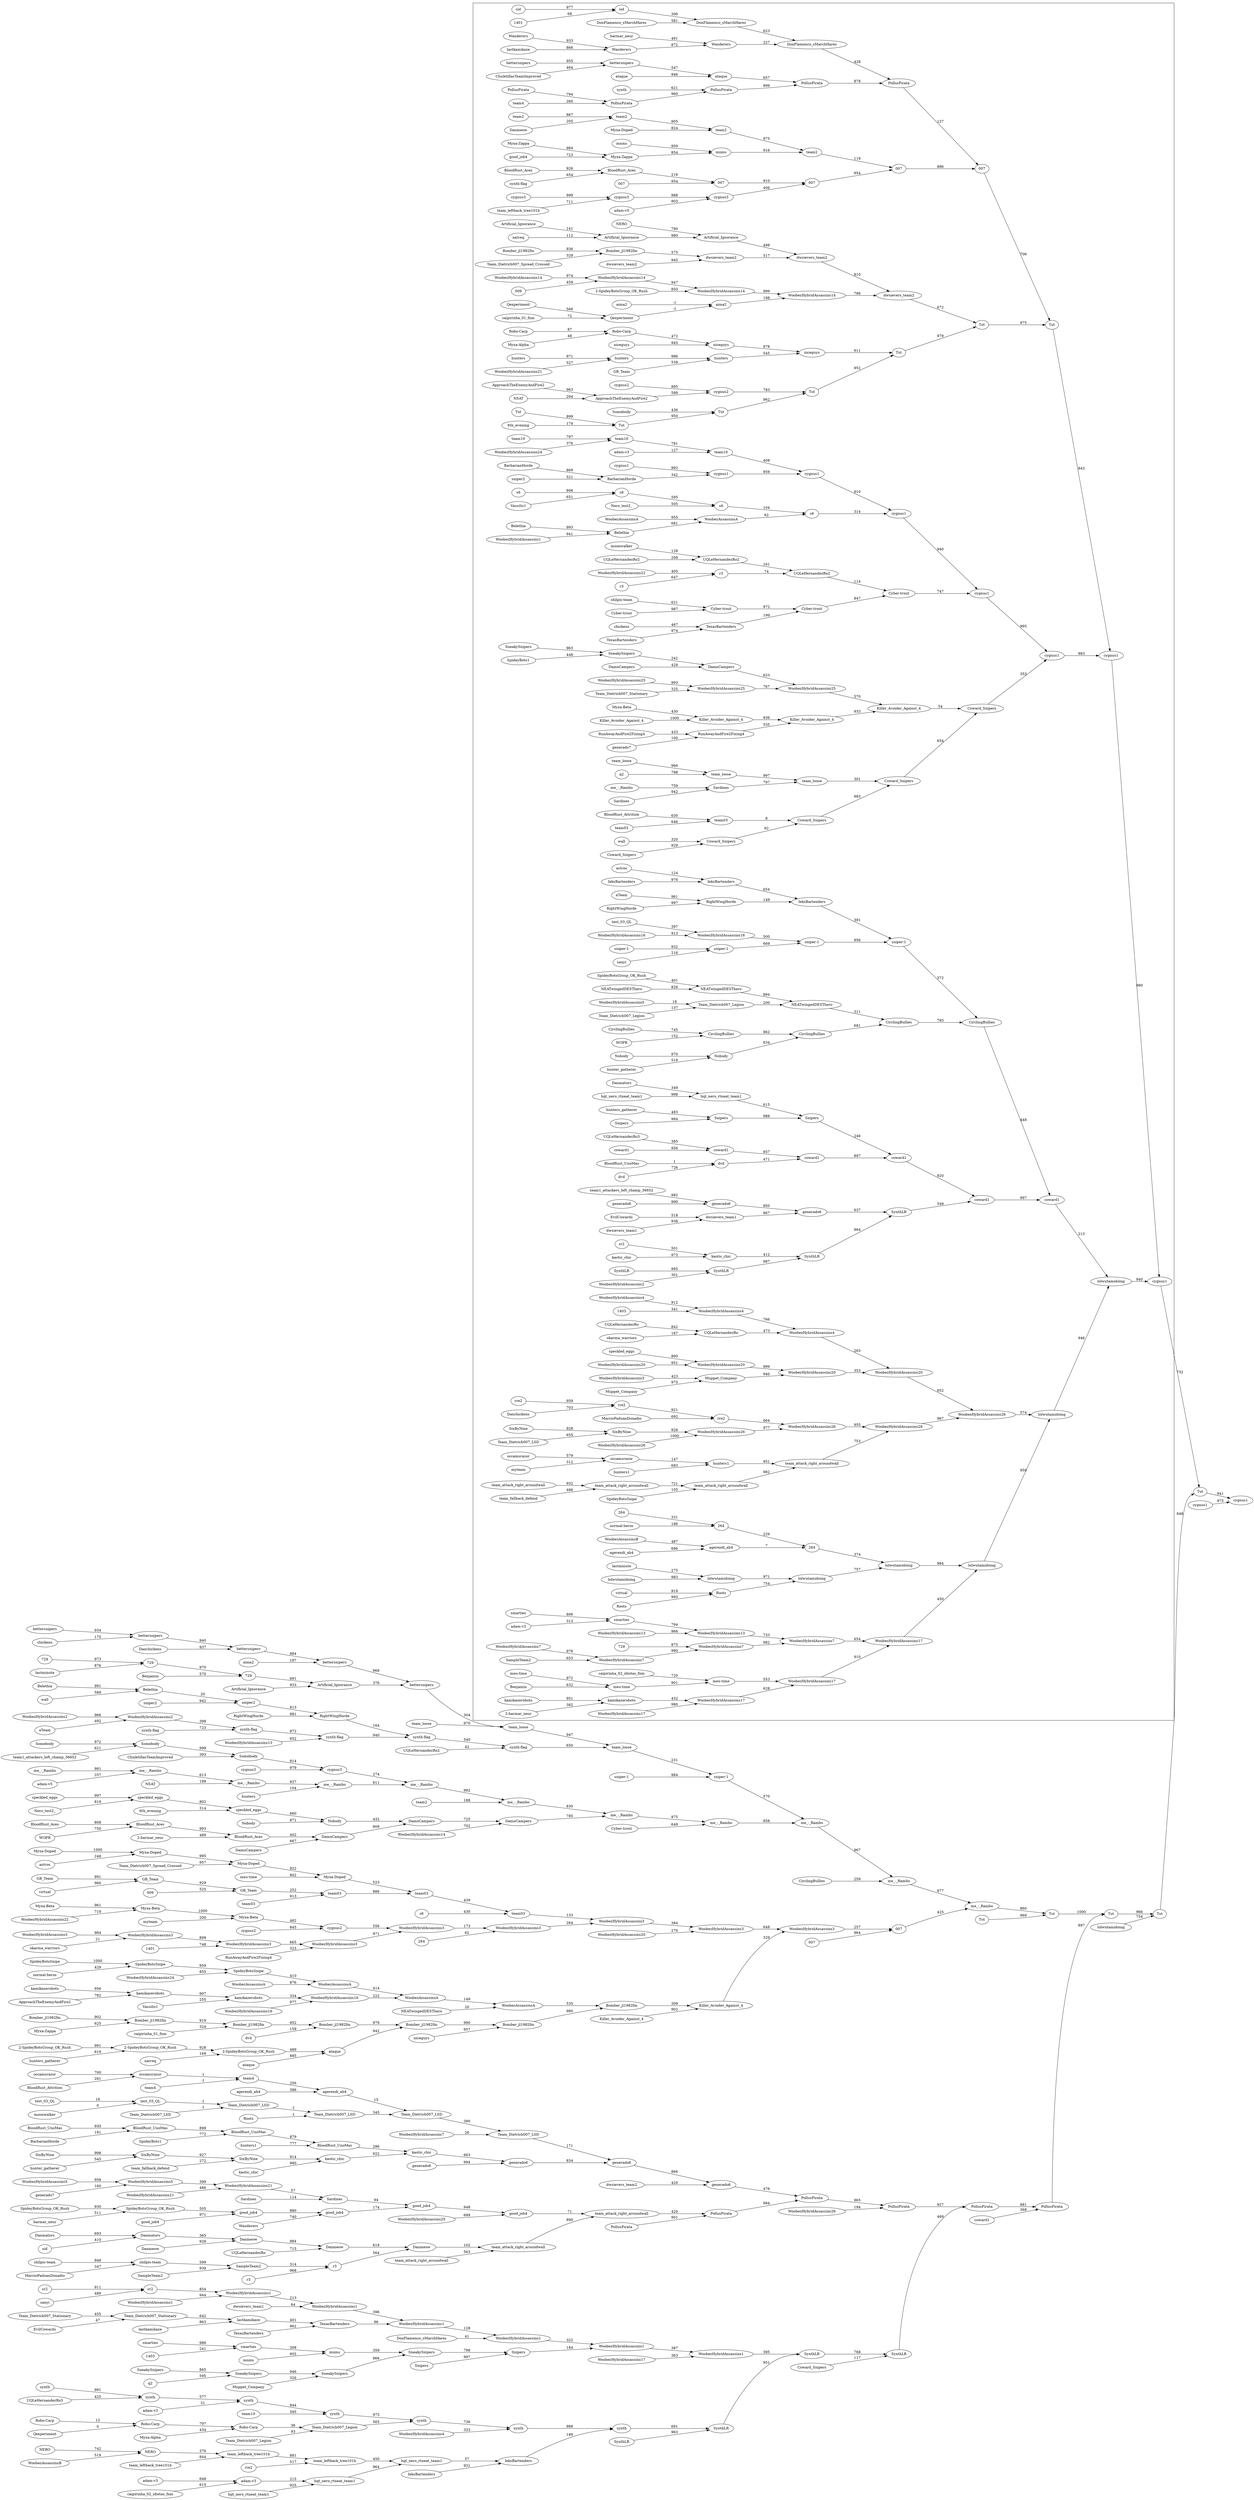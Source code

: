 digraph tournament {
rankdir=LR
_u_ikarpov_OpenNERO_tourney_SneakySnipers_txt_0 [label="SneakySnipers"]
_u_ikarpov_OpenNERO_tourney_SpideyBots1_txt_0 [label="SpideyBots1"]
_u_ikarpov_OpenNERO_tourney_SneakySnipers_txt_1 [label="SneakySnipers"]
_u_ikarpov_OpenNERO_tourney_SneakySnipers_txt_0 -> _u_ikarpov_OpenNERO_tourney_SneakySnipers_txt_1 [label="963"]
_u_ikarpov_OpenNERO_tourney_SpideyBots1_txt_0 -> _u_ikarpov_OpenNERO_tourney_SneakySnipers_txt_1 [label="448"]
_u_ikarpov_OpenNERO_tourney_WoobezHybridAssassins7_txt_0 [label="WoobezHybridAssassins7"]
_u_ikarpov_OpenNERO_tourney_SampleTeam2_txt_0 [label="SampleTeam2"]
_u_ikarpov_OpenNERO_tourney_WoobezHybridAssassins7_txt_1 [label="WoobezHybridAssassins7"]
_u_ikarpov_OpenNERO_tourney_WoobezHybridAssassins7_txt_0 -> _u_ikarpov_OpenNERO_tourney_WoobezHybridAssassins7_txt_1 [label="978"]
_u_ikarpov_OpenNERO_tourney_SampleTeam2_txt_0 -> _u_ikarpov_OpenNERO_tourney_WoobezHybridAssassins7_txt_1 [label="653"]
_u_ikarpov_OpenNERO_tourney_team2_txt_0 [label="team2"]
_u_ikarpov_OpenNERO_tourney_Danmeow_txt_0 [label="Danmeow"]
_u_ikarpov_OpenNERO_tourney_team2_txt_1 [label="team2"]
_u_ikarpov_OpenNERO_tourney_team2_txt_0 -> _u_ikarpov_OpenNERO_tourney_team2_txt_1 [label="867"]
_u_ikarpov_OpenNERO_tourney_Danmeow_txt_0 -> _u_ikarpov_OpenNERO_tourney_team2_txt_1 [label="205"]
_u_ikarpov_OpenNERO_tourney_ApproachTheEnemyAndFire2_1Fixing3_txt_0 [label="ApproachTheEnemyAndFire2"]
_u_ikarpov_OpenNERO_tourney_NSAT_txt_0 [label="NSAT"]
_u_ikarpov_OpenNERO_tourney_ApproachTheEnemyAndFire2_1Fixing3_txt_1 [label="ApproachTheEnemyAndFire2"]
_u_ikarpov_OpenNERO_tourney_ApproachTheEnemyAndFire2_1Fixing3_txt_0 -> _u_ikarpov_OpenNERO_tourney_ApproachTheEnemyAndFire2_1Fixing3_txt_1 [label="963"]
_u_ikarpov_OpenNERO_tourney_NSAT_txt_0 -> _u_ikarpov_OpenNERO_tourney_ApproachTheEnemyAndFire2_1Fixing3_txt_1 [label="294"]
_u_ikarpov_OpenNERO_tourney_Myxa_Zappa_txt_0 [label="Myxa-Zappa"]
_u_ikarpov_OpenNERO_tourney_good_job4_txt_0 [label="good_job4"]
_u_ikarpov_OpenNERO_tourney_Myxa_Zappa_txt_1 [label="Myxa-Zappa"]
_u_ikarpov_OpenNERO_tourney_Myxa_Zappa_txt_0 -> _u_ikarpov_OpenNERO_tourney_Myxa_Zappa_txt_1 [label="984"]
_u_ikarpov_OpenNERO_tourney_good_job4_txt_0 -> _u_ikarpov_OpenNERO_tourney_Myxa_Zappa_txt_1 [label="723"]
_u_ikarpov_OpenNERO_tourney_Bomber_jl1982fm_txt_0 [label="Bomber_jl1982fm"]
_u_ikarpov_OpenNERO_tourney_Team_Dietrich007_Spread_Crossed_txt_0 [label="Team_Dietrich007_Spread_Crossed"]
_u_ikarpov_OpenNERO_tourney_Bomber_jl1982fm_txt_1 [label="Bomber_jl1982fm"]
_u_ikarpov_OpenNERO_tourney_Bomber_jl1982fm_txt_0 -> _u_ikarpov_OpenNERO_tourney_Bomber_jl1982fm_txt_1 [label="936"]
_u_ikarpov_OpenNERO_tourney_Team_Dietrich007_Spread_Crossed_txt_0 -> _u_ikarpov_OpenNERO_tourney_Bomber_jl1982fm_txt_1 [label="329"]
_u_ikarpov_OpenNERO_tourney_s6_txt_0 [label="s6"]
_u_ikarpov_OpenNERO_tourney_Vassilis1_txt_0 [label="Vassilis1"]
_u_ikarpov_OpenNERO_tourney_s6_txt_1 [label="s6"]
_u_ikarpov_OpenNERO_tourney_s6_txt_0 -> _u_ikarpov_OpenNERO_tourney_s6_txt_1 [label="806"]
_u_ikarpov_OpenNERO_tourney_Vassilis1_txt_0 -> _u_ikarpov_OpenNERO_tourney_s6_txt_1 [label="651"]
_u_ikarpov_OpenNERO_tourney_Qexperiment_txt_0 [label="Qexperiment"]
_u_ikarpov_OpenNERO_tourney_caipirinha_01_fnm_txt_0 [label="caipirinha_01_fnm"]
_u_ikarpov_OpenNERO_tourney_Qexperiment_txt_1 [label="Qexperiment"]
_u_ikarpov_OpenNERO_tourney_Qexperiment_txt_0 -> _u_ikarpov_OpenNERO_tourney_Qexperiment_txt_1 [label="566"]
_u_ikarpov_OpenNERO_tourney_caipirinha_01_fnm_txt_0 -> _u_ikarpov_OpenNERO_tourney_Qexperiment_txt_1 [label="72"]
_u_ikarpov_OpenNERO_tourney_Tut_txt_0 [label="Tut"]
_u_ikarpov_OpenNERO_tourney_6th_evening_txt_0 [label="6th_evening"]
_u_ikarpov_OpenNERO_tourney_Tut_txt_1 [label="Tut"]
_u_ikarpov_OpenNERO_tourney_Tut_txt_0 -> _u_ikarpov_OpenNERO_tourney_Tut_txt_1 [label="899"]
_u_ikarpov_OpenNERO_tourney_6th_evening_txt_0 -> _u_ikarpov_OpenNERO_tourney_Tut_txt_1 [label="174"]
_u_ikarpov_OpenNERO_tourney_Belethia_txt_0 [label="Belethia"]
_u_ikarpov_OpenNERO_tourney_WoobezHybridAssassins1_txt_0 [label="WoobezHybridAssassins1"]
_u_ikarpov_OpenNERO_tourney_Belethia_txt_1 [label="Belethia"]
_u_ikarpov_OpenNERO_tourney_Belethia_txt_0 -> _u_ikarpov_OpenNERO_tourney_Belethia_txt_1 [label="993"]
_u_ikarpov_OpenNERO_tourney_WoobezHybridAssassins1_txt_0 -> _u_ikarpov_OpenNERO_tourney_Belethia_txt_1 [label="941"]
_u_ikarpov_OpenNERO_tourney_hunters_txt_0 [label="hunters"]
_u_ikarpov_OpenNERO_tourney_WoobezHybridAssassins21_txt_0 [label="WoobezHybridAssassins21"]
_u_ikarpov_OpenNERO_tourney_hunters_txt_1 [label="hunters"]
_u_ikarpov_OpenNERO_tourney_hunters_txt_0 -> _u_ikarpov_OpenNERO_tourney_hunters_txt_1 [label="971"]
_u_ikarpov_OpenNERO_tourney_WoobezHybridAssassins21_txt_0 -> _u_ikarpov_OpenNERO_tourney_hunters_txt_1 [label="527"]
_u_ikarpov_OpenNERO_tourney_sid_pop_0 [label="sid"]
_u_ikarpov_OpenNERO_tourney_1401_txt_0 [label="1401"]
_u_ikarpov_OpenNERO_tourney_sid_pop_1 [label="sid"]
_u_ikarpov_OpenNERO_tourney_sid_pop_0 -> _u_ikarpov_OpenNERO_tourney_sid_pop_1 [label="977"]
_u_ikarpov_OpenNERO_tourney_1401_txt_0 -> _u_ikarpov_OpenNERO_tourney_sid_pop_1 [label="68"]
_u_ikarpov_OpenNERO_tourney_kamikazerobots_txt_0 [label="kamikazerobots"]
_u_ikarpov_OpenNERO_tourney_2_barmar_neur_txt_0 [label="2-barmar_neur"]
_u_ikarpov_OpenNERO_tourney_kamikazerobots_txt_1 [label="kamikazerobots"]
_u_ikarpov_OpenNERO_tourney_kamikazerobots_txt_0 -> _u_ikarpov_OpenNERO_tourney_kamikazerobots_txt_1 [label="951"]
_u_ikarpov_OpenNERO_tourney_2_barmar_neur_txt_0 -> _u_ikarpov_OpenNERO_tourney_kamikazerobots_txt_1 [label="382"]
_u_ikarpov_OpenNERO_tourney_Wanderers_txt_0 [label="Wanderers"]
_u_ikarpov_OpenNERO_tourney_lastkamikaze_txt_0 [label="lastkamikaze"]
_u_ikarpov_OpenNERO_tourney_Wanderers_txt_1 [label="Wanderers"]
_u_ikarpov_OpenNERO_tourney_Wanderers_txt_0 -> _u_ikarpov_OpenNERO_tourney_Wanderers_txt_1 [label="933"]
_u_ikarpov_OpenNERO_tourney_lastkamikaze_txt_0 -> _u_ikarpov_OpenNERO_tourney_Wanderers_txt_1 [label="866"]
_u_ikarpov_OpenNERO_tourney_BloodRust_Aces_txt_0 [label="BloodRust_Aces"]
_u_ikarpov_OpenNERO_tourney_synth_flag_pop_txt_0 [label="synth-flag"]
_u_ikarpov_OpenNERO_tourney_BloodRust_Aces_txt_1 [label="BloodRust_Aces"]
_u_ikarpov_OpenNERO_tourney_BloodRust_Aces_txt_0 -> _u_ikarpov_OpenNERO_tourney_BloodRust_Aces_txt_1 [label="926"]
_u_ikarpov_OpenNERO_tourney_synth_flag_pop_txt_0 -> _u_ikarpov_OpenNERO_tourney_BloodRust_Aces_txt_1 [label="654"]
_u_ikarpov_OpenNERO_tourney_team10_txt_0 [label="team10"]
_u_ikarpov_OpenNERO_tourney_WoobezHybridAssassins24_txt_0 [label="WoobezHybridAssassins24"]
_u_ikarpov_OpenNERO_tourney_team10_txt_1 [label="team10"]
_u_ikarpov_OpenNERO_tourney_team10_txt_0 -> _u_ikarpov_OpenNERO_tourney_team10_txt_1 [label="797"]
_u_ikarpov_OpenNERO_tourney_WoobezHybridAssassins24_txt_0 -> _u_ikarpov_OpenNERO_tourney_team10_txt_1 [label="376"]
_u_ikarpov_OpenNERO_tourney_team_attack_right_aroundwall_txt_0 [label="team_attack_right_aroundwall"]
_u_ikarpov_OpenNERO_tourney_team_fallback_defend_txt_0 [label="team_fallback_defend"]
_u_ikarpov_OpenNERO_tourney_team_attack_right_aroundwall_txt_1 [label="team_attack_right_aroundwall"]
_u_ikarpov_OpenNERO_tourney_team_attack_right_aroundwall_txt_0 -> _u_ikarpov_OpenNERO_tourney_team_attack_right_aroundwall_txt_1 [label="932"]
_u_ikarpov_OpenNERO_tourney_team_fallback_defend_txt_0 -> _u_ikarpov_OpenNERO_tourney_team_attack_right_aroundwall_txt_1 [label="486"]
_u_ikarpov_OpenNERO_tourney_SixByNine_txt_0 [label="SixByNine"]
_u_ikarpov_OpenNERO_tourney_Team_Dietrich007_LSD_txt_0 [label="Team_Dietrich007_LSD"]
_u_ikarpov_OpenNERO_tourney_SixByNine_txt_1 [label="SixByNine"]
_u_ikarpov_OpenNERO_tourney_SixByNine_txt_0 -> _u_ikarpov_OpenNERO_tourney_SixByNine_txt_1 [label="928"]
_u_ikarpov_OpenNERO_tourney_Team_Dietrich007_LSD_txt_0 -> _u_ikarpov_OpenNERO_tourney_SixByNine_txt_1 [label="655"]
_u_ikarpov_OpenNERO_tourney_bettersnipers_txt_0 [label="bettersnipers"]
_u_ikarpov_OpenNERO_tourney_ChuletillasTeamImproved_txt_0 [label="ChuletillasTeamImproved"]
_u_ikarpov_OpenNERO_tourney_bettersnipers_txt_1 [label="bettersnipers"]
_u_ikarpov_OpenNERO_tourney_bettersnipers_txt_0 -> _u_ikarpov_OpenNERO_tourney_bettersnipers_txt_1 [label="955"]
_u_ikarpov_OpenNERO_tourney_ChuletillasTeamImproved_txt_0 -> _u_ikarpov_OpenNERO_tourney_bettersnipers_txt_1 [label="464"]
_u_ikarpov_OpenNERO_tourney_cygnus3_txt_0 [label="cygnus3"]
_u_ikarpov_OpenNERO_tourney_team_leftback_tree101b_txt_0 [label="team_leftback_tree101b"]
_u_ikarpov_OpenNERO_tourney_cygnus3_txt_1 [label="cygnus3"]
_u_ikarpov_OpenNERO_tourney_cygnus3_txt_0 -> _u_ikarpov_OpenNERO_tourney_cygnus3_txt_1 [label="999"]
_u_ikarpov_OpenNERO_tourney_team_leftback_tree101b_txt_0 -> _u_ikarpov_OpenNERO_tourney_cygnus3_txt_1 [label="711"]
_u_ikarpov_OpenNERO_tourney_WoobezHybridAssassins14_txt_0 [label="WoobezHybridAssassins14"]
_u_ikarpov_OpenNERO_tourney_009_txt_0 [label="009"]
_u_ikarpov_OpenNERO_tourney_WoobezHybridAssassins14_txt_1 [label="WoobezHybridAssassins14"]
_u_ikarpov_OpenNERO_tourney_WoobezHybridAssassins14_txt_0 -> _u_ikarpov_OpenNERO_tourney_WoobezHybridAssassins14_txt_1 [label="974"]
_u_ikarpov_OpenNERO_tourney_009_txt_0 -> _u_ikarpov_OpenNERO_tourney_WoobezHybridAssassins14_txt_1 [label="459"]
_u_ikarpov_OpenNERO_tourney_Artificial_Ignorance_txt_0 [label="Artificial_Ignorance"]
_u_ikarpov_OpenNERO_tourney_naiveq_txt_0 [label="naiveq"]
_u_ikarpov_OpenNERO_tourney_Artificial_Ignorance_txt_1 [label="Artificial_Ignorance"]
_u_ikarpov_OpenNERO_tourney_Artificial_Ignorance_txt_0 -> _u_ikarpov_OpenNERO_tourney_Artificial_Ignorance_txt_1 [label="141"]
_u_ikarpov_OpenNERO_tourney_naiveq_txt_0 -> _u_ikarpov_OpenNERO_tourney_Artificial_Ignorance_txt_1 [label="112"]
_u_ikarpov_OpenNERO_tourney_rre2_txt_0 [label="rre2"]
_u_ikarpov_OpenNERO_tourney_Danchickens_txt_0 [label="Danchickens"]
_u_ikarpov_OpenNERO_tourney_rre2_txt_1 [label="rre2"]
_u_ikarpov_OpenNERO_tourney_rre2_txt_0 -> _u_ikarpov_OpenNERO_tourney_rre2_txt_1 [label="959"]
_u_ikarpov_OpenNERO_tourney_Danchickens_txt_0 -> _u_ikarpov_OpenNERO_tourney_rre2_txt_1 [label="703"]
_u_ikarpov_OpenNERO_tourney_occamsrazor_txt_0 [label="occamsrazor"]
_u_ikarpov_OpenNERO_tourney_myteam_txt_0 [label="myteam"]
_u_ikarpov_OpenNERO_tourney_occamsrazor_txt_1 [label="occamsrazor"]
_u_ikarpov_OpenNERO_tourney_occamsrazor_txt_0 -> _u_ikarpov_OpenNERO_tourney_occamsrazor_txt_1 [label="579"]
_u_ikarpov_OpenNERO_tourney_myteam_txt_0 -> _u_ikarpov_OpenNERO_tourney_occamsrazor_txt_1 [label="312"]
_u_ikarpov_OpenNERO_tourney_meu_time_pop_0 [label="meu-time"]
_u_ikarpov_OpenNERO_tourney_Benjamin_pop_txt_0 [label="Benjamin"]
_u_ikarpov_OpenNERO_tourney_meu_time_pop_1 [label="meu-time"]
_u_ikarpov_OpenNERO_tourney_meu_time_pop_0 -> _u_ikarpov_OpenNERO_tourney_meu_time_pop_1 [label="972"]
_u_ikarpov_OpenNERO_tourney_Benjamin_pop_txt_0 -> _u_ikarpov_OpenNERO_tourney_meu_time_pop_1 [label="632"]
_u_ikarpov_OpenNERO_tourney_BarbarianHorde_txt_0 [label="BarbarianHorde"]
_u_ikarpov_OpenNERO_tourney_sniper2_txt_0 [label="sniper2"]
_u_ikarpov_OpenNERO_tourney_BarbarianHorde_txt_1 [label="BarbarianHorde"]
_u_ikarpov_OpenNERO_tourney_BarbarianHorde_txt_0 -> _u_ikarpov_OpenNERO_tourney_BarbarianHorde_txt_1 [label="869"]
_u_ikarpov_OpenNERO_tourney_sniper2_txt_0 -> _u_ikarpov_OpenNERO_tourney_BarbarianHorde_txt_1 [label="521"]
_u_ikarpov_OpenNERO_tourney_PollusPirata_txt_0 [label="PollusPirata"]
_u_ikarpov_OpenNERO_tourney_team4_txt_0 [label="team4"]
_u_ikarpov_OpenNERO_tourney_PollusPirata_txt_1 [label="PollusPirata"]
_u_ikarpov_OpenNERO_tourney_PollusPirata_txt_0 -> _u_ikarpov_OpenNERO_tourney_PollusPirata_txt_1 [label="794"]
_u_ikarpov_OpenNERO_tourney_team4_txt_0 -> _u_ikarpov_OpenNERO_tourney_PollusPirata_txt_1 [label="260"]
_u_ikarpov_OpenNERO_tourney_smarties_txt_0 [label="smarties"]
_u_ikarpov_OpenNERO_tourney_adam_v3_txt_0 [label="adam-v3"]
_u_ikarpov_OpenNERO_tourney_smarties_txt_1 [label="smarties"]
_u_ikarpov_OpenNERO_tourney_smarties_txt_0 -> _u_ikarpov_OpenNERO_tourney_smarties_txt_1 [label="806"]
_u_ikarpov_OpenNERO_tourney_adam_v3_txt_0 -> _u_ikarpov_OpenNERO_tourney_smarties_txt_1 [label="313"]
_u_ikarpov_OpenNERO_tourney_Robo_Carp_txt_0 [label="Robo-Carp"]
_u_ikarpov_OpenNERO_tourney_Myxa_Alpha_txt_0 [label="Myxa-Alpha"]
_u_ikarpov_OpenNERO_tourney_Robo_Carp_txt_1 [label="Robo-Carp"]
_u_ikarpov_OpenNERO_tourney_Robo_Carp_txt_0 -> _u_ikarpov_OpenNERO_tourney_Robo_Carp_txt_1 [label="87"]
_u_ikarpov_OpenNERO_tourney_Myxa_Alpha_txt_0 -> _u_ikarpov_OpenNERO_tourney_Robo_Carp_txt_1 [label="48"]
_u_ikarpov_OpenNERO_tourney_team10_txt_1 [label="team10"]
_u_ikarpov_OpenNERO_tourney_adam_v3_0 [label="adam-v3"]
_u_ikarpov_OpenNERO_tourney_team10_txt_2 [label="team10"]
_u_ikarpov_OpenNERO_tourney_team10_txt_1 -> _u_ikarpov_OpenNERO_tourney_team10_txt_2 [label="781"]
_u_ikarpov_OpenNERO_tourney_adam_v3_0 -> _u_ikarpov_OpenNERO_tourney_team10_txt_2 [label="127"]
_u_ikarpov_OpenNERO_tourney_team_loose_txt_0 [label="team_loose"]
_u_ikarpov_OpenNERO_tourney_q2_txt_0 [label="q2"]
_u_ikarpov_OpenNERO_tourney_team_loose_txt_1 [label="team_loose"]
_u_ikarpov_OpenNERO_tourney_team_loose_txt_0 -> _u_ikarpov_OpenNERO_tourney_team_loose_txt_1 [label="966"]
_u_ikarpov_OpenNERO_tourney_q2_txt_0 -> _u_ikarpov_OpenNERO_tourney_team_loose_txt_1 [label="798"]
_u_ikarpov_OpenNERO_tourney_WoobezHybridAssassins13_txt_0 [label="WoobezHybridAssassins13"]
_u_ikarpov_OpenNERO_tourney_smarties_txt_1 [label="smarties"]
_u_ikarpov_OpenNERO_tourney_WoobezHybridAssassins13_txt_1 [label="WoobezHybridAssassins13"]
_u_ikarpov_OpenNERO_tourney_WoobezHybridAssassins13_txt_0 -> _u_ikarpov_OpenNERO_tourney_WoobezHybridAssassins13_txt_1 [label="966"]
_u_ikarpov_OpenNERO_tourney_smarties_txt_1 -> _u_ikarpov_OpenNERO_tourney_WoobezHybridAssassins13_txt_1 [label="794"]
_u_ikarpov_OpenNERO_tourney_WoobezHybridAssassins4_txt_0 [label="WoobezHybridAssassins4"]
_u_ikarpov_OpenNERO_tourney_1403_txt_0 [label="1403"]
_u_ikarpov_OpenNERO_tourney_WoobezHybridAssassins4_txt_1 [label="WoobezHybridAssassins4"]
_u_ikarpov_OpenNERO_tourney_WoobezHybridAssassins4_txt_0 -> _u_ikarpov_OpenNERO_tourney_WoobezHybridAssassins4_txt_1 [label="912"]
_u_ikarpov_OpenNERO_tourney_1403_txt_0 -> _u_ikarpov_OpenNERO_tourney_WoobezHybridAssassins4_txt_1 [label="341"]
_u_ikarpov_OpenNERO_tourney_DamnCampers_txt_0 [label="DamnCampers"]
_u_ikarpov_OpenNERO_tourney_SneakySnipers_txt_1 [label="SneakySnipers"]
_u_ikarpov_OpenNERO_tourney_DamnCampers_txt_1 [label="DamnCampers"]
_u_ikarpov_OpenNERO_tourney_DamnCampers_txt_0 -> _u_ikarpov_OpenNERO_tourney_DamnCampers_txt_1 [label="429"]
_u_ikarpov_OpenNERO_tourney_SneakySnipers_txt_1 -> _u_ikarpov_OpenNERO_tourney_DamnCampers_txt_1 [label="242"]
_u_ikarpov_OpenNERO_tourney_meu_time_pop_1 [label="meu-time"]
_u_ikarpov_OpenNERO_tourney_caipirinha_02_idiotas_fnm_txt_0 [label="caipirinha_02_idiotas_fnm"]
_u_ikarpov_OpenNERO_tourney_meu_time_pop_2 [label="meu-time"]
_u_ikarpov_OpenNERO_tourney_meu_time_pop_1 -> _u_ikarpov_OpenNERO_tourney_meu_time_pop_2 [label="901"]
_u_ikarpov_OpenNERO_tourney_caipirinha_02_idiotas_fnm_txt_0 -> _u_ikarpov_OpenNERO_tourney_meu_time_pop_2 [label="720"]
_u_ikarpov_OpenNERO_tourney_niceguys_txt_0 [label="niceguys"]
_u_ikarpov_OpenNERO_tourney_Robo_Carp_txt_1 [label="Robo-Carp"]
_u_ikarpov_OpenNERO_tourney_niceguys_txt_1 [label="niceguys"]
_u_ikarpov_OpenNERO_tourney_niceguys_txt_0 -> _u_ikarpov_OpenNERO_tourney_niceguys_txt_1 [label="945"]
_u_ikarpov_OpenNERO_tourney_Robo_Carp_txt_1 -> _u_ikarpov_OpenNERO_tourney_niceguys_txt_1 [label="472"]
_u_ikarpov_OpenNERO_tourney_cygnus1_txt_0 [label="cygnus1"]
_u_ikarpov_OpenNERO_tourney_BarbarianHorde_txt_1 [label="BarbarianHorde"]
_u_ikarpov_OpenNERO_tourney_cygnus1_txt_1 [label="cygnus1"]
_u_ikarpov_OpenNERO_tourney_cygnus1_txt_0 -> _u_ikarpov_OpenNERO_tourney_cygnus1_txt_1 [label="992"]
_u_ikarpov_OpenNERO_tourney_BarbarianHorde_txt_1 -> _u_ikarpov_OpenNERO_tourney_cygnus1_txt_1 [label="342"]
_u_ikarpov_OpenNERO_tourney_PollusPirata_txt_1 [label="PollusPirata"]
_u_ikarpov_OpenNERO_tourney_synth_pop_txt_0 [label="synth"]
_u_ikarpov_OpenNERO_tourney_PollusPirata_txt_2 [label="PollusPirata"]
_u_ikarpov_OpenNERO_tourney_PollusPirata_txt_1 -> _u_ikarpov_OpenNERO_tourney_PollusPirata_txt_2 [label="960"]
_u_ikarpov_OpenNERO_tourney_synth_pop_txt_0 -> _u_ikarpov_OpenNERO_tourney_PollusPirata_txt_2 [label="621"]
_u_ikarpov_OpenNERO_tourney_hunters1_txt_0 [label="hunters1"]
_u_ikarpov_OpenNERO_tourney_occamsrazor_txt_1 [label="occamsrazor"]
_u_ikarpov_OpenNERO_tourney_hunters1_txt_1 [label="hunters1"]
_u_ikarpov_OpenNERO_tourney_hunters1_txt_0 -> _u_ikarpov_OpenNERO_tourney_hunters1_txt_1 [label="683"]
_u_ikarpov_OpenNERO_tourney_occamsrazor_txt_1 -> _u_ikarpov_OpenNERO_tourney_hunters1_txt_1 [label="147"]
_u_ikarpov_OpenNERO_tourney_rre2_txt_1 [label="rre2"]
_u_ikarpov_OpenNERO_tourney_MarcioPaduanDonadio_txt_0 [label="MarcioPaduanDonadio"]
_u_ikarpov_OpenNERO_tourney_rre2_txt_2 [label="rre2"]
_u_ikarpov_OpenNERO_tourney_rre2_txt_1 -> _u_ikarpov_OpenNERO_tourney_rre2_txt_2 [label="921"]
_u_ikarpov_OpenNERO_tourney_MarcioPaduanDonadio_txt_0 -> _u_ikarpov_OpenNERO_tourney_rre2_txt_2 [label="692"]
_u_ikarpov_OpenNERO_tourney_WoobezAssassinsA_txt_0 [label="WoobezAssassinsA"]
_u_ikarpov_OpenNERO_tourney_Belethia_txt_1 [label="Belethia"]
_u_ikarpov_OpenNERO_tourney_WoobezAssassinsA_txt_1 [label="WoobezAssassinsA"]
_u_ikarpov_OpenNERO_tourney_WoobezAssassinsA_txt_0 -> _u_ikarpov_OpenNERO_tourney_WoobezAssassinsA_txt_1 [label="955"]
_u_ikarpov_OpenNERO_tourney_Belethia_txt_1 -> _u_ikarpov_OpenNERO_tourney_WoobezAssassinsA_txt_1 [label="681"]
_u_ikarpov_OpenNERO_tourney_WoobezHybridAssassins7_txt_1 [label="WoobezHybridAssassins7"]
_u_ikarpov_OpenNERO_tourney_729_txt_0 [label="729"]
_u_ikarpov_OpenNERO_tourney_WoobezHybridAssassins7_txt_2 [label="WoobezHybridAssassins7"]
_u_ikarpov_OpenNERO_tourney_WoobezHybridAssassins7_txt_1 -> _u_ikarpov_OpenNERO_tourney_WoobezHybridAssassins7_txt_2 [label="980"]
_u_ikarpov_OpenNERO_tourney_729_txt_0 -> _u_ikarpov_OpenNERO_tourney_WoobezHybridAssassins7_txt_2 [label="875"]
_u_ikarpov_OpenNERO_tourney_Killer_Avoider_Against_4_txt_0 [label="Killer_Avoider_Against_4"]
_u_ikarpov_OpenNERO_tourney_Myxa_Beta_txt_0 [label="Myxa-Beta"]
_u_ikarpov_OpenNERO_tourney_Killer_Avoider_Against_4_txt_1 [label="Killer_Avoider_Against_4"]
_u_ikarpov_OpenNERO_tourney_Killer_Avoider_Against_4_txt_0 -> _u_ikarpov_OpenNERO_tourney_Killer_Avoider_Against_4_txt_1 [label="1000"]
_u_ikarpov_OpenNERO_tourney_Myxa_Beta_txt_0 -> _u_ikarpov_OpenNERO_tourney_Killer_Avoider_Against_4_txt_1 [label="430"]
_u_ikarpov_OpenNERO_tourney_ataque_pop_0 [label="ataque"]
_u_ikarpov_OpenNERO_tourney_bettersnipers_txt_1 [label="bettersnipers"]
_u_ikarpov_OpenNERO_tourney_ataque_pop_1 [label="ataque"]
_u_ikarpov_OpenNERO_tourney_ataque_pop_0 -> _u_ikarpov_OpenNERO_tourney_ataque_pop_1 [label="946"]
_u_ikarpov_OpenNERO_tourney_bettersnipers_txt_1 -> _u_ikarpov_OpenNERO_tourney_ataque_pop_1 [label="547"]
_u_ikarpov_OpenNERO_tourney_DonFlamenco_sMarchHares_txt_0 [label="DonFlamenco_sMarchHares"]
_u_ikarpov_OpenNERO_tourney_sid_pop_1 [label="sid"]
_u_ikarpov_OpenNERO_tourney_DonFlamenco_sMarchHares_txt_1 [label="DonFlamenco_sMarchHares"]
_u_ikarpov_OpenNERO_tourney_DonFlamenco_sMarchHares_txt_0 -> _u_ikarpov_OpenNERO_tourney_DonFlamenco_sMarchHares_txt_1 [label="581"]
_u_ikarpov_OpenNERO_tourney_sid_pop_1 -> _u_ikarpov_OpenNERO_tourney_DonFlamenco_sMarchHares_txt_1 [label="306"]
_u_ikarpov_OpenNERO_tourney_cygnus3_txt_1 [label="cygnus3"]
_u_ikarpov_OpenNERO_tourney_adam_v5_txt_0 [label="adam-v5"]
_u_ikarpov_OpenNERO_tourney_cygnus3_txt_2 [label="cygnus3"]
_u_ikarpov_OpenNERO_tourney_cygnus3_txt_1 -> _u_ikarpov_OpenNERO_tourney_cygnus3_txt_2 [label="988"]
_u_ikarpov_OpenNERO_tourney_adam_v5_txt_0 -> _u_ikarpov_OpenNERO_tourney_cygnus3_txt_2 [label="903"]
_u_ikarpov_OpenNERO_tourney_Wanderers_txt_1 [label="Wanderers"]
_u_ikarpov_OpenNERO_tourney_barmar_neur_txt_0 [label="barmar_neur"]
_u_ikarpov_OpenNERO_tourney_Wanderers_txt_2 [label="Wanderers"]
_u_ikarpov_OpenNERO_tourney_Wanderers_txt_1 -> _u_ikarpov_OpenNERO_tourney_Wanderers_txt_2 [label="872"]
_u_ikarpov_OpenNERO_tourney_barmar_neur_txt_0 -> _u_ikarpov_OpenNERO_tourney_Wanderers_txt_2 [label="491"]
_u_ikarpov_OpenNERO_tourney_WoobezHybridAssassins14_txt_1 [label="WoobezHybridAssassins14"]
_u_ikarpov_OpenNERO_tourney_2_SpideyBotsGroup_OK_Rush_txt_0 [label="2-SpideyBotsGroup_OK_Rush"]
_u_ikarpov_OpenNERO_tourney_WoobezHybridAssassins14_txt_2 [label="WoobezHybridAssassins14"]
_u_ikarpov_OpenNERO_tourney_WoobezHybridAssassins14_txt_1 -> _u_ikarpov_OpenNERO_tourney_WoobezHybridAssassins14_txt_2 [label="947"]
_u_ikarpov_OpenNERO_tourney_2_SpideyBotsGroup_OK_Rush_txt_0 -> _u_ikarpov_OpenNERO_tourney_WoobezHybridAssassins14_txt_2 [label="850"]
_u_ikarpov_OpenNERO_tourney_hunters_txt_1 [label="hunters"]
_u_ikarpov_OpenNERO_tourney_GB_Team_txt_0 [label="GB_Team"]
_u_ikarpov_OpenNERO_tourney_hunters_txt_2 [label="hunters"]
_u_ikarpov_OpenNERO_tourney_hunters_txt_1 -> _u_ikarpov_OpenNERO_tourney_hunters_txt_2 [label="996"]
_u_ikarpov_OpenNERO_tourney_GB_Team_txt_0 -> _u_ikarpov_OpenNERO_tourney_hunters_txt_2 [label="539"]
_u_ikarpov_OpenNERO_tourney_Artificial_Ignorance_txt_1 [label="Artificial_Ignorance"]
_u_ikarpov_OpenNERO_tourney_NERO_0 [label="NERO"]
_u_ikarpov_OpenNERO_tourney_Artificial_Ignorance_txt_2 [label="Artificial_Ignorance"]
_u_ikarpov_OpenNERO_tourney_Artificial_Ignorance_txt_1 -> _u_ikarpov_OpenNERO_tourney_Artificial_Ignorance_txt_2 [label="980"]
_u_ikarpov_OpenNERO_tourney_NERO_0 -> _u_ikarpov_OpenNERO_tourney_Artificial_Ignorance_txt_2 [label="780"]
_u_ikarpov_OpenNERO_tourney_Tut_txt_1 [label="Tut"]
_u_ikarpov_OpenNERO_tourney_Somebody_txt_0 [label="Somebody"]
_u_ikarpov_OpenNERO_tourney_Tut_txt_2 [label="Tut"]
_u_ikarpov_OpenNERO_tourney_Tut_txt_1 -> _u_ikarpov_OpenNERO_tourney_Tut_txt_2 [label="950"]
_u_ikarpov_OpenNERO_tourney_Somebody_txt_0 -> _u_ikarpov_OpenNERO_tourney_Tut_txt_2 [label="436"]
_u_ikarpov_OpenNERO_tourney_WoobezHybridAssassins16_txt_0 [label="WoobezHybridAssassins16"]
_u_ikarpov_OpenNERO_tourney_test_03_QL_txt_0 [label="test_03_QL"]
_u_ikarpov_OpenNERO_tourney_WoobezHybridAssassins16_txt_1 [label="WoobezHybridAssassins16"]
_u_ikarpov_OpenNERO_tourney_WoobezHybridAssassins16_txt_0 -> _u_ikarpov_OpenNERO_tourney_WoobezHybridAssassins16_txt_1 [label="913"]
_u_ikarpov_OpenNERO_tourney_test_03_QL_txt_0 -> _u_ikarpov_OpenNERO_tourney_WoobezHybridAssassins16_txt_1 [label="397"]
_u_ikarpov_OpenNERO_tourney_IeksBartenders_txt_0 [label="IeksBartenders"]
_u_ikarpov_OpenNERO_tourney_astros_txt_0 [label="astros"]
_u_ikarpov_OpenNERO_tourney_IeksBartenders_txt_1 [label="IeksBartenders"]
_u_ikarpov_OpenNERO_tourney_IeksBartenders_txt_0 -> _u_ikarpov_OpenNERO_tourney_IeksBartenders_txt_1 [label="976"]
_u_ikarpov_OpenNERO_tourney_astros_txt_0 -> _u_ikarpov_OpenNERO_tourney_IeksBartenders_txt_1 [label="124"]
_u_ikarpov_OpenNERO_tourney_cygnus2_txt_0 [label="cygnus2"]
_u_ikarpov_OpenNERO_tourney_ApproachTheEnemyAndFire2_1Fixing3_txt_1 [label="ApproachTheEnemyAndFire2"]
_u_ikarpov_OpenNERO_tourney_cygnus2_txt_1 [label="cygnus2"]
_u_ikarpov_OpenNERO_tourney_cygnus2_txt_0 -> _u_ikarpov_OpenNERO_tourney_cygnus2_txt_1 [label="895"]
_u_ikarpov_OpenNERO_tourney_ApproachTheEnemyAndFire2_1Fixing3_txt_1 -> _u_ikarpov_OpenNERO_tourney_cygnus2_txt_1 [label="589"]
_u_ikarpov_OpenNERO_tourney_WoobezHybridAssassins26_txt_0 [label="WoobezHybridAssassins26"]
_u_ikarpov_OpenNERO_tourney_SixByNine_txt_1 [label="SixByNine"]
_u_ikarpov_OpenNERO_tourney_WoobezHybridAssassins26_txt_1 [label="WoobezHybridAssassins26"]
_u_ikarpov_OpenNERO_tourney_WoobezHybridAssassins26_txt_0 -> _u_ikarpov_OpenNERO_tourney_WoobezHybridAssassins26_txt_1 [label="1000"]
_u_ikarpov_OpenNERO_tourney_SixByNine_txt_1 -> _u_ikarpov_OpenNERO_tourney_WoobezHybridAssassins26_txt_1 [label="928"]
_u_ikarpov_OpenNERO_tourney_team_attack_right_aroundwall_txt_1 [label="team_attack_right_aroundwall"]
_u_ikarpov_OpenNERO_tourney_SpideyBotsSnipe_txt_0 [label="SpideyBotsSnipe"]
_u_ikarpov_OpenNERO_tourney_team_attack_right_aroundwall_txt_2 [label="team_attack_right_aroundwall"]
_u_ikarpov_OpenNERO_tourney_team_attack_right_aroundwall_txt_1 -> _u_ikarpov_OpenNERO_tourney_team_attack_right_aroundwall_txt_2 [label="721"]
_u_ikarpov_OpenNERO_tourney_SpideyBotsSnipe_txt_0 -> _u_ikarpov_OpenNERO_tourney_team_attack_right_aroundwall_txt_2 [label="105"]
_u_ikarpov_OpenNERO_tourney_mnms_txt_0 [label="mnms"]
_u_ikarpov_OpenNERO_tourney_Myxa_Zappa_txt_1 [label="Myxa-Zappa"]
_u_ikarpov_OpenNERO_tourney_mnms_txt_1 [label="mnms"]
_u_ikarpov_OpenNERO_tourney_mnms_txt_0 -> _u_ikarpov_OpenNERO_tourney_mnms_txt_1 [label="959"]
_u_ikarpov_OpenNERO_tourney_Myxa_Zappa_txt_1 -> _u_ikarpov_OpenNERO_tourney_mnms_txt_1 [label="854"]
_u_ikarpov_OpenNERO_tourney_s6_txt_1 [label="s6"]
_u_ikarpov_OpenNERO_tourney_Nero_test2__txt_0 [label="Nero_test2_"]
_u_ikarpov_OpenNERO_tourney_s6_txt_2 [label="s6"]
_u_ikarpov_OpenNERO_tourney_s6_txt_1 -> _u_ikarpov_OpenNERO_tourney_s6_txt_2 [label="595"]
_u_ikarpov_OpenNERO_tourney_Nero_test2__txt_0 -> _u_ikarpov_OpenNERO_tourney_s6_txt_2 [label="505"]
_u_ikarpov_OpenNERO_tourney_sniper_1_txt_0 [label="sniper-1"]
_u_ikarpov_OpenNERO_tourney_sanyi_txt_0 [label="sanyi"]
_u_ikarpov_OpenNERO_tourney_sniper_1_txt_1 [label="sniper-1"]
_u_ikarpov_OpenNERO_tourney_sniper_1_txt_0 -> _u_ikarpov_OpenNERO_tourney_sniper_1_txt_1 [label="932"]
_u_ikarpov_OpenNERO_tourney_sanyi_txt_0 -> _u_ikarpov_OpenNERO_tourney_sniper_1_txt_1 [label="216"]
_u_ikarpov_OpenNERO_tourney_RunAwayAndFire2Fixing4_txt_0 [label="RunAwayAndFire2Fixing4"]
_u_ikarpov_OpenNERO_tourney_generado7_txt_0 [label="generado7"]
_u_ikarpov_OpenNERO_tourney_RunAwayAndFire2Fixing4_txt_1 [label="RunAwayAndFire2Fixing4"]
_u_ikarpov_OpenNERO_tourney_RunAwayAndFire2Fixing4_txt_0 -> _u_ikarpov_OpenNERO_tourney_RunAwayAndFire2Fixing4_txt_1 [label="433"]
_u_ikarpov_OpenNERO_tourney_generado7_txt_0 -> _u_ikarpov_OpenNERO_tourney_RunAwayAndFire2Fixing4_txt_1 [label="100"]
_u_ikarpov_OpenNERO_tourney_SynthLR_txt_0 [label="SynthLR"]
_u_ikarpov_OpenNERO_tourney_WoobezHybridAssassins2_txt_0 [label="WoobezHybridAssassins2"]
_u_ikarpov_OpenNERO_tourney_SynthLR_txt_1 [label="SynthLR"]
_u_ikarpov_OpenNERO_tourney_SynthLR_txt_0 -> _u_ikarpov_OpenNERO_tourney_SynthLR_txt_1 [label="995"]
_u_ikarpov_OpenNERO_tourney_WoobezHybridAssassins2_txt_0 -> _u_ikarpov_OpenNERO_tourney_SynthLR_txt_1 [label="301"]
_u_ikarpov_OpenNERO_tourney_UQLeHernandezRo_txt_0 [label="UQLeHernandezRo"]
_u_ikarpov_OpenNERO_tourney_okarma_warriors_txt_0 [label="okarma_warriors"]
_u_ikarpov_OpenNERO_tourney_UQLeHernandezRo_txt_1 [label="UQLeHernandezRo"]
_u_ikarpov_OpenNERO_tourney_UQLeHernandezRo_txt_0 -> _u_ikarpov_OpenNERO_tourney_UQLeHernandezRo_txt_1 [label="842"]
_u_ikarpov_OpenNERO_tourney_okarma_warriors_txt_0 -> _u_ikarpov_OpenNERO_tourney_UQLeHernandezRo_txt_1 [label="167"]
_u_ikarpov_OpenNERO_tourney_WoobezHybridAssassins25_txt_0 [label="WoobezHybridAssassins25"]
_u_ikarpov_OpenNERO_tourney_Team_Dietrich007_Stationary_txt_0 [label="Team_Dietrich007_Stationary"]
_u_ikarpov_OpenNERO_tourney_WoobezHybridAssassins25_txt_1 [label="WoobezHybridAssassins25"]
_u_ikarpov_OpenNERO_tourney_WoobezHybridAssassins25_txt_0 -> _u_ikarpov_OpenNERO_tourney_WoobezHybridAssassins25_txt_1 [label="993"]
_u_ikarpov_OpenNERO_tourney_Team_Dietrich007_Stationary_txt_0 -> _u_ikarpov_OpenNERO_tourney_WoobezHybridAssassins25_txt_1 [label="325"]
_u_ikarpov_OpenNERO_tourney_CirclingBullies_txt_0 [label="CirclingBullies"]
_u_ikarpov_OpenNERO_tourney_WOPR_txt_0 [label="WOPR"]
_u_ikarpov_OpenNERO_tourney_CirclingBullies_txt_1 [label="CirclingBullies"]
_u_ikarpov_OpenNERO_tourney_CirclingBullies_txt_0 -> _u_ikarpov_OpenNERO_tourney_CirclingBullies_txt_1 [label="745"]
_u_ikarpov_OpenNERO_tourney_WOPR_txt_0 -> _u_ikarpov_OpenNERO_tourney_CirclingBullies_txt_1 [label="152"]
_u_ikarpov_OpenNERO_tourney_007_txt_0 [label="007"]
_u_ikarpov_OpenNERO_tourney_BloodRust_Aces_txt_1 [label="BloodRust_Aces"]
_u_ikarpov_OpenNERO_tourney_007_txt_1 [label="007"]
_u_ikarpov_OpenNERO_tourney_007_txt_0 -> _u_ikarpov_OpenNERO_tourney_007_txt_1 [label="954"]
_u_ikarpov_OpenNERO_tourney_BloodRust_Aces_txt_1 -> _u_ikarpov_OpenNERO_tourney_007_txt_1 [label="216"]
_u_ikarpov_OpenNERO_tourney_dwsievers_team1_txt_0 [label="dwsievers_team1"]
_u_ikarpov_OpenNERO_tourney_EvilCowards_txt_0 [label="EvilCowards"]
_u_ikarpov_OpenNERO_tourney_dwsievers_team1_txt_1 [label="dwsievers_team1"]
_u_ikarpov_OpenNERO_tourney_dwsievers_team1_txt_0 -> _u_ikarpov_OpenNERO_tourney_dwsievers_team1_txt_1 [label="938"]
_u_ikarpov_OpenNERO_tourney_EvilCowards_txt_0 -> _u_ikarpov_OpenNERO_tourney_dwsievers_team1_txt_1 [label="518"]
_u_ikarpov_OpenNERO_tourney_Muppet_Company_txt_0 [label="Muppet_Company"]
_u_ikarpov_OpenNERO_tourney_WoobezHybridAssassins3_txt_0 [label="WoobezHybridAssassins3"]
_u_ikarpov_OpenNERO_tourney_Muppet_Company_txt_1 [label="Muppet_Company"]
_u_ikarpov_OpenNERO_tourney_Muppet_Company_txt_0 -> _u_ikarpov_OpenNERO_tourney_Muppet_Company_txt_1 [label="975"]
_u_ikarpov_OpenNERO_tourney_WoobezHybridAssassins3_txt_0 -> _u_ikarpov_OpenNERO_tourney_Muppet_Company_txt_1 [label="423"]
_u_ikarpov_OpenNERO_tourney_RightWingHorde_txt_0 [label="RightWingHorde"]
_u_ikarpov_OpenNERO_tourney_aTeam_txt_0 [label="aTeam"]
_u_ikarpov_OpenNERO_tourney_RightWingHorde_txt_1 [label="RightWingHorde"]
_u_ikarpov_OpenNERO_tourney_RightWingHorde_txt_0 -> _u_ikarpov_OpenNERO_tourney_RightWingHorde_txt_1 [label="997"]
_u_ikarpov_OpenNERO_tourney_aTeam_txt_0 -> _u_ikarpov_OpenNERO_tourney_RightWingHorde_txt_1 [label="961"]
_u_ikarpov_OpenNERO_tourney_Team_Dietrich007_Legion_txt_0 [label="Team_Dietrich007_Legion"]
_u_ikarpov_OpenNERO_tourney_WoobezHybridAssassins5_txt_0 [label="WoobezHybridAssassins5"]
_u_ikarpov_OpenNERO_tourney_Team_Dietrich007_Legion_txt_1 [label="Team_Dietrich007_Legion"]
_u_ikarpov_OpenNERO_tourney_Team_Dietrich007_Legion_txt_0 -> _u_ikarpov_OpenNERO_tourney_Team_Dietrich007_Legion_txt_1 [label="137"]
_u_ikarpov_OpenNERO_tourney_WoobezHybridAssassins5_txt_0 -> _u_ikarpov_OpenNERO_tourney_Team_Dietrich007_Legion_txt_1 [label="18"]
_u_ikarpov_OpenNERO_tourney_kaotic_chic_txt_0 [label="kaotic_chic"]
_u_ikarpov_OpenNERO_tourney_sr2_txt_0 [label="sr2"]
_u_ikarpov_OpenNERO_tourney_kaotic_chic_txt_1 [label="kaotic_chic"]
_u_ikarpov_OpenNERO_tourney_kaotic_chic_txt_0 -> _u_ikarpov_OpenNERO_tourney_kaotic_chic_txt_1 [label="973"]
_u_ikarpov_OpenNERO_tourney_sr2_txt_0 -> _u_ikarpov_OpenNERO_tourney_kaotic_chic_txt_1 [label="501"]
_u_ikarpov_OpenNERO_tourney_WoobezHybridAssassins20_txt_0 [label="WoobezHybridAssassins20"]
_u_ikarpov_OpenNERO_tourney_speckled_eggs_txt_0 [label="speckled_eggs"]
_u_ikarpov_OpenNERO_tourney_WoobezHybridAssassins20_txt_1 [label="WoobezHybridAssassins20"]
_u_ikarpov_OpenNERO_tourney_WoobezHybridAssassins20_txt_0 -> _u_ikarpov_OpenNERO_tourney_WoobezHybridAssassins20_txt_1 [label="951"]
_u_ikarpov_OpenNERO_tourney_speckled_eggs_txt_0 -> _u_ikarpov_OpenNERO_tourney_WoobezHybridAssassins20_txt_1 [label="860"]
_u_ikarpov_OpenNERO_tourney_dwsievers_team2_txt_0 [label="dwsievers_team2"]
_u_ikarpov_OpenNERO_tourney_Bomber_jl1982fm_txt_1 [label="Bomber_jl1982fm"]
_u_ikarpov_OpenNERO_tourney_dwsievers_team2_txt_1 [label="dwsievers_team2"]
_u_ikarpov_OpenNERO_tourney_dwsievers_team2_txt_0 -> _u_ikarpov_OpenNERO_tourney_dwsievers_team2_txt_1 [label="945"]
_u_ikarpov_OpenNERO_tourney_Bomber_jl1982fm_txt_1 -> _u_ikarpov_OpenNERO_tourney_dwsievers_team2_txt_1 [label="575"]
_u_ikarpov_OpenNERO_tourney_264_txt_0 [label="264"]
_u_ikarpov_OpenNERO_tourney_normal_heros_pop_0 [label="normal-heros"]
_u_ikarpov_OpenNERO_tourney_264_txt_1 [label="264"]
_u_ikarpov_OpenNERO_tourney_264_txt_0 -> _u_ikarpov_OpenNERO_tourney_264_txt_1 [label="331"]
_u_ikarpov_OpenNERO_tourney_normal_heros_pop_0 -> _u_ikarpov_OpenNERO_tourney_264_txt_1 [label="186"]
_u_ikarpov_OpenNERO_tourney_Nobody_txt_0 [label="Nobody"]
_u_ikarpov_OpenNERO_tourney_hunter_gatherer_txt_0 [label="hunter_gatherer"]
_u_ikarpov_OpenNERO_tourney_Nobody_txt_1 [label="Nobody"]
_u_ikarpov_OpenNERO_tourney_Nobody_txt_0 -> _u_ikarpov_OpenNERO_tourney_Nobody_txt_1 [label="970"]
_u_ikarpov_OpenNERO_tourney_hunter_gatherer_txt_0 -> _u_ikarpov_OpenNERO_tourney_Nobody_txt_1 [label="519"]
_u_ikarpov_OpenNERO_tourney_WoobezHybridAssassins17_txt_0 [label="WoobezHybridAssassins17"]
_u_ikarpov_OpenNERO_tourney_kamikazerobots_txt_1 [label="kamikazerobots"]
_u_ikarpov_OpenNERO_tourney_WoobezHybridAssassins17_txt_1 [label="WoobezHybridAssassins17"]
_u_ikarpov_OpenNERO_tourney_WoobezHybridAssassins17_txt_0 -> _u_ikarpov_OpenNERO_tourney_WoobezHybridAssassins17_txt_1 [label="980"]
_u_ikarpov_OpenNERO_tourney_kamikazerobots_txt_1 -> _u_ikarpov_OpenNERO_tourney_WoobezHybridAssassins17_txt_1 [label="432"]
_u_ikarpov_OpenNERO_tourney_team2_txt_1 [label="team2"]
_u_ikarpov_OpenNERO_tourney_Myxa_Doped_txt_0 [label="Myxa-Doped"]
_u_ikarpov_OpenNERO_tourney_team2_txt_2 [label="team2"]
_u_ikarpov_OpenNERO_tourney_team2_txt_1 -> _u_ikarpov_OpenNERO_tourney_team2_txt_2 [label="905"]
_u_ikarpov_OpenNERO_tourney_Myxa_Doped_txt_0 -> _u_ikarpov_OpenNERO_tourney_team2_txt_2 [label="824"]
_u_ikarpov_OpenNERO_tourney_UQLeHernandezRo2_txt_0 [label="UQLeHernandezRo2"]
_u_ikarpov_OpenNERO_tourney_moonwalker_txt_0 [label="moonwalker"]
_u_ikarpov_OpenNERO_tourney_UQLeHernandezRo2_txt_1 [label="UQLeHernandezRo2"]
_u_ikarpov_OpenNERO_tourney_UQLeHernandezRo2_txt_0 -> _u_ikarpov_OpenNERO_tourney_UQLeHernandezRo2_txt_1 [label="208"]
_u_ikarpov_OpenNERO_tourney_moonwalker_txt_0 -> _u_ikarpov_OpenNERO_tourney_UQLeHernandezRo2_txt_1 [label="128"]
_u_ikarpov_OpenNERO_tourney_generado6_txt_0 [label="generado6"]
_u_ikarpov_OpenNERO_tourney_team1_attackers_left_champ_36652_txt_0 [label="team1_attackers_left_champ_36652"]
_u_ikarpov_OpenNERO_tourney_generado6_txt_1 [label="generado6"]
_u_ikarpov_OpenNERO_tourney_generado6_txt_0 -> _u_ikarpov_OpenNERO_tourney_generado6_txt_1 [label="990"]
_u_ikarpov_OpenNERO_tourney_team1_attackers_left_champ_36652_txt_0 -> _u_ikarpov_OpenNERO_tourney_generado6_txt_1 [label="982"]
_u_ikarpov_OpenNERO_tourney_agerendi_ab4_txt_0 [label="agerendi_ab4"]
_u_ikarpov_OpenNERO_tourney_WoobezAssassinsB_txt_0 [label="WoobezAssassinsB"]
_u_ikarpov_OpenNERO_tourney_agerendi_ab4_txt_1 [label="agerendi_ab4"]
_u_ikarpov_OpenNERO_tourney_agerendi_ab4_txt_0 -> _u_ikarpov_OpenNERO_tourney_agerendi_ab4_txt_1 [label="686"]
_u_ikarpov_OpenNERO_tourney_WoobezAssassinsB_txt_0 -> _u_ikarpov_OpenNERO_tourney_agerendi_ab4_txt_1 [label="487"]
_u_ikarpov_OpenNERO_tourney_Roots_txt_0 [label="Roots"]
_u_ikarpov_OpenNERO_tourney_virtual_txt_0 [label="virtual"]
_u_ikarpov_OpenNERO_tourney_Roots_txt_1 [label="Roots"]
_u_ikarpov_OpenNERO_tourney_Roots_txt_0 -> _u_ikarpov_OpenNERO_tourney_Roots_txt_1 [label="993"]
_u_ikarpov_OpenNERO_tourney_virtual_txt_0 -> _u_ikarpov_OpenNERO_tourney_Roots_txt_1 [label="919"]
_u_ikarpov_OpenNERO_tourney_Snipers_txt_0 [label="Snipers"]
_u_ikarpov_OpenNERO_tourney_hunters_gatherer_txt_0 [label="hunters_gatherer"]
_u_ikarpov_OpenNERO_tourney_Snipers_txt_1 [label="Snipers"]
_u_ikarpov_OpenNERO_tourney_Snipers_txt_0 -> _u_ikarpov_OpenNERO_tourney_Snipers_txt_1 [label="994"]
_u_ikarpov_OpenNERO_tourney_hunters_gatherer_txt_0 -> _u_ikarpov_OpenNERO_tourney_Snipers_txt_1 [label="483"]
_u_ikarpov_OpenNERO_tourney_NEATwingedDESThero_txt_0 [label="NEATwingedDESThero"]
_u_ikarpov_OpenNERO_tourney_SpideyBotsGroup_OK_Rush_txt_0 [label="SpideyBotsGroup_OK_Rush"]
_u_ikarpov_OpenNERO_tourney_NEATwingedDESThero_txt_1 [label="NEATwingedDESThero"]
_u_ikarpov_OpenNERO_tourney_NEATwingedDESThero_txt_0 -> _u_ikarpov_OpenNERO_tourney_NEATwingedDESThero_txt_1 [label="826"]
_u_ikarpov_OpenNERO_tourney_SpideyBotsGroup_OK_Rush_txt_0 -> _u_ikarpov_OpenNERO_tourney_NEATwingedDESThero_txt_1 [label="401"]
_u_ikarpov_OpenNERO_tourney_Sardines_txt_0 [label="Sardines"]
_u_ikarpov_OpenNERO_tourney_me___Rambo_txt_0 [label="me_-_Rambo"]
_u_ikarpov_OpenNERO_tourney_Sardines_txt_1 [label="Sardines"]
_u_ikarpov_OpenNERO_tourney_Sardines_txt_0 -> _u_ikarpov_OpenNERO_tourney_Sardines_txt_1 [label="942"]
_u_ikarpov_OpenNERO_tourney_me___Rambo_txt_0 -> _u_ikarpov_OpenNERO_tourney_Sardines_txt_1 [label="759"]
_u_ikarpov_OpenNERO_tourney_hqt_nero_rtneat_team1_txt_0 [label="hqt_nero_rtneat_team1"]
_u_ikarpov_OpenNERO_tourney_Danmators_txt_0 [label="Danmators"]
_u_ikarpov_OpenNERO_tourney_hqt_nero_rtneat_team1_txt_1 [label="hqt_nero_rtneat_team1"]
_u_ikarpov_OpenNERO_tourney_hqt_nero_rtneat_team1_txt_0 -> _u_ikarpov_OpenNERO_tourney_hqt_nero_rtneat_team1_txt_1 [label="998"]
_u_ikarpov_OpenNERO_tourney_Danmators_txt_0 -> _u_ikarpov_OpenNERO_tourney_hqt_nero_rtneat_team1_txt_1 [label="349"]
_u_ikarpov_OpenNERO_tourney_TexasBartenders_txt_0 [label="TexasBartenders"]
_u_ikarpov_OpenNERO_tourney_chickens_txt_0 [label="chickens"]
_u_ikarpov_OpenNERO_tourney_TexasBartenders_txt_1 [label="TexasBartenders"]
_u_ikarpov_OpenNERO_tourney_TexasBartenders_txt_0 -> _u_ikarpov_OpenNERO_tourney_TexasBartenders_txt_1 [label="974"]
_u_ikarpov_OpenNERO_tourney_chickens_txt_0 -> _u_ikarpov_OpenNERO_tourney_TexasBartenders_txt_1 [label="467"]
_u_ikarpov_OpenNERO_tourney_r3_txt_0 [label="r3"]
_u_ikarpov_OpenNERO_tourney_WoobezHybridAssassins22_txt_0 [label="WoobezHybridAssassins22"]
_u_ikarpov_OpenNERO_tourney_r3_txt_1 [label="r3"]
_u_ikarpov_OpenNERO_tourney_r3_txt_0 -> _u_ikarpov_OpenNERO_tourney_r3_txt_1 [label="647"]
_u_ikarpov_OpenNERO_tourney_WoobezHybridAssassins22_txt_0 -> _u_ikarpov_OpenNERO_tourney_r3_txt_1 [label="405"]
_u_ikarpov_OpenNERO_tourney_lolwutamidoing_txt_0 [label="lolwutamidoing"]
_u_ikarpov_OpenNERO_tourney_lastminute_txt_0 [label="lastminute"]
_u_ikarpov_OpenNERO_tourney_lolwutamidoing_txt_1 [label="lolwutamidoing"]
_u_ikarpov_OpenNERO_tourney_lolwutamidoing_txt_0 -> _u_ikarpov_OpenNERO_tourney_lolwutamidoing_txt_1 [label="983"]
_u_ikarpov_OpenNERO_tourney_lastminute_txt_0 -> _u_ikarpov_OpenNERO_tourney_lolwutamidoing_txt_1 [label="275"]
_u_ikarpov_OpenNERO_tourney_Coward_Snipers_txt_0 [label="Coward_Snipers"]
_u_ikarpov_OpenNERO_tourney_wall_txt_0 [label="wall"]
_u_ikarpov_OpenNERO_tourney_Coward_Snipers_txt_1 [label="Coward_Snipers"]
_u_ikarpov_OpenNERO_tourney_Coward_Snipers_txt_0 -> _u_ikarpov_OpenNERO_tourney_Coward_Snipers_txt_1 [label="929"]
_u_ikarpov_OpenNERO_tourney_wall_txt_0 -> _u_ikarpov_OpenNERO_tourney_Coward_Snipers_txt_1 [label="320"]
_u_ikarpov_OpenNERO_tourney_Cyber_trout_txt_0 [label="Cyber-trout"]
_u_ikarpov_OpenNERO_tourney_shilpis_team_txt_0 [label="shilpis-team"]
_u_ikarpov_OpenNERO_tourney_Cyber_trout_txt_1 [label="Cyber-trout"]
_u_ikarpov_OpenNERO_tourney_Cyber_trout_txt_0 -> _u_ikarpov_OpenNERO_tourney_Cyber_trout_txt_1 [label="987"]
_u_ikarpov_OpenNERO_tourney_shilpis_team_txt_0 -> _u_ikarpov_OpenNERO_tourney_Cyber_trout_txt_1 [label="621"]
_u_ikarpov_OpenNERO_tourney_team03_pop_txt_0 [label="team03"]
_u_ikarpov_OpenNERO_tourney_BloodRust_Attrition_txt_0 [label="BloodRust_Attrition"]
_u_ikarpov_OpenNERO_tourney_team03_pop_txt_1 [label="team03"]
_u_ikarpov_OpenNERO_tourney_team03_pop_txt_0 -> _u_ikarpov_OpenNERO_tourney_team03_pop_txt_1 [label="646"]
_u_ikarpov_OpenNERO_tourney_BloodRust_Attrition_txt_0 -> _u_ikarpov_OpenNERO_tourney_team03_pop_txt_1 [label="630"]
_u_ikarpov_OpenNERO_tourney_coward1_txt_0 [label="coward1"]
_u_ikarpov_OpenNERO_tourney_UQLeHernandezRo3_txt_0 [label="UQLeHernandezRo3"]
_u_ikarpov_OpenNERO_tourney_coward1_txt_1 [label="coward1"]
_u_ikarpov_OpenNERO_tourney_coward1_txt_0 -> _u_ikarpov_OpenNERO_tourney_coward1_txt_1 [label="956"]
_u_ikarpov_OpenNERO_tourney_UQLeHernandezRo3_txt_0 -> _u_ikarpov_OpenNERO_tourney_coward1_txt_1 [label="385"]
_u_ikarpov_OpenNERO_tourney_dvd_txt_0 [label="dvd"]
_u_ikarpov_OpenNERO_tourney_BloodRust_UnoMas_txt_0 [label="BloodRust_UnoMas"]
_u_ikarpov_OpenNERO_tourney_dvd_txt_1 [label="dvd"]
_u_ikarpov_OpenNERO_tourney_dvd_txt_0 -> _u_ikarpov_OpenNERO_tourney_dvd_txt_1 [label="726"]
_u_ikarpov_OpenNERO_tourney_BloodRust_UnoMas_txt_0 -> _u_ikarpov_OpenNERO_tourney_dvd_txt_1 [label="1"]
_u_ikarpov_OpenNERO_tourney_aima2_0 [label="aima2"]
_u_ikarpov_OpenNERO_tourney_Qexperiment_txt_1 [label="Qexperiment"]
_u_ikarpov_OpenNERO_tourney_aima2_1 [label="aima2"]
_u_ikarpov_OpenNERO_tourney_aima2_0 -> _u_ikarpov_OpenNERO_tourney_aima2_1 [label="-1"]
_u_ikarpov_OpenNERO_tourney_Qexperiment_txt_1 -> _u_ikarpov_OpenNERO_tourney_aima2_1 [label="-1"]
_u_ikarpov_OpenNERO_tourney_test_03_QL_txt_1 [label="test_03_QL"]
_u_ikarpov_OpenNERO_tourney_moonwalker_txt_1 [label="moonwalker"]
_u_ikarpov_OpenNERO_tourney_test_03_QL_txt_2 [label="test_03_QL"]
_u_ikarpov_OpenNERO_tourney_test_03_QL_txt_1 -> _u_ikarpov_OpenNERO_tourney_test_03_QL_txt_2 [label="16"]
_u_ikarpov_OpenNERO_tourney_moonwalker_txt_1 -> _u_ikarpov_OpenNERO_tourney_test_03_QL_txt_2 [label="0"]
_u_ikarpov_OpenNERO_tourney_2_SpideyBotsGroup_OK_Rush_txt_1 [label="2-SpideyBotsGroup_OK_Rush"]
_u_ikarpov_OpenNERO_tourney_hunters_gatherer_txt_1 [label="hunters_gatherer"]
_u_ikarpov_OpenNERO_tourney_2_SpideyBotsGroup_OK_Rush_txt_2 [label="2-SpideyBotsGroup_OK_Rush"]
_u_ikarpov_OpenNERO_tourney_2_SpideyBotsGroup_OK_Rush_txt_1 -> _u_ikarpov_OpenNERO_tourney_2_SpideyBotsGroup_OK_Rush_txt_2 [label="991"]
_u_ikarpov_OpenNERO_tourney_hunters_gatherer_txt_1 -> _u_ikarpov_OpenNERO_tourney_2_SpideyBotsGroup_OK_Rush_txt_2 [label="619"]
_u_ikarpov_OpenNERO_tourney_shilpis_team_txt_1 [label="shilpis-team"]
_u_ikarpov_OpenNERO_tourney_MarcioPaduanDonadio_txt_1 [label="MarcioPaduanDonadio"]
_u_ikarpov_OpenNERO_tourney_shilpis_team_txt_2 [label="shilpis-team"]
_u_ikarpov_OpenNERO_tourney_shilpis_team_txt_1 -> _u_ikarpov_OpenNERO_tourney_shilpis_team_txt_2 [label="949"]
_u_ikarpov_OpenNERO_tourney_MarcioPaduanDonadio_txt_1 -> _u_ikarpov_OpenNERO_tourney_shilpis_team_txt_2 [label="347"]
_u_ikarpov_OpenNERO_tourney_BloodRust_UnoMas_txt_1 [label="BloodRust_UnoMas"]
_u_ikarpov_OpenNERO_tourney_BarbarianHorde_txt_2 [label="BarbarianHorde"]
_u_ikarpov_OpenNERO_tourney_BloodRust_UnoMas_txt_2 [label="BloodRust_UnoMas"]
_u_ikarpov_OpenNERO_tourney_BloodRust_UnoMas_txt_1 -> _u_ikarpov_OpenNERO_tourney_BloodRust_UnoMas_txt_2 [label="930"]
_u_ikarpov_OpenNERO_tourney_BarbarianHorde_txt_2 -> _u_ikarpov_OpenNERO_tourney_BloodRust_UnoMas_txt_2 [label="191"]
_u_ikarpov_OpenNERO_tourney_Somebody_txt_1 [label="Somebody"]
_u_ikarpov_OpenNERO_tourney_team1_attackers_left_champ_36652_txt_1 [label="team1_attackers_left_champ_36652"]
_u_ikarpov_OpenNERO_tourney_Somebody_txt_2 [label="Somebody"]
_u_ikarpov_OpenNERO_tourney_Somebody_txt_1 -> _u_ikarpov_OpenNERO_tourney_Somebody_txt_2 [label="972"]
_u_ikarpov_OpenNERO_tourney_team1_attackers_left_champ_36652_txt_1 -> _u_ikarpov_OpenNERO_tourney_Somebody_txt_2 [label="621"]
_u_ikarpov_OpenNERO_tourney_sr2_txt_1 [label="sr2"]
_u_ikarpov_OpenNERO_tourney_sanyi_txt_1 [label="sanyi"]
_u_ikarpov_OpenNERO_tourney_sr2_txt_2 [label="sr2"]
_u_ikarpov_OpenNERO_tourney_sr2_txt_1 -> _u_ikarpov_OpenNERO_tourney_sr2_txt_2 [label="911"]
_u_ikarpov_OpenNERO_tourney_sanyi_txt_1 -> _u_ikarpov_OpenNERO_tourney_sr2_txt_2 [label="489"]
_u_ikarpov_OpenNERO_tourney_Bomber_jl1982fm_txt_2 [label="Bomber_jl1982fm"]
_u_ikarpov_OpenNERO_tourney_Myxa_Zappa_txt_2 [label="Myxa-Zappa"]
_u_ikarpov_OpenNERO_tourney_Bomber_jl1982fm_txt_3 [label="Bomber_jl1982fm"]
_u_ikarpov_OpenNERO_tourney_Bomber_jl1982fm_txt_2 -> _u_ikarpov_OpenNERO_tourney_Bomber_jl1982fm_txt_3 [label="902"]
_u_ikarpov_OpenNERO_tourney_Myxa_Zappa_txt_2 -> _u_ikarpov_OpenNERO_tourney_Bomber_jl1982fm_txt_3 [label="625"]
_u_ikarpov_OpenNERO_tourney_Myxa_Doped_txt_1 [label="Myxa-Doped"]
_u_ikarpov_OpenNERO_tourney_astros_txt_1 [label="astros"]
_u_ikarpov_OpenNERO_tourney_Myxa_Doped_txt_2 [label="Myxa-Doped"]
_u_ikarpov_OpenNERO_tourney_Myxa_Doped_txt_1 -> _u_ikarpov_OpenNERO_tourney_Myxa_Doped_txt_2 [label="1000"]
_u_ikarpov_OpenNERO_tourney_astros_txt_1 -> _u_ikarpov_OpenNERO_tourney_Myxa_Doped_txt_2 [label="248"]
_u_ikarpov_OpenNERO_tourney_kamikazerobots_txt_2 [label="kamikazerobots"]
_u_ikarpov_OpenNERO_tourney_ApproachTheEnemyAndFire2_1Fixing3_txt_2 [label="ApproachTheEnemyAndFire2"]
_u_ikarpov_OpenNERO_tourney_kamikazerobots_txt_3 [label="kamikazerobots"]
_u_ikarpov_OpenNERO_tourney_kamikazerobots_txt_2 -> _u_ikarpov_OpenNERO_tourney_kamikazerobots_txt_3 [label="956"]
_u_ikarpov_OpenNERO_tourney_ApproachTheEnemyAndFire2_1Fixing3_txt_2 -> _u_ikarpov_OpenNERO_tourney_kamikazerobots_txt_3 [label="782"]
_u_ikarpov_OpenNERO_tourney_Belethia_txt_2 [label="Belethia"]
_u_ikarpov_OpenNERO_tourney_wall_txt_1 [label="wall"]
_u_ikarpov_OpenNERO_tourney_Belethia_txt_3 [label="Belethia"]
_u_ikarpov_OpenNERO_tourney_Belethia_txt_2 -> _u_ikarpov_OpenNERO_tourney_Belethia_txt_3 [label="991"]
_u_ikarpov_OpenNERO_tourney_wall_txt_1 -> _u_ikarpov_OpenNERO_tourney_Belethia_txt_3 [label="589"]
_u_ikarpov_OpenNERO_tourney_729_txt_1 [label="729"]
_u_ikarpov_OpenNERO_tourney_lastminute_txt_1 [label="lastminute"]
_u_ikarpov_OpenNERO_tourney_729_txt_2 [label="729"]
_u_ikarpov_OpenNERO_tourney_729_txt_1 -> _u_ikarpov_OpenNERO_tourney_729_txt_2 [label="973"]
_u_ikarpov_OpenNERO_tourney_lastminute_txt_1 -> _u_ikarpov_OpenNERO_tourney_729_txt_2 [label="876"]
_u_ikarpov_OpenNERO_tourney_synth_pop_txt_1 [label="synth"]
_u_ikarpov_OpenNERO_tourney_UQLeHernandezRo3_txt_1 [label="UQLeHernandezRo3"]
_u_ikarpov_OpenNERO_tourney_synth_pop_txt_2 [label="synth"]
_u_ikarpov_OpenNERO_tourney_synth_pop_txt_1 -> _u_ikarpov_OpenNERO_tourney_synth_pop_txt_2 [label="991"]
_u_ikarpov_OpenNERO_tourney_UQLeHernandezRo3_txt_1 -> _u_ikarpov_OpenNERO_tourney_synth_pop_txt_2 [label="425"]
_u_ikarpov_OpenNERO_tourney_GB_Team_txt_1 [label="GB_Team"]
_u_ikarpov_OpenNERO_tourney_virtual_txt_1 [label="virtual"]
_u_ikarpov_OpenNERO_tourney_GB_Team_txt_2 [label="GB_Team"]
_u_ikarpov_OpenNERO_tourney_GB_Team_txt_1 -> _u_ikarpov_OpenNERO_tourney_GB_Team_txt_2 [label="991"]
_u_ikarpov_OpenNERO_tourney_virtual_txt_1 -> _u_ikarpov_OpenNERO_tourney_GB_Team_txt_2 [label="960"]
_u_ikarpov_OpenNERO_tourney_SixByNine_txt_2 [label="SixByNine"]
_u_ikarpov_OpenNERO_tourney_hunter_gatherer_txt_1 [label="hunter_gatherer"]
_u_ikarpov_OpenNERO_tourney_SixByNine_txt_3 [label="SixByNine"]
_u_ikarpov_OpenNERO_tourney_SixByNine_txt_2 -> _u_ikarpov_OpenNERO_tourney_SixByNine_txt_3 [label="998"]
_u_ikarpov_OpenNERO_tourney_hunter_gatherer_txt_1 -> _u_ikarpov_OpenNERO_tourney_SixByNine_txt_3 [label="545"]
_u_ikarpov_OpenNERO_tourney_Team_Dietrich007_Stationary_txt_1 [label="Team_Dietrich007_Stationary"]
_u_ikarpov_OpenNERO_tourney_EvilCowards_txt_1 [label="EvilCowards"]
_u_ikarpov_OpenNERO_tourney_Team_Dietrich007_Stationary_txt_2 [label="Team_Dietrich007_Stationary"]
_u_ikarpov_OpenNERO_tourney_Team_Dietrich007_Stationary_txt_1 -> _u_ikarpov_OpenNERO_tourney_Team_Dietrich007_Stationary_txt_2 [label="455"]
_u_ikarpov_OpenNERO_tourney_EvilCowards_txt_1 -> _u_ikarpov_OpenNERO_tourney_Team_Dietrich007_Stationary_txt_2 [label="47"]
_u_ikarpov_OpenNERO_tourney_speckled_eggs_txt_1 [label="speckled_eggs"]
_u_ikarpov_OpenNERO_tourney_Nero_test2__txt_1 [label="Nero_test2_"]
_u_ikarpov_OpenNERO_tourney_speckled_eggs_txt_2 [label="speckled_eggs"]
_u_ikarpov_OpenNERO_tourney_speckled_eggs_txt_1 -> _u_ikarpov_OpenNERO_tourney_speckled_eggs_txt_2 [label="997"]
_u_ikarpov_OpenNERO_tourney_Nero_test2__txt_1 -> _u_ikarpov_OpenNERO_tourney_speckled_eggs_txt_2 [label="819"]
_u_ikarpov_OpenNERO_tourney_Danmators_txt_1 [label="Danmators"]
_u_ikarpov_OpenNERO_tourney_sid_pop_2 [label="sid"]
_u_ikarpov_OpenNERO_tourney_Danmators_txt_2 [label="Danmators"]
_u_ikarpov_OpenNERO_tourney_Danmators_txt_1 -> _u_ikarpov_OpenNERO_tourney_Danmators_txt_2 [label="693"]
_u_ikarpov_OpenNERO_tourney_sid_pop_2 -> _u_ikarpov_OpenNERO_tourney_Danmators_txt_2 [label="410"]
_u_ikarpov_OpenNERO_tourney_bettersnipers_txt_2 [label="bettersnipers"]
_u_ikarpov_OpenNERO_tourney_chickens_txt_1 [label="chickens"]
_u_ikarpov_OpenNERO_tourney_bettersnipers_txt_3 [label="bettersnipers"]
_u_ikarpov_OpenNERO_tourney_bettersnipers_txt_2 -> _u_ikarpov_OpenNERO_tourney_bettersnipers_txt_3 [label="934"]
_u_ikarpov_OpenNERO_tourney_chickens_txt_1 -> _u_ikarpov_OpenNERO_tourney_bettersnipers_txt_3 [label="175"]
_u_ikarpov_OpenNERO_tourney_occamsrazor_txt_2 [label="occamsrazor"]
_u_ikarpov_OpenNERO_tourney_BloodRust_Attrition_txt_1 [label="BloodRust_Attrition"]
_u_ikarpov_OpenNERO_tourney_occamsrazor_txt_3 [label="occamsrazor"]
_u_ikarpov_OpenNERO_tourney_occamsrazor_txt_2 -> _u_ikarpov_OpenNERO_tourney_occamsrazor_txt_3 [label="700"]
_u_ikarpov_OpenNERO_tourney_BloodRust_Attrition_txt_1 -> _u_ikarpov_OpenNERO_tourney_occamsrazor_txt_3 [label="281"]
_u_ikarpov_OpenNERO_tourney_SpideyBotsGroup_OK_Rush_txt_1 [label="SpideyBotsGroup_OK_Rush"]
_u_ikarpov_OpenNERO_tourney_barmar_neur_txt_1 [label="barmar_neur"]
_u_ikarpov_OpenNERO_tourney_SpideyBotsGroup_OK_Rush_txt_2 [label="SpideyBotsGroup_OK_Rush"]
_u_ikarpov_OpenNERO_tourney_SpideyBotsGroup_OK_Rush_txt_1 -> _u_ikarpov_OpenNERO_tourney_SpideyBotsGroup_OK_Rush_txt_2 [label="930"]
_u_ikarpov_OpenNERO_tourney_barmar_neur_txt_1 -> _u_ikarpov_OpenNERO_tourney_SpideyBotsGroup_OK_Rush_txt_2 [label="511"]
_u_ikarpov_OpenNERO_tourney_Myxa_Beta_txt_1 [label="Myxa-Beta"]
_u_ikarpov_OpenNERO_tourney_WoobezHybridAssassins22_txt_1 [label="WoobezHybridAssassins22"]
_u_ikarpov_OpenNERO_tourney_Myxa_Beta_txt_2 [label="Myxa-Beta"]
_u_ikarpov_OpenNERO_tourney_Myxa_Beta_txt_1 -> _u_ikarpov_OpenNERO_tourney_Myxa_Beta_txt_2 [label="961"]
_u_ikarpov_OpenNERO_tourney_WoobezHybridAssassins22_txt_1 -> _u_ikarpov_OpenNERO_tourney_Myxa_Beta_txt_2 [label="719"]
_u_ikarpov_OpenNERO_tourney_WoobezHybridAssassins3_txt_1 [label="WoobezHybridAssassins3"]
_u_ikarpov_OpenNERO_tourney_okarma_warriors_txt_1 [label="okarma_warriors"]
_u_ikarpov_OpenNERO_tourney_WoobezHybridAssassins3_txt_2 [label="WoobezHybridAssassins3"]
_u_ikarpov_OpenNERO_tourney_WoobezHybridAssassins3_txt_1 -> _u_ikarpov_OpenNERO_tourney_WoobezHybridAssassins3_txt_2 [label="984"]
_u_ikarpov_OpenNERO_tourney_okarma_warriors_txt_1 -> _u_ikarpov_OpenNERO_tourney_WoobezHybridAssassins3_txt_2 [label="21"]
_u_ikarpov_OpenNERO_tourney_WoobezHybridAssassins5_txt_1 [label="WoobezHybridAssassins5"]
_u_ikarpov_OpenNERO_tourney_generado7_txt_1 [label="generado7"]
_u_ikarpov_OpenNERO_tourney_WoobezHybridAssassins5_txt_2 [label="WoobezHybridAssassins5"]
_u_ikarpov_OpenNERO_tourney_WoobezHybridAssassins5_txt_1 -> _u_ikarpov_OpenNERO_tourney_WoobezHybridAssassins5_txt_2 [label="958"]
_u_ikarpov_OpenNERO_tourney_generado7_txt_1 -> _u_ikarpov_OpenNERO_tourney_WoobezHybridAssassins5_txt_2 [label="160"]
_u_ikarpov_OpenNERO_tourney_BloodRust_Aces_txt_2 [label="BloodRust_Aces"]
_u_ikarpov_OpenNERO_tourney_WOPR_txt_1 [label="WOPR"]
_u_ikarpov_OpenNERO_tourney_BloodRust_Aces_txt_3 [label="BloodRust_Aces"]
_u_ikarpov_OpenNERO_tourney_BloodRust_Aces_txt_2 -> _u_ikarpov_OpenNERO_tourney_BloodRust_Aces_txt_3 [label="808"]
_u_ikarpov_OpenNERO_tourney_WOPR_txt_1 -> _u_ikarpov_OpenNERO_tourney_BloodRust_Aces_txt_3 [label="750"]
_u_ikarpov_OpenNERO_tourney_WoobezHybridAssassins2_txt_1 [label="WoobezHybridAssassins2"]
_u_ikarpov_OpenNERO_tourney_aTeam_txt_1 [label="aTeam"]
_u_ikarpov_OpenNERO_tourney_WoobezHybridAssassins2_txt_2 [label="WoobezHybridAssassins2"]
_u_ikarpov_OpenNERO_tourney_WoobezHybridAssassins2_txt_1 -> _u_ikarpov_OpenNERO_tourney_WoobezHybridAssassins2_txt_2 [label="966"]
_u_ikarpov_OpenNERO_tourney_aTeam_txt_1 -> _u_ikarpov_OpenNERO_tourney_WoobezHybridAssassins2_txt_2 [label="492"]
_u_ikarpov_OpenNERO_tourney_NERO_1 [label="NERO"]
_u_ikarpov_OpenNERO_tourney_WoobezAssassinsB_txt_1 [label="WoobezAssassinsB"]
_u_ikarpov_OpenNERO_tourney_NERO_2 [label="NERO"]
_u_ikarpov_OpenNERO_tourney_NERO_1 -> _u_ikarpov_OpenNERO_tourney_NERO_2 [label="742"]
_u_ikarpov_OpenNERO_tourney_WoobezAssassinsB_txt_1 -> _u_ikarpov_OpenNERO_tourney_NERO_2 [label="519"]
_u_ikarpov_OpenNERO_tourney_me___Rambo_txt_1 [label="me_-_Rambo"]
_u_ikarpov_OpenNERO_tourney_adam_v5_txt_1 [label="adam-v5"]
_u_ikarpov_OpenNERO_tourney_me___Rambo_txt_2 [label="me_-_Rambo"]
_u_ikarpov_OpenNERO_tourney_me___Rambo_txt_1 -> _u_ikarpov_OpenNERO_tourney_me___Rambo_txt_2 [label="981"]
_u_ikarpov_OpenNERO_tourney_adam_v5_txt_1 -> _u_ikarpov_OpenNERO_tourney_me___Rambo_txt_2 [label="257"]
_u_ikarpov_OpenNERO_tourney_SpideyBotsSnipe_txt_1 [label="SpideyBotsSnipe"]
_u_ikarpov_OpenNERO_tourney_normal_heros_pop_1 [label="normal-heros"]
_u_ikarpov_OpenNERO_tourney_SpideyBotsSnipe_txt_2 [label="SpideyBotsSnipe"]
_u_ikarpov_OpenNERO_tourney_SpideyBotsSnipe_txt_1 -> _u_ikarpov_OpenNERO_tourney_SpideyBotsSnipe_txt_2 [label="1000"]
_u_ikarpov_OpenNERO_tourney_normal_heros_pop_1 -> _u_ikarpov_OpenNERO_tourney_SpideyBotsSnipe_txt_2 [label="429"]
_u_ikarpov_OpenNERO_tourney_Robo_Carp_txt_2 [label="Robo-Carp"]
_u_ikarpov_OpenNERO_tourney_Qexperiment_txt_2 [label="Qexperiment"]
_u_ikarpov_OpenNERO_tourney_Robo_Carp_txt_3 [label="Robo-Carp"]
_u_ikarpov_OpenNERO_tourney_Robo_Carp_txt_2 -> _u_ikarpov_OpenNERO_tourney_Robo_Carp_txt_3 [label="12"]
_u_ikarpov_OpenNERO_tourney_Qexperiment_txt_2 -> _u_ikarpov_OpenNERO_tourney_Robo_Carp_txt_3 [label="0"]
_u_ikarpov_OpenNERO_tourney_SpideyBotsSnipe_txt_2 [label="SpideyBotsSnipe"]
_u_ikarpov_OpenNERO_tourney_WoobezHybridAssassins24_txt_1 [label="WoobezHybridAssassins24"]
_u_ikarpov_OpenNERO_tourney_SpideyBotsSnipe_txt_3 [label="SpideyBotsSnipe"]
_u_ikarpov_OpenNERO_tourney_SpideyBotsSnipe_txt_2 -> _u_ikarpov_OpenNERO_tourney_SpideyBotsSnipe_txt_3 [label="959"]
_u_ikarpov_OpenNERO_tourney_WoobezHybridAssassins24_txt_1 -> _u_ikarpov_OpenNERO_tourney_SpideyBotsSnipe_txt_3 [label="855"]
_u_ikarpov_OpenNERO_tourney_WoobezHybridAssassins21_txt_1 [label="WoobezHybridAssassins21"]
_u_ikarpov_OpenNERO_tourney_WoobezHybridAssassins5_txt_2 [label="WoobezHybridAssassins5"]
_u_ikarpov_OpenNERO_tourney_WoobezHybridAssassins21_txt_2 [label="WoobezHybridAssassins21"]
_u_ikarpov_OpenNERO_tourney_WoobezHybridAssassins21_txt_1 -> _u_ikarpov_OpenNERO_tourney_WoobezHybridAssassins21_txt_2 [label="486"]
_u_ikarpov_OpenNERO_tourney_WoobezHybridAssassins5_txt_2 -> _u_ikarpov_OpenNERO_tourney_WoobezHybridAssassins21_txt_2 [label="399"]
_u_ikarpov_OpenNERO_tourney_GB_Team_txt_2 [label="GB_Team"]
_u_ikarpov_OpenNERO_tourney_009_txt_1 [label="009"]
_u_ikarpov_OpenNERO_tourney_GB_Team_txt_3 [label="GB_Team"]
_u_ikarpov_OpenNERO_tourney_GB_Team_txt_2 -> _u_ikarpov_OpenNERO_tourney_GB_Team_txt_3 [label="929"]
_u_ikarpov_OpenNERO_tourney_009_txt_1 -> _u_ikarpov_OpenNERO_tourney_GB_Team_txt_3 [label="525"]
_u_ikarpov_OpenNERO_tourney_SampleTeam2_txt_1 [label="SampleTeam2"]
_u_ikarpov_OpenNERO_tourney_shilpis_team_txt_2 [label="shilpis-team"]
_u_ikarpov_OpenNERO_tourney_SampleTeam2_txt_2 [label="SampleTeam2"]
_u_ikarpov_OpenNERO_tourney_SampleTeam2_txt_1 -> _u_ikarpov_OpenNERO_tourney_SampleTeam2_txt_2 [label="939"]
_u_ikarpov_OpenNERO_tourney_shilpis_team_txt_2 -> _u_ikarpov_OpenNERO_tourney_SampleTeam2_txt_2 [label="599"]
_u_ikarpov_OpenNERO_tourney_sniper2_txt_1 [label="sniper2"]
_u_ikarpov_OpenNERO_tourney_Belethia_txt_3 [label="Belethia"]
_u_ikarpov_OpenNERO_tourney_sniper2_txt_2 [label="sniper2"]
_u_ikarpov_OpenNERO_tourney_sniper2_txt_1 -> _u_ikarpov_OpenNERO_tourney_sniper2_txt_2 [label="942"]
_u_ikarpov_OpenNERO_tourney_Belethia_txt_3 -> _u_ikarpov_OpenNERO_tourney_sniper2_txt_2 [label="20"]
_u_ikarpov_OpenNERO_tourney_Myxa_Beta_txt_2 [label="Myxa-Beta"]
_u_ikarpov_OpenNERO_tourney_myteam_txt_1 [label="myteam"]
_u_ikarpov_OpenNERO_tourney_Myxa_Beta_txt_3 [label="Myxa-Beta"]
_u_ikarpov_OpenNERO_tourney_Myxa_Beta_txt_2 -> _u_ikarpov_OpenNERO_tourney_Myxa_Beta_txt_3 [label="1000"]
_u_ikarpov_OpenNERO_tourney_myteam_txt_1 -> _u_ikarpov_OpenNERO_tourney_Myxa_Beta_txt_3 [label="200"]
_u_ikarpov_OpenNERO_tourney_SixByNine_txt_3 [label="SixByNine"]
_u_ikarpov_OpenNERO_tourney_team_fallback_defend_txt_1 [label="team_fallback_defend"]
_u_ikarpov_OpenNERO_tourney_SixByNine_txt_4 [label="SixByNine"]
_u_ikarpov_OpenNERO_tourney_SixByNine_txt_3 -> _u_ikarpov_OpenNERO_tourney_SixByNine_txt_4 [label="927"]
_u_ikarpov_OpenNERO_tourney_team_fallback_defend_txt_1 -> _u_ikarpov_OpenNERO_tourney_SixByNine_txt_4 [label="272"]
_u_ikarpov_OpenNERO_tourney_2_SpideyBotsGroup_OK_Rush_txt_2 [label="2-SpideyBotsGroup_OK_Rush"]
_u_ikarpov_OpenNERO_tourney_naiveq_txt_1 [label="naiveq"]
_u_ikarpov_OpenNERO_tourney_2_SpideyBotsGroup_OK_Rush_txt_3 [label="2-SpideyBotsGroup_OK_Rush"]
_u_ikarpov_OpenNERO_tourney_2_SpideyBotsGroup_OK_Rush_txt_2 -> _u_ikarpov_OpenNERO_tourney_2_SpideyBotsGroup_OK_Rush_txt_3 [label="928"]
_u_ikarpov_OpenNERO_tourney_naiveq_txt_1 -> _u_ikarpov_OpenNERO_tourney_2_SpideyBotsGroup_OK_Rush_txt_3 [label="169"]
_u_ikarpov_OpenNERO_tourney_team_leftback_tree101b_txt_1 [label="team_leftback_tree101b"]
_u_ikarpov_OpenNERO_tourney_NERO_2 [label="NERO"]
_u_ikarpov_OpenNERO_tourney_team_leftback_tree101b_txt_2 [label="team_leftback_tree101b"]
_u_ikarpov_OpenNERO_tourney_team_leftback_tree101b_txt_1 -> _u_ikarpov_OpenNERO_tourney_team_leftback_tree101b_txt_2 [label="844"]
_u_ikarpov_OpenNERO_tourney_NERO_2 -> _u_ikarpov_OpenNERO_tourney_team_leftback_tree101b_txt_2 [label="376"]
_u_ikarpov_OpenNERO_tourney_Robo_Carp_txt_3 [label="Robo-Carp"]
_u_ikarpov_OpenNERO_tourney_Myxa_Alpha_txt_1 [label="Myxa-Alpha"]
_u_ikarpov_OpenNERO_tourney_Robo_Carp_txt_4 [label="Robo-Carp"]
_u_ikarpov_OpenNERO_tourney_Robo_Carp_txt_3 -> _u_ikarpov_OpenNERO_tourney_Robo_Carp_txt_4 [label="797"]
_u_ikarpov_OpenNERO_tourney_Myxa_Alpha_txt_1 -> _u_ikarpov_OpenNERO_tourney_Robo_Carp_txt_4 [label="434"]
_u_ikarpov_OpenNERO_tourney_adam_v3_1 [label="adam-v3"]
_u_ikarpov_OpenNERO_tourney_caipirinha_02_idiotas_fnm_txt_1 [label="caipirinha_02_idiotas_fnm"]
_u_ikarpov_OpenNERO_tourney_adam_v3_2 [label="adam-v3"]
_u_ikarpov_OpenNERO_tourney_adam_v3_1 -> _u_ikarpov_OpenNERO_tourney_adam_v3_2 [label="648"]
_u_ikarpov_OpenNERO_tourney_caipirinha_02_idiotas_fnm_txt_1 -> _u_ikarpov_OpenNERO_tourney_adam_v3_2 [label="615"]
_u_ikarpov_OpenNERO_tourney_Somebody_txt_2 [label="Somebody"]
_u_ikarpov_OpenNERO_tourney_ChuletillasTeamImproved_txt_1 [label="ChuletillasTeamImproved"]
_u_ikarpov_OpenNERO_tourney_Somebody_txt_3 [label="Somebody"]
_u_ikarpov_OpenNERO_tourney_Somebody_txt_2 -> _u_ikarpov_OpenNERO_tourney_Somebody_txt_3 [label="998"]
_u_ikarpov_OpenNERO_tourney_ChuletillasTeamImproved_txt_1 -> _u_ikarpov_OpenNERO_tourney_Somebody_txt_3 [label="393"]
_u_ikarpov_OpenNERO_tourney_bettersnipers_txt_3 [label="bettersnipers"]
_u_ikarpov_OpenNERO_tourney_Danchickens_txt_1 [label="Danchickens"]
_u_ikarpov_OpenNERO_tourney_bettersnipers_txt_4 [label="bettersnipers"]
_u_ikarpov_OpenNERO_tourney_bettersnipers_txt_3 -> _u_ikarpov_OpenNERO_tourney_bettersnipers_txt_4 [label="940"]
_u_ikarpov_OpenNERO_tourney_Danchickens_txt_1 -> _u_ikarpov_OpenNERO_tourney_bettersnipers_txt_4 [label="937"]
_u_ikarpov_OpenNERO_tourney_me___Rambo_txt_2 [label="me_-_Rambo"]
_u_ikarpov_OpenNERO_tourney_NSAT_txt_1 [label="NSAT"]
_u_ikarpov_OpenNERO_tourney_me___Rambo_txt_3 [label="me_-_Rambo"]
_u_ikarpov_OpenNERO_tourney_me___Rambo_txt_2 -> _u_ikarpov_OpenNERO_tourney_me___Rambo_txt_3 [label="613"]
_u_ikarpov_OpenNERO_tourney_NSAT_txt_1 -> _u_ikarpov_OpenNERO_tourney_me___Rambo_txt_3 [label="199"]
_u_ikarpov_OpenNERO_tourney_Danmeow_txt_1 [label="Danmeow"]
_u_ikarpov_OpenNERO_tourney_Danmators_txt_2 [label="Danmators"]
_u_ikarpov_OpenNERO_tourney_Danmeow_txt_2 [label="Danmeow"]
_u_ikarpov_OpenNERO_tourney_Danmeow_txt_1 -> _u_ikarpov_OpenNERO_tourney_Danmeow_txt_2 [label="928"]
_u_ikarpov_OpenNERO_tourney_Danmators_txt_2 -> _u_ikarpov_OpenNERO_tourney_Danmeow_txt_2 [label="365"]
_u_ikarpov_OpenNERO_tourney_729_txt_2 [label="729"]
_u_ikarpov_OpenNERO_tourney_Benjamin_pop_txt_1 [label="Benjamin"]
_u_ikarpov_OpenNERO_tourney_729_txt_3 [label="729"]
_u_ikarpov_OpenNERO_tourney_729_txt_2 -> _u_ikarpov_OpenNERO_tourney_729_txt_3 [label="970"]
_u_ikarpov_OpenNERO_tourney_Benjamin_pop_txt_1 -> _u_ikarpov_OpenNERO_tourney_729_txt_3 [label="570"]
_u_ikarpov_OpenNERO_tourney_WoobezHybridAssassins3_txt_2 [label="WoobezHybridAssassins3"]
_u_ikarpov_OpenNERO_tourney_1401_txt_1 [label="1401"]
_u_ikarpov_OpenNERO_tourney_WoobezHybridAssassins3_txt_3 [label="WoobezHybridAssassins3"]
_u_ikarpov_OpenNERO_tourney_WoobezHybridAssassins3_txt_2 -> _u_ikarpov_OpenNERO_tourney_WoobezHybridAssassins3_txt_3 [label="898"]
_u_ikarpov_OpenNERO_tourney_1401_txt_1 -> _u_ikarpov_OpenNERO_tourney_WoobezHybridAssassins3_txt_3 [label="748"]
_u_ikarpov_OpenNERO_tourney_BloodRust_Aces_txt_3 [label="BloodRust_Aces"]
_u_ikarpov_OpenNERO_tourney_2_barmar_neur_txt_1 [label="2-barmar_neur"]
_u_ikarpov_OpenNERO_tourney_BloodRust_Aces_txt_4 [label="BloodRust_Aces"]
_u_ikarpov_OpenNERO_tourney_BloodRust_Aces_txt_3 -> _u_ikarpov_OpenNERO_tourney_BloodRust_Aces_txt_4 [label="993"]
_u_ikarpov_OpenNERO_tourney_2_barmar_neur_txt_1 -> _u_ikarpov_OpenNERO_tourney_BloodRust_Aces_txt_4 [label="489"]
_u_ikarpov_OpenNERO_tourney_smarties_txt_2 [label="smarties"]
_u_ikarpov_OpenNERO_tourney_1403_txt_1 [label="1403"]
_u_ikarpov_OpenNERO_tourney_smarties_txt_3 [label="smarties"]
_u_ikarpov_OpenNERO_tourney_smarties_txt_2 -> _u_ikarpov_OpenNERO_tourney_smarties_txt_3 [label="986"]
_u_ikarpov_OpenNERO_tourney_1403_txt_1 -> _u_ikarpov_OpenNERO_tourney_smarties_txt_3 [label="241"]
_u_ikarpov_OpenNERO_tourney_lastkamikaze_txt_1 [label="lastkamikaze"]
_u_ikarpov_OpenNERO_tourney_Team_Dietrich007_Stationary_txt_2 [label="Team_Dietrich007_Stationary"]
_u_ikarpov_OpenNERO_tourney_lastkamikaze_txt_2 [label="lastkamikaze"]
_u_ikarpov_OpenNERO_tourney_lastkamikaze_txt_1 -> _u_ikarpov_OpenNERO_tourney_lastkamikaze_txt_2 [label="863"]
_u_ikarpov_OpenNERO_tourney_Team_Dietrich007_Stationary_txt_2 -> _u_ikarpov_OpenNERO_tourney_lastkamikaze_txt_2 [label="642"]
_u_ikarpov_OpenNERO_tourney_synth_pop_txt_2 [label="synth"]
_u_ikarpov_OpenNERO_tourney_adam_v3_txt_1 [label="adam-v3"]
_u_ikarpov_OpenNERO_tourney_synth_pop_txt_3 [label="synth"]
_u_ikarpov_OpenNERO_tourney_synth_pop_txt_2 -> _u_ikarpov_OpenNERO_tourney_synth_pop_txt_3 [label="577"]
_u_ikarpov_OpenNERO_tourney_adam_v3_txt_1 -> _u_ikarpov_OpenNERO_tourney_synth_pop_txt_3 [label="31"]
_u_ikarpov_OpenNERO_tourney_speckled_eggs_txt_2 [label="speckled_eggs"]
_u_ikarpov_OpenNERO_tourney_6th_evening_txt_1 [label="6th_evening"]
_u_ikarpov_OpenNERO_tourney_speckled_eggs_txt_3 [label="speckled_eggs"]
_u_ikarpov_OpenNERO_tourney_speckled_eggs_txt_2 -> _u_ikarpov_OpenNERO_tourney_speckled_eggs_txt_3 [label="802"]
_u_ikarpov_OpenNERO_tourney_6th_evening_txt_1 -> _u_ikarpov_OpenNERO_tourney_speckled_eggs_txt_3 [label="314"]
_u_ikarpov_OpenNERO_tourney_kamikazerobots_txt_3 [label="kamikazerobots"]
_u_ikarpov_OpenNERO_tourney_Vassilis1_txt_1 [label="Vassilis1"]
_u_ikarpov_OpenNERO_tourney_kamikazerobots_txt_4 [label="kamikazerobots"]
_u_ikarpov_OpenNERO_tourney_kamikazerobots_txt_3 -> _u_ikarpov_OpenNERO_tourney_kamikazerobots_txt_4 [label="907"]
_u_ikarpov_OpenNERO_tourney_Vassilis1_txt_1 -> _u_ikarpov_OpenNERO_tourney_kamikazerobots_txt_4 [label="255"]
_u_ikarpov_OpenNERO_tourney_SneakySnipers_txt_2 [label="SneakySnipers"]
_u_ikarpov_OpenNERO_tourney_q2_txt_1 [label="q2"]
_u_ikarpov_OpenNERO_tourney_SneakySnipers_txt_3 [label="SneakySnipers"]
_u_ikarpov_OpenNERO_tourney_SneakySnipers_txt_2 -> _u_ikarpov_OpenNERO_tourney_SneakySnipers_txt_3 [label="865"]
_u_ikarpov_OpenNERO_tourney_q2_txt_1 -> _u_ikarpov_OpenNERO_tourney_SneakySnipers_txt_3 [label="595"]
_u_ikarpov_OpenNERO_tourney_Bomber_jl1982fm_txt_3 [label="Bomber_jl1982fm"]
_u_ikarpov_OpenNERO_tourney_caipirinha_01_fnm_txt_1 [label="caipirinha_01_fnm"]
_u_ikarpov_OpenNERO_tourney_Bomber_jl1982fm_txt_4 [label="Bomber_jl1982fm"]
_u_ikarpov_OpenNERO_tourney_Bomber_jl1982fm_txt_3 -> _u_ikarpov_OpenNERO_tourney_Bomber_jl1982fm_txt_4 [label="919"]
_u_ikarpov_OpenNERO_tourney_caipirinha_01_fnm_txt_1 -> _u_ikarpov_OpenNERO_tourney_Bomber_jl1982fm_txt_4 [label="324"]
_u_ikarpov_OpenNERO_tourney_good_job4_txt_1 [label="good_job4"]
_u_ikarpov_OpenNERO_tourney_SpideyBotsGroup_OK_Rush_txt_2 [label="SpideyBotsGroup_OK_Rush"]
_u_ikarpov_OpenNERO_tourney_good_job4_txt_2 [label="good_job4"]
_u_ikarpov_OpenNERO_tourney_good_job4_txt_1 -> _u_ikarpov_OpenNERO_tourney_good_job4_txt_2 [label="971"]
_u_ikarpov_OpenNERO_tourney_SpideyBotsGroup_OK_Rush_txt_2 -> _u_ikarpov_OpenNERO_tourney_good_job4_txt_2 [label="505"]
_u_ikarpov_OpenNERO_tourney_Myxa_Doped_txt_2 [label="Myxa-Doped"]
_u_ikarpov_OpenNERO_tourney_Team_Dietrich007_Spread_Crossed_txt_1 [label="Team_Dietrich007_Spread_Crossed"]
_u_ikarpov_OpenNERO_tourney_Myxa_Doped_txt_3 [label="Myxa-Doped"]
_u_ikarpov_OpenNERO_tourney_Myxa_Doped_txt_2 -> _u_ikarpov_OpenNERO_tourney_Myxa_Doped_txt_3 [label="995"]
_u_ikarpov_OpenNERO_tourney_Team_Dietrich007_Spread_Crossed_txt_1 -> _u_ikarpov_OpenNERO_tourney_Myxa_Doped_txt_3 [label="957"]
_u_ikarpov_OpenNERO_tourney_synth_flag_pop_txt_1 [label="synth-flag"]
_u_ikarpov_OpenNERO_tourney_WoobezHybridAssassins2_txt_2 [label="WoobezHybridAssassins2"]
_u_ikarpov_OpenNERO_tourney_synth_flag_pop_txt_2 [label="synth-flag"]
_u_ikarpov_OpenNERO_tourney_synth_flag_pop_txt_1 -> _u_ikarpov_OpenNERO_tourney_synth_flag_pop_txt_2 [label="723"]
_u_ikarpov_OpenNERO_tourney_WoobezHybridAssassins2_txt_2 -> _u_ikarpov_OpenNERO_tourney_synth_flag_pop_txt_2 [label="398"]
_u_ikarpov_OpenNERO_tourney_BloodRust_UnoMas_txt_2 [label="BloodRust_UnoMas"]
_u_ikarpov_OpenNERO_tourney_SpideyBots1_txt_1 [label="SpideyBots1"]
_u_ikarpov_OpenNERO_tourney_BloodRust_UnoMas_txt_3 [label="BloodRust_UnoMas"]
_u_ikarpov_OpenNERO_tourney_BloodRust_UnoMas_txt_2 -> _u_ikarpov_OpenNERO_tourney_BloodRust_UnoMas_txt_3 [label="898"]
_u_ikarpov_OpenNERO_tourney_SpideyBots1_txt_1 -> _u_ikarpov_OpenNERO_tourney_BloodRust_UnoMas_txt_3 [label="772"]
_u_ikarpov_OpenNERO_tourney_WoobezHybridAssassins1_txt_1 [label="WoobezHybridAssassins1"]
_u_ikarpov_OpenNERO_tourney_sr2_txt_2 [label="sr2"]
_u_ikarpov_OpenNERO_tourney_WoobezHybridAssassins1_txt_2 [label="WoobezHybridAssassins1"]
_u_ikarpov_OpenNERO_tourney_WoobezHybridAssassins1_txt_1 -> _u_ikarpov_OpenNERO_tourney_WoobezHybridAssassins1_txt_2 [label="944"]
_u_ikarpov_OpenNERO_tourney_sr2_txt_2 -> _u_ikarpov_OpenNERO_tourney_WoobezHybridAssassins1_txt_2 [label="854"]
_u_ikarpov_OpenNERO_tourney_team4_txt_1 [label="team4"]
_u_ikarpov_OpenNERO_tourney_occamsrazor_txt_3 [label="occamsrazor"]
_u_ikarpov_OpenNERO_tourney_team4_txt_2 [label="team4"]
_u_ikarpov_OpenNERO_tourney_team4_txt_1 -> _u_ikarpov_OpenNERO_tourney_team4_txt_2 [label="-1"]
_u_ikarpov_OpenNERO_tourney_occamsrazor_txt_3 -> _u_ikarpov_OpenNERO_tourney_team4_txt_2 [label="-1"]
_u_ikarpov_OpenNERO_tourney_Team_Dietrich007_LSD_txt_1 [label="Team_Dietrich007_LSD"]
_u_ikarpov_OpenNERO_tourney_test_03_QL_txt_2 [label="test_03_QL"]
_u_ikarpov_OpenNERO_tourney_Team_Dietrich007_LSD_txt_2 [label="Team_Dietrich007_LSD"]
_u_ikarpov_OpenNERO_tourney_Team_Dietrich007_LSD_txt_1 -> _u_ikarpov_OpenNERO_tourney_Team_Dietrich007_LSD_txt_2 [label="-1"]
_u_ikarpov_OpenNERO_tourney_test_03_QL_txt_2 -> _u_ikarpov_OpenNERO_tourney_Team_Dietrich007_LSD_txt_2 [label="-1"]
_u_ikarpov_OpenNERO_tourney_team_attack_right_aroundwall_txt_2 [label="team_attack_right_aroundwall"]
_u_ikarpov_OpenNERO_tourney_hunters1_txt_1 [label="hunters1"]
_u_ikarpov_OpenNERO_tourney_team_attack_right_aroundwall_txt_3 [label="team_attack_right_aroundwall"]
_u_ikarpov_OpenNERO_tourney_team_attack_right_aroundwall_txt_2 -> _u_ikarpov_OpenNERO_tourney_team_attack_right_aroundwall_txt_3 [label="982"]
_u_ikarpov_OpenNERO_tourney_hunters1_txt_1 -> _u_ikarpov_OpenNERO_tourney_team_attack_right_aroundwall_txt_3 [label="951"]
_u_ikarpov_OpenNERO_tourney_niceguys_txt_1 [label="niceguys"]
_u_ikarpov_OpenNERO_tourney_hunters_txt_2 [label="hunters"]
_u_ikarpov_OpenNERO_tourney_niceguys_txt_2 [label="niceguys"]
_u_ikarpov_OpenNERO_tourney_niceguys_txt_1 -> _u_ikarpov_OpenNERO_tourney_niceguys_txt_2 [label="978"]
_u_ikarpov_OpenNERO_tourney_hunters_txt_2 -> _u_ikarpov_OpenNERO_tourney_niceguys_txt_2 [label="545"]
_u_ikarpov_OpenNERO_tourney_WoobezHybridAssassins17_txt_1 [label="WoobezHybridAssassins17"]
_u_ikarpov_OpenNERO_tourney_meu_time_pop_2 [label="meu-time"]
_u_ikarpov_OpenNERO_tourney_WoobezHybridAssassins17_txt_2 [label="WoobezHybridAssassins17"]
_u_ikarpov_OpenNERO_tourney_WoobezHybridAssassins17_txt_1 -> _u_ikarpov_OpenNERO_tourney_WoobezHybridAssassins17_txt_2 [label="628"]
_u_ikarpov_OpenNERO_tourney_meu_time_pop_2 -> _u_ikarpov_OpenNERO_tourney_WoobezHybridAssassins17_txt_2 [label="553"]
_u_ikarpov_OpenNERO_tourney_sniper_1_txt_1 [label="sniper-1"]
_u_ikarpov_OpenNERO_tourney_WoobezHybridAssassins16_txt_1 [label="WoobezHybridAssassins16"]
_u_ikarpov_OpenNERO_tourney_sniper_1_txt_2 [label="sniper-1"]
_u_ikarpov_OpenNERO_tourney_sniper_1_txt_1 -> _u_ikarpov_OpenNERO_tourney_sniper_1_txt_2 [label="669"]
_u_ikarpov_OpenNERO_tourney_WoobezHybridAssassins16_txt_1 -> _u_ikarpov_OpenNERO_tourney_sniper_1_txt_2 [label="500"]
_u_ikarpov_OpenNERO_tourney_coward1_txt_1 [label="coward1"]
_u_ikarpov_OpenNERO_tourney_dvd_txt_1 [label="dvd"]
_u_ikarpov_OpenNERO_tourney_coward1_txt_2 [label="coward1"]
_u_ikarpov_OpenNERO_tourney_coward1_txt_1 -> _u_ikarpov_OpenNERO_tourney_coward1_txt_2 [label="857"]
_u_ikarpov_OpenNERO_tourney_dvd_txt_1 -> _u_ikarpov_OpenNERO_tourney_coward1_txt_2 [label="471"]
_u_ikarpov_OpenNERO_tourney_CirclingBullies_txt_1 [label="CirclingBullies"]
_u_ikarpov_OpenNERO_tourney_Nobody_txt_1 [label="Nobody"]
_u_ikarpov_OpenNERO_tourney_CirclingBullies_txt_2 [label="CirclingBullies"]
_u_ikarpov_OpenNERO_tourney_CirclingBullies_txt_1 -> _u_ikarpov_OpenNERO_tourney_CirclingBullies_txt_2 [label="962"]
_u_ikarpov_OpenNERO_tourney_Nobody_txt_1 -> _u_ikarpov_OpenNERO_tourney_CirclingBullies_txt_2 [label="634"]
_u_ikarpov_OpenNERO_tourney_Killer_Avoider_Against_4_txt_1 [label="Killer_Avoider_Against_4"]
_u_ikarpov_OpenNERO_tourney_RunAwayAndFire2Fixing4_txt_1 [label="RunAwayAndFire2Fixing4"]
_u_ikarpov_OpenNERO_tourney_Killer_Avoider_Against_4_txt_2 [label="Killer_Avoider_Against_4"]
_u_ikarpov_OpenNERO_tourney_Killer_Avoider_Against_4_txt_1 -> _u_ikarpov_OpenNERO_tourney_Killer_Avoider_Against_4_txt_2 [label="936"]
_u_ikarpov_OpenNERO_tourney_RunAwayAndFire2Fixing4_txt_1 -> _u_ikarpov_OpenNERO_tourney_Killer_Avoider_Against_4_txt_2 [label="535"]
_u_ikarpov_OpenNERO_tourney_WoobezHybridAssassins25_txt_1 [label="WoobezHybridAssassins25"]
_u_ikarpov_OpenNERO_tourney_DamnCampers_txt_1 [label="DamnCampers"]
_u_ikarpov_OpenNERO_tourney_WoobezHybridAssassins25_txt_2 [label="WoobezHybridAssassins25"]
_u_ikarpov_OpenNERO_tourney_WoobezHybridAssassins25_txt_1 -> _u_ikarpov_OpenNERO_tourney_WoobezHybridAssassins25_txt_2 [label="767"]
_u_ikarpov_OpenNERO_tourney_DamnCampers_txt_1 -> _u_ikarpov_OpenNERO_tourney_WoobezHybridAssassins25_txt_2 [label="623"]
_u_ikarpov_OpenNERO_tourney_s6_txt_2 [label="s6"]
_u_ikarpov_OpenNERO_tourney_WoobezAssassinsA_txt_1 [label="WoobezAssassinsA"]
_u_ikarpov_OpenNERO_tourney_s6_txt_3 [label="s6"]
_u_ikarpov_OpenNERO_tourney_s6_txt_2 -> _u_ikarpov_OpenNERO_tourney_s6_txt_3 [label="104"]
_u_ikarpov_OpenNERO_tourney_WoobezAssassinsA_txt_1 -> _u_ikarpov_OpenNERO_tourney_s6_txt_3 [label="92"]
_u_ikarpov_OpenNERO_tourney_SynthLR_txt_1 [label="SynthLR"]
_u_ikarpov_OpenNERO_tourney_kaotic_chic_txt_1 [label="kaotic_chic"]
_u_ikarpov_OpenNERO_tourney_SynthLR_txt_2 [label="SynthLR"]
_u_ikarpov_OpenNERO_tourney_SynthLR_txt_1 -> _u_ikarpov_OpenNERO_tourney_SynthLR_txt_2 [label="987"]
_u_ikarpov_OpenNERO_tourney_kaotic_chic_txt_1 -> _u_ikarpov_OpenNERO_tourney_SynthLR_txt_2 [label="412"]
_u_ikarpov_OpenNERO_tourney_007_txt_1 [label="007"]
_u_ikarpov_OpenNERO_tourney_cygnus3_txt_2 [label="cygnus3"]
_u_ikarpov_OpenNERO_tourney_007_txt_2 [label="007"]
_u_ikarpov_OpenNERO_tourney_007_txt_1 -> _u_ikarpov_OpenNERO_tourney_007_txt_2 [label="910"]
_u_ikarpov_OpenNERO_tourney_cygnus3_txt_2 -> _u_ikarpov_OpenNERO_tourney_007_txt_2 [label="406"]
_u_ikarpov_OpenNERO_tourney_Coward_Snipers_txt_1 [label="Coward_Snipers"]
_u_ikarpov_OpenNERO_tourney_team03_pop_txt_1 [label="team03"]
_u_ikarpov_OpenNERO_tourney_Coward_Snipers_txt_2 [label="Coward_Snipers"]
_u_ikarpov_OpenNERO_tourney_Coward_Snipers_txt_1 -> _u_ikarpov_OpenNERO_tourney_Coward_Snipers_txt_2 [label="92"]
_u_ikarpov_OpenNERO_tourney_team03_pop_txt_1 -> _u_ikarpov_OpenNERO_tourney_Coward_Snipers_txt_2 [label="8"]
_u_ikarpov_OpenNERO_tourney_PollusPirata_txt_2 [label="PollusPirata"]
_u_ikarpov_OpenNERO_tourney_ataque_pop_1 [label="ataque"]
_u_ikarpov_OpenNERO_tourney_PollusPirata_txt_3 [label="PollusPirata"]
_u_ikarpov_OpenNERO_tourney_PollusPirata_txt_2 -> _u_ikarpov_OpenNERO_tourney_PollusPirata_txt_3 [label="899"]
_u_ikarpov_OpenNERO_tourney_ataque_pop_1 -> _u_ikarpov_OpenNERO_tourney_PollusPirata_txt_3 [label="657"]
_u_ikarpov_OpenNERO_tourney_WoobezHybridAssassins14_txt_2 [label="WoobezHybridAssassins14"]
_u_ikarpov_OpenNERO_tourney_aima2_1 [label="aima2"]
_u_ikarpov_OpenNERO_tourney_WoobezHybridAssassins14_txt_3 [label="WoobezHybridAssassins14"]
_u_ikarpov_OpenNERO_tourney_WoobezHybridAssassins14_txt_2 -> _u_ikarpov_OpenNERO_tourney_WoobezHybridAssassins14_txt_3 [label="999"]
_u_ikarpov_OpenNERO_tourney_aima2_1 -> _u_ikarpov_OpenNERO_tourney_WoobezHybridAssassins14_txt_3 [label="198"]
_u_ikarpov_OpenNERO_tourney_Tut_txt_2 [label="Tut"]
_u_ikarpov_OpenNERO_tourney_cygnus2_txt_1 [label="cygnus2"]
_u_ikarpov_OpenNERO_tourney_Tut_txt_3 [label="Tut"]
_u_ikarpov_OpenNERO_tourney_Tut_txt_2 -> _u_ikarpov_OpenNERO_tourney_Tut_txt_3 [label="962"]
_u_ikarpov_OpenNERO_tourney_cygnus2_txt_1 -> _u_ikarpov_OpenNERO_tourney_Tut_txt_3 [label="783"]
_u_ikarpov_OpenNERO_tourney_dwsievers_team2_txt_1 [label="dwsievers_team2"]
_u_ikarpov_OpenNERO_tourney_Artificial_Ignorance_txt_2 [label="Artificial_Ignorance"]
_u_ikarpov_OpenNERO_tourney_dwsievers_team2_txt_2 [label="dwsievers_team2"]
_u_ikarpov_OpenNERO_tourney_dwsievers_team2_txt_1 -> _u_ikarpov_OpenNERO_tourney_dwsievers_team2_txt_2 [label="517"]
_u_ikarpov_OpenNERO_tourney_Artificial_Ignorance_txt_2 -> _u_ikarpov_OpenNERO_tourney_dwsievers_team2_txt_2 [label="498"]
_u_ikarpov_OpenNERO_tourney_cygnus1_txt_1 [label="cygnus1"]
_u_ikarpov_OpenNERO_tourney_team10_txt_2 [label="team10"]
_u_ikarpov_OpenNERO_tourney_cygnus1_txt_2 [label="cygnus1"]
_u_ikarpov_OpenNERO_tourney_cygnus1_txt_1 -> _u_ikarpov_OpenNERO_tourney_cygnus1_txt_2 [label="959"]
_u_ikarpov_OpenNERO_tourney_team10_txt_2 -> _u_ikarpov_OpenNERO_tourney_cygnus1_txt_2 [label="408"]
_u_ikarpov_OpenNERO_tourney_NEATwingedDESThero_txt_1 [label="NEATwingedDESThero"]
_u_ikarpov_OpenNERO_tourney_Team_Dietrich007_Legion_txt_1 [label="Team_Dietrich007_Legion"]
_u_ikarpov_OpenNERO_tourney_NEATwingedDESThero_txt_2 [label="NEATwingedDESThero"]
_u_ikarpov_OpenNERO_tourney_NEATwingedDESThero_txt_1 -> _u_ikarpov_OpenNERO_tourney_NEATwingedDESThero_txt_2 [label="894"]
_u_ikarpov_OpenNERO_tourney_Team_Dietrich007_Legion_txt_1 -> _u_ikarpov_OpenNERO_tourney_NEATwingedDESThero_txt_2 [label="200"]
_u_ikarpov_OpenNERO_tourney_WoobezHybridAssassins20_txt_1 [label="WoobezHybridAssassins20"]
_u_ikarpov_OpenNERO_tourney_Muppet_Company_txt_1 [label="Muppet_Company"]
_u_ikarpov_OpenNERO_tourney_WoobezHybridAssassins20_txt_2 [label="WoobezHybridAssassins20"]
_u_ikarpov_OpenNERO_tourney_WoobezHybridAssassins20_txt_1 -> _u_ikarpov_OpenNERO_tourney_WoobezHybridAssassins20_txt_2 [label="999"]
_u_ikarpov_OpenNERO_tourney_Muppet_Company_txt_1 -> _u_ikarpov_OpenNERO_tourney_WoobezHybridAssassins20_txt_2 [label="940"]
_u_ikarpov_OpenNERO_tourney_team2_txt_2 [label="team2"]
_u_ikarpov_OpenNERO_tourney_mnms_txt_1 [label="mnms"]
_u_ikarpov_OpenNERO_tourney_team2_txt_3 [label="team2"]
_u_ikarpov_OpenNERO_tourney_team2_txt_2 -> _u_ikarpov_OpenNERO_tourney_team2_txt_3 [label="975"]
_u_ikarpov_OpenNERO_tourney_mnms_txt_1 -> _u_ikarpov_OpenNERO_tourney_team2_txt_3 [label="916"]
_u_ikarpov_OpenNERO_tourney_Snipers_txt_1 [label="Snipers"]
_u_ikarpov_OpenNERO_tourney_hqt_nero_rtneat_team1_txt_1 [label="hqt_nero_rtneat_team1"]
_u_ikarpov_OpenNERO_tourney_Snipers_txt_2 [label="Snipers"]
_u_ikarpov_OpenNERO_tourney_Snipers_txt_1 -> _u_ikarpov_OpenNERO_tourney_Snipers_txt_2 [label="988"]
_u_ikarpov_OpenNERO_tourney_hqt_nero_rtneat_team1_txt_1 -> _u_ikarpov_OpenNERO_tourney_Snipers_txt_2 [label="615"]
_u_ikarpov_OpenNERO_tourney_264_txt_1 [label="264"]
_u_ikarpov_OpenNERO_tourney_agerendi_ab4_txt_1 [label="agerendi_ab4"]
_u_ikarpov_OpenNERO_tourney_264_txt_2 [label="264"]
_u_ikarpov_OpenNERO_tourney_264_txt_1 -> _u_ikarpov_OpenNERO_tourney_264_txt_2 [label="229"]
_u_ikarpov_OpenNERO_tourney_agerendi_ab4_txt_1 -> _u_ikarpov_OpenNERO_tourney_264_txt_2 [label="7"]
_u_ikarpov_OpenNERO_tourney_IeksBartenders_txt_1 [label="IeksBartenders"]
_u_ikarpov_OpenNERO_tourney_RightWingHorde_txt_1 [label="RightWingHorde"]
_u_ikarpov_OpenNERO_tourney_IeksBartenders_txt_2 [label="IeksBartenders"]
_u_ikarpov_OpenNERO_tourney_IeksBartenders_txt_1 -> _u_ikarpov_OpenNERO_tourney_IeksBartenders_txt_2 [label="654"]
_u_ikarpov_OpenNERO_tourney_RightWingHorde_txt_1 -> _u_ikarpov_OpenNERO_tourney_IeksBartenders_txt_2 [label="149"]
_u_ikarpov_OpenNERO_tourney_WoobezHybridAssassins26_txt_1 [label="WoobezHybridAssassins26"]
_u_ikarpov_OpenNERO_tourney_rre2_txt_2 [label="rre2"]
_u_ikarpov_OpenNERO_tourney_WoobezHybridAssassins26_txt_2 [label="WoobezHybridAssassins26"]
_u_ikarpov_OpenNERO_tourney_WoobezHybridAssassins26_txt_1 -> _u_ikarpov_OpenNERO_tourney_WoobezHybridAssassins26_txt_2 [label="977"]
_u_ikarpov_OpenNERO_tourney_rre2_txt_2 -> _u_ikarpov_OpenNERO_tourney_WoobezHybridAssassins26_txt_2 [label="664"]
_u_ikarpov_OpenNERO_tourney_lolwutamidoing_txt_1 [label="lolwutamidoing"]
_u_ikarpov_OpenNERO_tourney_Roots_txt_1 [label="Roots"]
_u_ikarpov_OpenNERO_tourney_lolwutamidoing_txt_2 [label="lolwutamidoing"]
_u_ikarpov_OpenNERO_tourney_lolwutamidoing_txt_1 -> _u_ikarpov_OpenNERO_tourney_lolwutamidoing_txt_2 [label="971"]
_u_ikarpov_OpenNERO_tourney_Roots_txt_1 -> _u_ikarpov_OpenNERO_tourney_lolwutamidoing_txt_2 [label="754"]
_u_ikarpov_OpenNERO_tourney_WoobezHybridAssassins7_txt_2 [label="WoobezHybridAssassins7"]
_u_ikarpov_OpenNERO_tourney_WoobezHybridAssassins13_txt_1 [label="WoobezHybridAssassins13"]
_u_ikarpov_OpenNERO_tourney_WoobezHybridAssassins7_txt_3 [label="WoobezHybridAssassins7"]
_u_ikarpov_OpenNERO_tourney_WoobezHybridAssassins7_txt_2 -> _u_ikarpov_OpenNERO_tourney_WoobezHybridAssassins7_txt_3 [label="982"]
_u_ikarpov_OpenNERO_tourney_WoobezHybridAssassins13_txt_1 -> _u_ikarpov_OpenNERO_tourney_WoobezHybridAssassins7_txt_3 [label="733"]
_u_ikarpov_OpenNERO_tourney_Cyber_trout_txt_1 [label="Cyber-trout"]
_u_ikarpov_OpenNERO_tourney_TexasBartenders_txt_1 [label="TexasBartenders"]
_u_ikarpov_OpenNERO_tourney_Cyber_trout_txt_2 [label="Cyber-trout"]
_u_ikarpov_OpenNERO_tourney_Cyber_trout_txt_1 -> _u_ikarpov_OpenNERO_tourney_Cyber_trout_txt_2 [label="972"]
_u_ikarpov_OpenNERO_tourney_TexasBartenders_txt_1 -> _u_ikarpov_OpenNERO_tourney_Cyber_trout_txt_2 [label="199"]
_u_ikarpov_OpenNERO_tourney_team_loose_txt_1 [label="team_loose"]
_u_ikarpov_OpenNERO_tourney_Sardines_txt_1 [label="Sardines"]
_u_ikarpov_OpenNERO_tourney_team_loose_txt_2 [label="team_loose"]
_u_ikarpov_OpenNERO_tourney_team_loose_txt_1 -> _u_ikarpov_OpenNERO_tourney_team_loose_txt_2 [label="997"]
_u_ikarpov_OpenNERO_tourney_Sardines_txt_1 -> _u_ikarpov_OpenNERO_tourney_team_loose_txt_2 [label="797"]
_u_ikarpov_OpenNERO_tourney_generado6_txt_1 [label="generado6"]
_u_ikarpov_OpenNERO_tourney_dwsievers_team1_txt_1 [label="dwsievers_team1"]
_u_ikarpov_OpenNERO_tourney_generado6_txt_2 [label="generado6"]
_u_ikarpov_OpenNERO_tourney_generado6_txt_1 -> _u_ikarpov_OpenNERO_tourney_generado6_txt_2 [label="950"]
_u_ikarpov_OpenNERO_tourney_dwsievers_team1_txt_1 -> _u_ikarpov_OpenNERO_tourney_generado6_txt_2 [label="867"]
_u_ikarpov_OpenNERO_tourney_DonFlamenco_sMarchHares_txt_1 [label="DonFlamenco_sMarchHares"]
_u_ikarpov_OpenNERO_tourney_Wanderers_txt_2 [label="Wanderers"]
_u_ikarpov_OpenNERO_tourney_DonFlamenco_sMarchHares_txt_2 [label="DonFlamenco_sMarchHares"]
_u_ikarpov_OpenNERO_tourney_DonFlamenco_sMarchHares_txt_1 -> _u_ikarpov_OpenNERO_tourney_DonFlamenco_sMarchHares_txt_2 [label="623"]
_u_ikarpov_OpenNERO_tourney_Wanderers_txt_2 -> _u_ikarpov_OpenNERO_tourney_DonFlamenco_sMarchHares_txt_2 [label="227"]
_u_ikarpov_OpenNERO_tourney_WoobezHybridAssassins4_txt_1 [label="WoobezHybridAssassins4"]
_u_ikarpov_OpenNERO_tourney_UQLeHernandezRo_txt_1 [label="UQLeHernandezRo"]
_u_ikarpov_OpenNERO_tourney_WoobezHybridAssassins4_txt_2 [label="WoobezHybridAssassins4"]
_u_ikarpov_OpenNERO_tourney_WoobezHybridAssassins4_txt_1 -> _u_ikarpov_OpenNERO_tourney_WoobezHybridAssassins4_txt_2 [label="766"]
_u_ikarpov_OpenNERO_tourney_UQLeHernandezRo_txt_1 -> _u_ikarpov_OpenNERO_tourney_WoobezHybridAssassins4_txt_2 [label="473"]
_u_ikarpov_OpenNERO_tourney_UQLeHernandezRo2_txt_1 [label="UQLeHernandezRo2"]
_u_ikarpov_OpenNERO_tourney_r3_txt_1 [label="r3"]
_u_ikarpov_OpenNERO_tourney_UQLeHernandezRo2_txt_2 [label="UQLeHernandezRo2"]
_u_ikarpov_OpenNERO_tourney_UQLeHernandezRo2_txt_1 -> _u_ikarpov_OpenNERO_tourney_UQLeHernandezRo2_txt_2 [label="161"]
_u_ikarpov_OpenNERO_tourney_r3_txt_1 -> _u_ikarpov_OpenNERO_tourney_UQLeHernandezRo2_txt_2 [label="74"]
_u_ikarpov_OpenNERO_tourney_Bomber_jl1982fm_txt_4 [label="Bomber_jl1982fm"]
_u_ikarpov_OpenNERO_tourney_dvd_txt_2 [label="dvd"]
_u_ikarpov_OpenNERO_tourney_Bomber_jl1982fm_txt_5 [label="Bomber_jl1982fm"]
_u_ikarpov_OpenNERO_tourney_Bomber_jl1982fm_txt_4 -> _u_ikarpov_OpenNERO_tourney_Bomber_jl1982fm_txt_5 [label="952"]
_u_ikarpov_OpenNERO_tourney_dvd_txt_2 -> _u_ikarpov_OpenNERO_tourney_Bomber_jl1982fm_txt_5 [label="159"]
_u_ikarpov_OpenNERO_tourney_cygnus3_txt_3 [label="cygnus3"]
_u_ikarpov_OpenNERO_tourney_Somebody_txt_3 [label="Somebody"]
_u_ikarpov_OpenNERO_tourney_cygnus3_txt_4 [label="cygnus3"]
_u_ikarpov_OpenNERO_tourney_cygnus3_txt_3 -> _u_ikarpov_OpenNERO_tourney_cygnus3_txt_4 [label="979"]
_u_ikarpov_OpenNERO_tourney_Somebody_txt_3 -> _u_ikarpov_OpenNERO_tourney_cygnus3_txt_4 [label="914"]
_u_ikarpov_OpenNERO_tourney_RightWingHorde_txt_2 [label="RightWingHorde"]
_u_ikarpov_OpenNERO_tourney_sniper2_txt_2 [label="sniper2"]
_u_ikarpov_OpenNERO_tourney_RightWingHorde_txt_3 [label="RightWingHorde"]
_u_ikarpov_OpenNERO_tourney_RightWingHorde_txt_2 -> _u_ikarpov_OpenNERO_tourney_RightWingHorde_txt_3 [label="981"]
_u_ikarpov_OpenNERO_tourney_sniper2_txt_2 -> _u_ikarpov_OpenNERO_tourney_RightWingHorde_txt_3 [label="913"]
_u_ikarpov_OpenNERO_tourney_WoobezHybridAssassins1_txt_2 [label="WoobezHybridAssassins1"]
_u_ikarpov_OpenNERO_tourney_dwsievers_team1_txt_2 [label="dwsievers_team1"]
_u_ikarpov_OpenNERO_tourney_WoobezHybridAssassins1_txt_3 [label="WoobezHybridAssassins1"]
_u_ikarpov_OpenNERO_tourney_WoobezHybridAssassins1_txt_2 -> _u_ikarpov_OpenNERO_tourney_WoobezHybridAssassins1_txt_3 [label="213"]
_u_ikarpov_OpenNERO_tourney_dwsievers_team1_txt_2 -> _u_ikarpov_OpenNERO_tourney_WoobezHybridAssassins1_txt_3 [label="64"]
_u_ikarpov_OpenNERO_tourney_synth_flag_pop_txt_2 [label="synth-flag"]
_u_ikarpov_OpenNERO_tourney_WoobezHybridAssassins13_txt_2 [label="WoobezHybridAssassins13"]
_u_ikarpov_OpenNERO_tourney_synth_flag_pop_txt_3 [label="synth-flag"]
_u_ikarpov_OpenNERO_tourney_synth_flag_pop_txt_2 -> _u_ikarpov_OpenNERO_tourney_synth_flag_pop_txt_3 [label="972"]
_u_ikarpov_OpenNERO_tourney_WoobezHybridAssassins13_txt_2 -> _u_ikarpov_OpenNERO_tourney_synth_flag_pop_txt_3 [label="652"]
_u_ikarpov_OpenNERO_tourney_Myxa_Doped_txt_3 [label="Myxa-Doped"]
_u_ikarpov_OpenNERO_tourney_meu_time_pop_3 [label="meu-time"]
_u_ikarpov_OpenNERO_tourney_Myxa_Doped_txt_4 [label="Myxa-Doped"]
_u_ikarpov_OpenNERO_tourney_Myxa_Doped_txt_3 -> _u_ikarpov_OpenNERO_tourney_Myxa_Doped_txt_4 [label="922"]
_u_ikarpov_OpenNERO_tourney_meu_time_pop_3 -> _u_ikarpov_OpenNERO_tourney_Myxa_Doped_txt_4 [label="802"]
_u_ikarpov_OpenNERO_tourney_me___Rambo_txt_3 [label="me_-_Rambo"]
_u_ikarpov_OpenNERO_tourney_hunters_txt_3 [label="hunters"]
_u_ikarpov_OpenNERO_tourney_me___Rambo_txt_4 [label="me_-_Rambo"]
_u_ikarpov_OpenNERO_tourney_me___Rambo_txt_3 -> _u_ikarpov_OpenNERO_tourney_me___Rambo_txt_4 [label="937"]
_u_ikarpov_OpenNERO_tourney_hunters_txt_3 -> _u_ikarpov_OpenNERO_tourney_me___Rambo_txt_4 [label="104"]
_u_ikarpov_OpenNERO_tourney_Sardines_txt_2 [label="Sardines"]
_u_ikarpov_OpenNERO_tourney_WoobezHybridAssassins21_txt_2 [label="WoobezHybridAssassins21"]
_u_ikarpov_OpenNERO_tourney_Sardines_txt_3 [label="Sardines"]
_u_ikarpov_OpenNERO_tourney_Sardines_txt_2 -> _u_ikarpov_OpenNERO_tourney_Sardines_txt_3 [label="114"]
_u_ikarpov_OpenNERO_tourney_WoobezHybridAssassins21_txt_2 -> _u_ikarpov_OpenNERO_tourney_Sardines_txt_3 [label="57"]
_u_ikarpov_OpenNERO_tourney_BloodRust_UnoMas_txt_3 [label="BloodRust_UnoMas"]
_u_ikarpov_OpenNERO_tourney_hunters1_txt_2 [label="hunters1"]
_u_ikarpov_OpenNERO_tourney_BloodRust_UnoMas_txt_4 [label="BloodRust_UnoMas"]
_u_ikarpov_OpenNERO_tourney_BloodRust_UnoMas_txt_3 -> _u_ikarpov_OpenNERO_tourney_BloodRust_UnoMas_txt_4 [label="879"]
_u_ikarpov_OpenNERO_tourney_hunters1_txt_2 -> _u_ikarpov_OpenNERO_tourney_BloodRust_UnoMas_txt_4 [label="777"]
_u_ikarpov_OpenNERO_tourney_Danmeow_txt_2 [label="Danmeow"]
_u_ikarpov_OpenNERO_tourney_UQLeHernandezRo_txt_2 [label="UQLeHernandezRo"]
_u_ikarpov_OpenNERO_tourney_Danmeow_txt_3 [label="Danmeow"]
_u_ikarpov_OpenNERO_tourney_Danmeow_txt_2 -> _u_ikarpov_OpenNERO_tourney_Danmeow_txt_3 [label="984"]
_u_ikarpov_OpenNERO_tourney_UQLeHernandezRo_txt_2 -> _u_ikarpov_OpenNERO_tourney_Danmeow_txt_3 [label="715"]
_u_ikarpov_OpenNERO_tourney_Nobody_txt_2 [label="Nobody"]
_u_ikarpov_OpenNERO_tourney_speckled_eggs_txt_3 [label="speckled_eggs"]
_u_ikarpov_OpenNERO_tourney_Nobody_txt_3 [label="Nobody"]
_u_ikarpov_OpenNERO_tourney_Nobody_txt_2 -> _u_ikarpov_OpenNERO_tourney_Nobody_txt_3 [label="871"]
_u_ikarpov_OpenNERO_tourney_speckled_eggs_txt_3 -> _u_ikarpov_OpenNERO_tourney_Nobody_txt_3 [label="660"]
_u_ikarpov_OpenNERO_tourney_ataque_pop_2 [label="ataque"]
_u_ikarpov_OpenNERO_tourney_2_SpideyBotsGroup_OK_Rush_txt_3 [label="2-SpideyBotsGroup_OK_Rush"]
_u_ikarpov_OpenNERO_tourney_ataque_pop_3 [label="ataque"]
_u_ikarpov_OpenNERO_tourney_ataque_pop_2 -> _u_ikarpov_OpenNERO_tourney_ataque_pop_3 [label="885"]
_u_ikarpov_OpenNERO_tourney_2_SpideyBotsGroup_OK_Rush_txt_3 -> _u_ikarpov_OpenNERO_tourney_ataque_pop_3 [label="489"]
_u_ikarpov_OpenNERO_tourney_r3_txt_2 [label="r3"]
_u_ikarpov_OpenNERO_tourney_SampleTeam2_txt_2 [label="SampleTeam2"]
_u_ikarpov_OpenNERO_tourney_r3_txt_3 [label="r3"]
_u_ikarpov_OpenNERO_tourney_r3_txt_2 -> _u_ikarpov_OpenNERO_tourney_r3_txt_3 [label="968"]
_u_ikarpov_OpenNERO_tourney_SampleTeam2_txt_2 -> _u_ikarpov_OpenNERO_tourney_r3_txt_3 [label="314"]
_u_ikarpov_OpenNERO_tourney_TexasBartenders_txt_2 [label="TexasBartenders"]
_u_ikarpov_OpenNERO_tourney_lastkamikaze_txt_2 [label="lastkamikaze"]
_u_ikarpov_OpenNERO_tourney_TexasBartenders_txt_3 [label="TexasBartenders"]
_u_ikarpov_OpenNERO_tourney_TexasBartenders_txt_2 -> _u_ikarpov_OpenNERO_tourney_TexasBartenders_txt_3 [label="962"]
_u_ikarpov_OpenNERO_tourney_lastkamikaze_txt_2 -> _u_ikarpov_OpenNERO_tourney_TexasBartenders_txt_3 [label="401"]
_u_ikarpov_OpenNERO_tourney_DamnCampers_txt_2 [label="DamnCampers"]
_u_ikarpov_OpenNERO_tourney_BloodRust_Aces_txt_4 [label="BloodRust_Aces"]
_u_ikarpov_OpenNERO_tourney_DamnCampers_txt_3 [label="DamnCampers"]
_u_ikarpov_OpenNERO_tourney_DamnCampers_txt_2 -> _u_ikarpov_OpenNERO_tourney_DamnCampers_txt_3 [label="667"]
_u_ikarpov_OpenNERO_tourney_BloodRust_Aces_txt_4 -> _u_ikarpov_OpenNERO_tourney_DamnCampers_txt_3 [label="402"]
_u_ikarpov_OpenNERO_tourney_mnms_txt_2 [label="mnms"]
_u_ikarpov_OpenNERO_tourney_smarties_txt_3 [label="smarties"]
_u_ikarpov_OpenNERO_tourney_mnms_txt_3 [label="mnms"]
_u_ikarpov_OpenNERO_tourney_mnms_txt_2 -> _u_ikarpov_OpenNERO_tourney_mnms_txt_3 [label="955"]
_u_ikarpov_OpenNERO_tourney_smarties_txt_3 -> _u_ikarpov_OpenNERO_tourney_mnms_txt_3 [label="308"]
_u_ikarpov_OpenNERO_tourney_WoobezAssassinsA_txt_2 [label="WoobezAssassinsA"]
_u_ikarpov_OpenNERO_tourney_SpideyBotsSnipe_txt_3 [label="SpideyBotsSnipe"]
_u_ikarpov_OpenNERO_tourney_WoobezAssassinsA_txt_3 [label="WoobezAssassinsA"]
_u_ikarpov_OpenNERO_tourney_WoobezAssassinsA_txt_2 -> _u_ikarpov_OpenNERO_tourney_WoobezAssassinsA_txt_3 [label="876"]
_u_ikarpov_OpenNERO_tourney_SpideyBotsSnipe_txt_3 -> _u_ikarpov_OpenNERO_tourney_WoobezAssassinsA_txt_3 [label="410"]
_u_ikarpov_OpenNERO_tourney_team_leftback_tree101b_txt_2 [label="team_leftback_tree101b"]
_u_ikarpov_OpenNERO_tourney_rre2_txt_3 [label="rre2"]
_u_ikarpov_OpenNERO_tourney_team_leftback_tree101b_txt_3 [label="team_leftback_tree101b"]
_u_ikarpov_OpenNERO_tourney_team_leftback_tree101b_txt_2 -> _u_ikarpov_OpenNERO_tourney_team_leftback_tree101b_txt_3 [label="881"]
_u_ikarpov_OpenNERO_tourney_rre2_txt_3 -> _u_ikarpov_OpenNERO_tourney_team_leftback_tree101b_txt_3 [label="517"]
_u_ikarpov_OpenNERO_tourney_bettersnipers_txt_4 [label="bettersnipers"]
_u_ikarpov_OpenNERO_tourney_aima2_2 [label="aima2"]
_u_ikarpov_OpenNERO_tourney_bettersnipers_txt_5 [label="bettersnipers"]
_u_ikarpov_OpenNERO_tourney_bettersnipers_txt_4 -> _u_ikarpov_OpenNERO_tourney_bettersnipers_txt_5 [label="984"]
_u_ikarpov_OpenNERO_tourney_aima2_2 -> _u_ikarpov_OpenNERO_tourney_bettersnipers_txt_5 [label="197"]
_u_ikarpov_OpenNERO_tourney_kaotic_chic_txt_2 [label="kaotic_chic"]
_u_ikarpov_OpenNERO_tourney_SixByNine_txt_4 [label="SixByNine"]
_u_ikarpov_OpenNERO_tourney_kaotic_chic_txt_3 [label="kaotic_chic"]
_u_ikarpov_OpenNERO_tourney_kaotic_chic_txt_2 -> _u_ikarpov_OpenNERO_tourney_kaotic_chic_txt_3 [label="980"]
_u_ikarpov_OpenNERO_tourney_SixByNine_txt_4 -> _u_ikarpov_OpenNERO_tourney_kaotic_chic_txt_3 [label="914"]
_u_ikarpov_OpenNERO_tourney_hqt_nero_rtneat_team1_txt_2 [label="hqt_nero_rtneat_team1"]
_u_ikarpov_OpenNERO_tourney_adam_v3_2 [label="adam-v3"]
_u_ikarpov_OpenNERO_tourney_hqt_nero_rtneat_team1_txt_3 [label="hqt_nero_rtneat_team1"]
_u_ikarpov_OpenNERO_tourney_hqt_nero_rtneat_team1_txt_2 -> _u_ikarpov_OpenNERO_tourney_hqt_nero_rtneat_team1_txt_3 [label="925"]
_u_ikarpov_OpenNERO_tourney_adam_v3_2 -> _u_ikarpov_OpenNERO_tourney_hqt_nero_rtneat_team1_txt_3 [label="215"]
_u_ikarpov_OpenNERO_tourney_team03_pop_txt_2 [label="team03"]
_u_ikarpov_OpenNERO_tourney_GB_Team_txt_3 [label="GB_Team"]
_u_ikarpov_OpenNERO_tourney_team03_pop_txt_3 [label="team03"]
_u_ikarpov_OpenNERO_tourney_team03_pop_txt_2 -> _u_ikarpov_OpenNERO_tourney_team03_pop_txt_3 [label="913"]
_u_ikarpov_OpenNERO_tourney_GB_Team_txt_3 -> _u_ikarpov_OpenNERO_tourney_team03_pop_txt_3 [label="252"]
_u_ikarpov_OpenNERO_tourney_SneakySnipers_txt_3 [label="SneakySnipers"]
_u_ikarpov_OpenNERO_tourney_Muppet_Company_txt_2 [label="Muppet_Company"]
_u_ikarpov_OpenNERO_tourney_SneakySnipers_txt_4 [label="SneakySnipers"]
_u_ikarpov_OpenNERO_tourney_SneakySnipers_txt_3 -> _u_ikarpov_OpenNERO_tourney_SneakySnipers_txt_4 [label="946"]
_u_ikarpov_OpenNERO_tourney_Muppet_Company_txt_2 -> _u_ikarpov_OpenNERO_tourney_SneakySnipers_txt_4 [label="326"]
_u_ikarpov_OpenNERO_tourney_cygnus2_txt_2 [label="cygnus2"]
_u_ikarpov_OpenNERO_tourney_Myxa_Beta_txt_3 [label="Myxa-Beta"]
_u_ikarpov_OpenNERO_tourney_cygnus2_txt_3 [label="cygnus2"]
_u_ikarpov_OpenNERO_tourney_cygnus2_txt_2 -> _u_ikarpov_OpenNERO_tourney_cygnus2_txt_3 [label="845"]
_u_ikarpov_OpenNERO_tourney_Myxa_Beta_txt_3 -> _u_ikarpov_OpenNERO_tourney_cygnus2_txt_3 [label="482"]
_u_ikarpov_OpenNERO_tourney_synth_pop_txt_3 [label="synth"]
_u_ikarpov_OpenNERO_tourney_team10_txt_3 [label="team10"]
_u_ikarpov_OpenNERO_tourney_synth_pop_txt_4 [label="synth"]
_u_ikarpov_OpenNERO_tourney_synth_pop_txt_3 -> _u_ikarpov_OpenNERO_tourney_synth_pop_txt_4 [label="944"]
_u_ikarpov_OpenNERO_tourney_team10_txt_3 -> _u_ikarpov_OpenNERO_tourney_synth_pop_txt_4 [label="595"]
_u_ikarpov_OpenNERO_tourney_agerendi_ab4_txt_2 [label="agerendi_ab4"]
_u_ikarpov_OpenNERO_tourney_team4_txt_2 [label="team4"]
_u_ikarpov_OpenNERO_tourney_agerendi_ab4_txt_3 [label="agerendi_ab4"]
_u_ikarpov_OpenNERO_tourney_agerendi_ab4_txt_2 -> _u_ikarpov_OpenNERO_tourney_agerendi_ab4_txt_3 [label="386"]
_u_ikarpov_OpenNERO_tourney_team4_txt_2 -> _u_ikarpov_OpenNERO_tourney_agerendi_ab4_txt_3 [label="256"]
_u_ikarpov_OpenNERO_tourney_Artificial_Ignorance_txt_3 [label="Artificial_Ignorance"]
_u_ikarpov_OpenNERO_tourney_729_txt_3 [label="729"]
_u_ikarpov_OpenNERO_tourney_Artificial_Ignorance_txt_4 [label="Artificial_Ignorance"]
_u_ikarpov_OpenNERO_tourney_Artificial_Ignorance_txt_3 -> _u_ikarpov_OpenNERO_tourney_Artificial_Ignorance_txt_4 [label="933"]
_u_ikarpov_OpenNERO_tourney_729_txt_3 -> _u_ikarpov_OpenNERO_tourney_Artificial_Ignorance_txt_4 [label="691"]
_u_ikarpov_OpenNERO_tourney_WoobezHybridAssassins16_txt_2 [label="WoobezHybridAssassins16"]
_u_ikarpov_OpenNERO_tourney_kamikazerobots_txt_4 [label="kamikazerobots"]
_u_ikarpov_OpenNERO_tourney_WoobezHybridAssassins16_txt_3 [label="WoobezHybridAssassins16"]
_u_ikarpov_OpenNERO_tourney_WoobezHybridAssassins16_txt_2 -> _u_ikarpov_OpenNERO_tourney_WoobezHybridAssassins16_txt_3 [label="977"]
_u_ikarpov_OpenNERO_tourney_kamikazerobots_txt_4 -> _u_ikarpov_OpenNERO_tourney_WoobezHybridAssassins16_txt_3 [label="334"]
_u_ikarpov_OpenNERO_tourney_WoobezHybridAssassins3_txt_3 [label="WoobezHybridAssassins3"]
_u_ikarpov_OpenNERO_tourney_RunAwayAndFire2Fixing4_txt_2 [label="RunAwayAndFire2Fixing4"]
_u_ikarpov_OpenNERO_tourney_WoobezHybridAssassins3_txt_4 [label="WoobezHybridAssassins3"]
_u_ikarpov_OpenNERO_tourney_WoobezHybridAssassins3_txt_3 -> _u_ikarpov_OpenNERO_tourney_WoobezHybridAssassins3_txt_4 [label="665"]
_u_ikarpov_OpenNERO_tourney_RunAwayAndFire2Fixing4_txt_2 -> _u_ikarpov_OpenNERO_tourney_WoobezHybridAssassins3_txt_4 [label="323"]
_u_ikarpov_OpenNERO_tourney_good_job4_txt_2 [label="good_job4"]
_u_ikarpov_OpenNERO_tourney_Wanderers_txt_3 [label="Wanderers"]
_u_ikarpov_OpenNERO_tourney_good_job4_txt_3 [label="good_job4"]
_u_ikarpov_OpenNERO_tourney_good_job4_txt_2 -> _u_ikarpov_OpenNERO_tourney_good_job4_txt_3 [label="880"]
_u_ikarpov_OpenNERO_tourney_Wanderers_txt_3 -> _u_ikarpov_OpenNERO_tourney_good_job4_txt_3 [label="740"]
_u_ikarpov_OpenNERO_tourney_Team_Dietrich007_Legion_txt_2 [label="Team_Dietrich007_Legion"]
_u_ikarpov_OpenNERO_tourney_Robo_Carp_txt_4 [label="Robo-Carp"]
_u_ikarpov_OpenNERO_tourney_Team_Dietrich007_Legion_txt_3 [label="Team_Dietrich007_Legion"]
_u_ikarpov_OpenNERO_tourney_Team_Dietrich007_Legion_txt_2 -> _u_ikarpov_OpenNERO_tourney_Team_Dietrich007_Legion_txt_3 [label="93"]
_u_ikarpov_OpenNERO_tourney_Robo_Carp_txt_4 -> _u_ikarpov_OpenNERO_tourney_Team_Dietrich007_Legion_txt_3 [label="36"]
_u_ikarpov_OpenNERO_tourney_Team_Dietrich007_LSD_txt_2 [label="Team_Dietrich007_LSD"]
_u_ikarpov_OpenNERO_tourney_Roots_txt_2 [label="Roots"]
_u_ikarpov_OpenNERO_tourney_Team_Dietrich007_LSD_txt_3 [label="Team_Dietrich007_LSD"]
_u_ikarpov_OpenNERO_tourney_Team_Dietrich007_LSD_txt_2 -> _u_ikarpov_OpenNERO_tourney_Team_Dietrich007_LSD_txt_3 [label="-1"]
_u_ikarpov_OpenNERO_tourney_Roots_txt_2 -> _u_ikarpov_OpenNERO_tourney_Team_Dietrich007_LSD_txt_3 [label="-1"]
_u_ikarpov_OpenNERO_tourney_WoobezHybridAssassins3_txt_4 [label="WoobezHybridAssassins3"]
_u_ikarpov_OpenNERO_tourney_cygnus2_txt_3 [label="cygnus2"]
_u_ikarpov_OpenNERO_tourney_WoobezHybridAssassins3_txt_5 [label="WoobezHybridAssassins3"]
_u_ikarpov_OpenNERO_tourney_WoobezHybridAssassins3_txt_4 -> _u_ikarpov_OpenNERO_tourney_WoobezHybridAssassins3_txt_5 [label="971"]
_u_ikarpov_OpenNERO_tourney_cygnus2_txt_3 -> _u_ikarpov_OpenNERO_tourney_WoobezHybridAssassins3_txt_5 [label="556"]
_u_ikarpov_OpenNERO_tourney_WoobezHybridAssassins1_txt_3 [label="WoobezHybridAssassins1"]
_u_ikarpov_OpenNERO_tourney_TexasBartenders_txt_3 [label="TexasBartenders"]
_u_ikarpov_OpenNERO_tourney_WoobezHybridAssassins1_txt_4 [label="WoobezHybridAssassins1"]
_u_ikarpov_OpenNERO_tourney_WoobezHybridAssassins1_txt_3 -> _u_ikarpov_OpenNERO_tourney_WoobezHybridAssassins1_txt_4 [label="396"]
_u_ikarpov_OpenNERO_tourney_TexasBartenders_txt_3 -> _u_ikarpov_OpenNERO_tourney_WoobezHybridAssassins1_txt_4 [label="96"]
_u_ikarpov_OpenNERO_tourney_Bomber_jl1982fm_txt_5 [label="Bomber_jl1982fm"]
_u_ikarpov_OpenNERO_tourney_ataque_pop_3 [label="ataque"]
_u_ikarpov_OpenNERO_tourney_Bomber_jl1982fm_txt_6 [label="Bomber_jl1982fm"]
_u_ikarpov_OpenNERO_tourney_Bomber_jl1982fm_txt_5 -> _u_ikarpov_OpenNERO_tourney_Bomber_jl1982fm_txt_6 [label="979"]
_u_ikarpov_OpenNERO_tourney_ataque_pop_3 -> _u_ikarpov_OpenNERO_tourney_Bomber_jl1982fm_txt_6 [label="942"]
_u_ikarpov_OpenNERO_tourney_DamnCampers_txt_3 [label="DamnCampers"]
_u_ikarpov_OpenNERO_tourney_Nobody_txt_3 [label="Nobody"]
_u_ikarpov_OpenNERO_tourney_DamnCampers_txt_4 [label="DamnCampers"]
_u_ikarpov_OpenNERO_tourney_DamnCampers_txt_3 -> _u_ikarpov_OpenNERO_tourney_DamnCampers_txt_4 [label="909"]
_u_ikarpov_OpenNERO_tourney_Nobody_txt_3 -> _u_ikarpov_OpenNERO_tourney_DamnCampers_txt_4 [label="432"]
_u_ikarpov_OpenNERO_tourney_bettersnipers_txt_5 [label="bettersnipers"]
_u_ikarpov_OpenNERO_tourney_Artificial_Ignorance_txt_4 [label="Artificial_Ignorance"]
_u_ikarpov_OpenNERO_tourney_bettersnipers_txt_6 [label="bettersnipers"]
_u_ikarpov_OpenNERO_tourney_bettersnipers_txt_5 -> _u_ikarpov_OpenNERO_tourney_bettersnipers_txt_6 [label="968"]
_u_ikarpov_OpenNERO_tourney_Artificial_Ignorance_txt_4 -> _u_ikarpov_OpenNERO_tourney_bettersnipers_txt_6 [label="376"]
_u_ikarpov_OpenNERO_tourney_good_job4_txt_3 [label="good_job4"]
_u_ikarpov_OpenNERO_tourney_Sardines_txt_3 [label="Sardines"]
_u_ikarpov_OpenNERO_tourney_good_job4_txt_4 [label="good_job4"]
_u_ikarpov_OpenNERO_tourney_good_job4_txt_3 -> _u_ikarpov_OpenNERO_tourney_good_job4_txt_4 [label="174"]
_u_ikarpov_OpenNERO_tourney_Sardines_txt_3 -> _u_ikarpov_OpenNERO_tourney_good_job4_txt_4 [label="94"]
_u_ikarpov_OpenNERO_tourney_synth_pop_txt_4 [label="synth"]
_u_ikarpov_OpenNERO_tourney_Team_Dietrich007_Legion_txt_3 [label="Team_Dietrich007_Legion"]
_u_ikarpov_OpenNERO_tourney_synth_pop_txt_5 [label="synth"]
_u_ikarpov_OpenNERO_tourney_synth_pop_txt_4 -> _u_ikarpov_OpenNERO_tourney_synth_pop_txt_5 [label="973"]
_u_ikarpov_OpenNERO_tourney_Team_Dietrich007_Legion_txt_3 -> _u_ikarpov_OpenNERO_tourney_synth_pop_txt_5 [label="565"]
_u_ikarpov_OpenNERO_tourney_synth_flag_pop_txt_3 [label="synth-flag"]
_u_ikarpov_OpenNERO_tourney_RightWingHorde_txt_3 [label="RightWingHorde"]
_u_ikarpov_OpenNERO_tourney_synth_flag_pop_txt_4 [label="synth-flag"]
_u_ikarpov_OpenNERO_tourney_synth_flag_pop_txt_3 -> _u_ikarpov_OpenNERO_tourney_synth_flag_pop_txt_4 [label="940"]
_u_ikarpov_OpenNERO_tourney_RightWingHorde_txt_3 -> _u_ikarpov_OpenNERO_tourney_synth_flag_pop_txt_4 [label="164"]
_u_ikarpov_OpenNERO_tourney_Team_Dietrich007_LSD_txt_3 [label="Team_Dietrich007_LSD"]
_u_ikarpov_OpenNERO_tourney_agerendi_ab4_txt_3 [label="agerendi_ab4"]
_u_ikarpov_OpenNERO_tourney_Team_Dietrich007_LSD_txt_4 [label="Team_Dietrich007_LSD"]
_u_ikarpov_OpenNERO_tourney_Team_Dietrich007_LSD_txt_3 -> _u_ikarpov_OpenNERO_tourney_Team_Dietrich007_LSD_txt_4 [label="345"]
_u_ikarpov_OpenNERO_tourney_agerendi_ab4_txt_3 -> _u_ikarpov_OpenNERO_tourney_Team_Dietrich007_LSD_txt_4 [label="15"]
_u_ikarpov_OpenNERO_tourney_team03_pop_txt_3 [label="team03"]
_u_ikarpov_OpenNERO_tourney_Myxa_Doped_txt_4 [label="Myxa-Doped"]
_u_ikarpov_OpenNERO_tourney_team03_pop_txt_4 [label="team03"]
_u_ikarpov_OpenNERO_tourney_team03_pop_txt_3 -> _u_ikarpov_OpenNERO_tourney_team03_pop_txt_4 [label="886"]
_u_ikarpov_OpenNERO_tourney_Myxa_Doped_txt_4 -> _u_ikarpov_OpenNERO_tourney_team03_pop_txt_4 [label="523"]
_u_ikarpov_OpenNERO_tourney_kaotic_chic_txt_3 [label="kaotic_chic"]
_u_ikarpov_OpenNERO_tourney_BloodRust_UnoMas_txt_4 [label="BloodRust_UnoMas"]
_u_ikarpov_OpenNERO_tourney_kaotic_chic_txt_4 [label="kaotic_chic"]
_u_ikarpov_OpenNERO_tourney_kaotic_chic_txt_3 -> _u_ikarpov_OpenNERO_tourney_kaotic_chic_txt_4 [label="922"]
_u_ikarpov_OpenNERO_tourney_BloodRust_UnoMas_txt_4 -> _u_ikarpov_OpenNERO_tourney_kaotic_chic_txt_4 [label="286"]
_u_ikarpov_OpenNERO_tourney_WoobezAssassinsA_txt_3 [label="WoobezAssassinsA"]
_u_ikarpov_OpenNERO_tourney_WoobezHybridAssassins16_txt_3 [label="WoobezHybridAssassins16"]
_u_ikarpov_OpenNERO_tourney_WoobezAssassinsA_txt_4 [label="WoobezAssassinsA"]
_u_ikarpov_OpenNERO_tourney_WoobezAssassinsA_txt_3 -> _u_ikarpov_OpenNERO_tourney_WoobezAssassinsA_txt_4 [label="414"]
_u_ikarpov_OpenNERO_tourney_WoobezHybridAssassins16_txt_3 -> _u_ikarpov_OpenNERO_tourney_WoobezAssassinsA_txt_4 [label="222"]
_u_ikarpov_OpenNERO_tourney_Danmeow_txt_3 [label="Danmeow"]
_u_ikarpov_OpenNERO_tourney_r3_txt_3 [label="r3"]
_u_ikarpov_OpenNERO_tourney_Danmeow_txt_4 [label="Danmeow"]
_u_ikarpov_OpenNERO_tourney_Danmeow_txt_3 -> _u_ikarpov_OpenNERO_tourney_Danmeow_txt_4 [label="619"]
_u_ikarpov_OpenNERO_tourney_r3_txt_3 -> _u_ikarpov_OpenNERO_tourney_Danmeow_txt_4 [label="564"]
_u_ikarpov_OpenNERO_tourney_me___Rambo_txt_4 [label="me_-_Rambo"]
_u_ikarpov_OpenNERO_tourney_cygnus3_txt_4 [label="cygnus3"]
_u_ikarpov_OpenNERO_tourney_me___Rambo_txt_5 [label="me_-_Rambo"]
_u_ikarpov_OpenNERO_tourney_me___Rambo_txt_4 -> _u_ikarpov_OpenNERO_tourney_me___Rambo_txt_5 [label="911"]
_u_ikarpov_OpenNERO_tourney_cygnus3_txt_4 -> _u_ikarpov_OpenNERO_tourney_me___Rambo_txt_5 [label="274"]
_u_ikarpov_OpenNERO_tourney_SneakySnipers_txt_4 [label="SneakySnipers"]
_u_ikarpov_OpenNERO_tourney_mnms_txt_3 [label="mnms"]
_u_ikarpov_OpenNERO_tourney_SneakySnipers_txt_5 [label="SneakySnipers"]
_u_ikarpov_OpenNERO_tourney_SneakySnipers_txt_4 -> _u_ikarpov_OpenNERO_tourney_SneakySnipers_txt_5 [label="966"]
_u_ikarpov_OpenNERO_tourney_mnms_txt_3 -> _u_ikarpov_OpenNERO_tourney_SneakySnipers_txt_5 [label="359"]
_u_ikarpov_OpenNERO_tourney_hqt_nero_rtneat_team1_txt_3 [label="hqt_nero_rtneat_team1"]
_u_ikarpov_OpenNERO_tourney_team_leftback_tree101b_txt_3 [label="team_leftback_tree101b"]
_u_ikarpov_OpenNERO_tourney_hqt_nero_rtneat_team1_txt_4 [label="hqt_nero_rtneat_team1"]
_u_ikarpov_OpenNERO_tourney_hqt_nero_rtneat_team1_txt_3 -> _u_ikarpov_OpenNERO_tourney_hqt_nero_rtneat_team1_txt_4 [label="964"]
_u_ikarpov_OpenNERO_tourney_team_leftback_tree101b_txt_3 -> _u_ikarpov_OpenNERO_tourney_hqt_nero_rtneat_team1_txt_4 [label="450"]
_u_ikarpov_OpenNERO_tourney_sniper_1_txt_2 [label="sniper-1"]
_u_ikarpov_OpenNERO_tourney_IeksBartenders_txt_2 [label="IeksBartenders"]
_u_ikarpov_OpenNERO_tourney_sniper_1_txt_3 [label="sniper-1"]
_u_ikarpov_OpenNERO_tourney_sniper_1_txt_2 -> _u_ikarpov_OpenNERO_tourney_sniper_1_txt_3 [label="956"]
_u_ikarpov_OpenNERO_tourney_IeksBartenders_txt_2 -> _u_ikarpov_OpenNERO_tourney_sniper_1_txt_3 [label="391"]
_u_ikarpov_OpenNERO_tourney_cygnus1_txt_2 [label="cygnus1"]
_u_ikarpov_OpenNERO_tourney_s6_txt_3 [label="s6"]
_u_ikarpov_OpenNERO_tourney_cygnus1_txt_3 [label="cygnus1"]
_u_ikarpov_OpenNERO_tourney_cygnus1_txt_2 -> _u_ikarpov_OpenNERO_tourney_cygnus1_txt_3 [label="910"]
_u_ikarpov_OpenNERO_tourney_s6_txt_3 -> _u_ikarpov_OpenNERO_tourney_cygnus1_txt_3 [label="314"]
_u_ikarpov_OpenNERO_tourney_SynthLR_txt_2 [label="SynthLR"]
_u_ikarpov_OpenNERO_tourney_generado6_txt_2 [label="generado6"]
_u_ikarpov_OpenNERO_tourney_SynthLR_txt_3 [label="SynthLR"]
_u_ikarpov_OpenNERO_tourney_SynthLR_txt_2 -> _u_ikarpov_OpenNERO_tourney_SynthLR_txt_3 [label="964"]
_u_ikarpov_OpenNERO_tourney_generado6_txt_2 -> _u_ikarpov_OpenNERO_tourney_SynthLR_txt_3 [label="637"]
_u_ikarpov_OpenNERO_tourney_CirclingBullies_txt_2 [label="CirclingBullies"]
_u_ikarpov_OpenNERO_tourney_NEATwingedDESThero_txt_2 [label="NEATwingedDESThero"]
_u_ikarpov_OpenNERO_tourney_CirclingBullies_txt_3 [label="CirclingBullies"]
_u_ikarpov_OpenNERO_tourney_CirclingBullies_txt_2 -> _u_ikarpov_OpenNERO_tourney_CirclingBullies_txt_3 [label="681"]
_u_ikarpov_OpenNERO_tourney_NEATwingedDESThero_txt_2 -> _u_ikarpov_OpenNERO_tourney_CirclingBullies_txt_3 [label="311"]
_u_ikarpov_OpenNERO_tourney_dwsievers_team2_txt_2 [label="dwsievers_team2"]
_u_ikarpov_OpenNERO_tourney_WoobezHybridAssassins14_txt_3 [label="WoobezHybridAssassins14"]
_u_ikarpov_OpenNERO_tourney_dwsievers_team2_txt_3 [label="dwsievers_team2"]
_u_ikarpov_OpenNERO_tourney_dwsievers_team2_txt_2 -> _u_ikarpov_OpenNERO_tourney_dwsievers_team2_txt_3 [label="810"]
_u_ikarpov_OpenNERO_tourney_WoobezHybridAssassins14_txt_3 -> _u_ikarpov_OpenNERO_tourney_dwsievers_team2_txt_3 [label="786"]
_u_ikarpov_OpenNERO_tourney_007_txt_2 [label="007"]
_u_ikarpov_OpenNERO_tourney_team2_txt_3 [label="team2"]
_u_ikarpov_OpenNERO_tourney_007_txt_3 [label="007"]
_u_ikarpov_OpenNERO_tourney_007_txt_2 -> _u_ikarpov_OpenNERO_tourney_007_txt_3 [label="954"]
_u_ikarpov_OpenNERO_tourney_team2_txt_3 -> _u_ikarpov_OpenNERO_tourney_007_txt_3 [label="118"]
_u_ikarpov_OpenNERO_tourney_Tut_txt_3 [label="Tut"]
_u_ikarpov_OpenNERO_tourney_niceguys_txt_2 [label="niceguys"]
_u_ikarpov_OpenNERO_tourney_Tut_txt_4 [label="Tut"]
_u_ikarpov_OpenNERO_tourney_Tut_txt_3 -> _u_ikarpov_OpenNERO_tourney_Tut_txt_4 [label="952"]
_u_ikarpov_OpenNERO_tourney_niceguys_txt_2 -> _u_ikarpov_OpenNERO_tourney_Tut_txt_4 [label="911"]
_u_ikarpov_OpenNERO_tourney_lolwutamidoing_txt_2 [label="lolwutamidoing"]
_u_ikarpov_OpenNERO_tourney_264_txt_2 [label="264"]
_u_ikarpov_OpenNERO_tourney_lolwutamidoing_txt_3 [label="lolwutamidoing"]
_u_ikarpov_OpenNERO_tourney_lolwutamidoing_txt_2 -> _u_ikarpov_OpenNERO_tourney_lolwutamidoing_txt_3 [label="757"]
_u_ikarpov_OpenNERO_tourney_264_txt_2 -> _u_ikarpov_OpenNERO_tourney_lolwutamidoing_txt_3 [label="374"]
_u_ikarpov_OpenNERO_tourney_Coward_Snipers_txt_2 [label="Coward_Snipers"]
_u_ikarpov_OpenNERO_tourney_team_loose_txt_2 [label="team_loose"]
_u_ikarpov_OpenNERO_tourney_Coward_Snipers_txt_3 [label="Coward_Snipers"]
_u_ikarpov_OpenNERO_tourney_Coward_Snipers_txt_2 -> _u_ikarpov_OpenNERO_tourney_Coward_Snipers_txt_3 [label="983"]
_u_ikarpov_OpenNERO_tourney_team_loose_txt_2 -> _u_ikarpov_OpenNERO_tourney_Coward_Snipers_txt_3 [label="301"]
_u_ikarpov_OpenNERO_tourney_WoobezHybridAssassins20_txt_2 [label="WoobezHybridAssassins20"]
_u_ikarpov_OpenNERO_tourney_WoobezHybridAssassins4_txt_2 [label="WoobezHybridAssassins4"]
_u_ikarpov_OpenNERO_tourney_WoobezHybridAssassins20_txt_3 [label="WoobezHybridAssassins20"]
_u_ikarpov_OpenNERO_tourney_WoobezHybridAssassins20_txt_2 -> _u_ikarpov_OpenNERO_tourney_WoobezHybridAssassins20_txt_3 [label="353"]
_u_ikarpov_OpenNERO_tourney_WoobezHybridAssassins4_txt_2 -> _u_ikarpov_OpenNERO_tourney_WoobezHybridAssassins20_txt_3 [label="263"]
_u_ikarpov_OpenNERO_tourney_coward1_txt_2 [label="coward1"]
_u_ikarpov_OpenNERO_tourney_Snipers_txt_2 [label="Snipers"]
_u_ikarpov_OpenNERO_tourney_coward1_txt_3 [label="coward1"]
_u_ikarpov_OpenNERO_tourney_coward1_txt_2 -> _u_ikarpov_OpenNERO_tourney_coward1_txt_3 [label="897"]
_u_ikarpov_OpenNERO_tourney_Snipers_txt_2 -> _u_ikarpov_OpenNERO_tourney_coward1_txt_3 [label="246"]
_u_ikarpov_OpenNERO_tourney_WoobezHybridAssassins17_txt_2 [label="WoobezHybridAssassins17"]
_u_ikarpov_OpenNERO_tourney_WoobezHybridAssassins7_txt_3 [label="WoobezHybridAssassins7"]
_u_ikarpov_OpenNERO_tourney_WoobezHybridAssassins17_txt_3 [label="WoobezHybridAssassins17"]
_u_ikarpov_OpenNERO_tourney_WoobezHybridAssassins17_txt_2 -> _u_ikarpov_OpenNERO_tourney_WoobezHybridAssassins17_txt_3 [label="910"]
_u_ikarpov_OpenNERO_tourney_WoobezHybridAssassins7_txt_3 -> _u_ikarpov_OpenNERO_tourney_WoobezHybridAssassins17_txt_3 [label="654"]
_u_ikarpov_OpenNERO_tourney_Cyber_trout_txt_2 [label="Cyber-trout"]
_u_ikarpov_OpenNERO_tourney_UQLeHernandezRo2_txt_2 [label="UQLeHernandezRo2"]
_u_ikarpov_OpenNERO_tourney_Cyber_trout_txt_3 [label="Cyber-trout"]
_u_ikarpov_OpenNERO_tourney_Cyber_trout_txt_2 -> _u_ikarpov_OpenNERO_tourney_Cyber_trout_txt_3 [label="847"]
_u_ikarpov_OpenNERO_tourney_UQLeHernandezRo2_txt_2 -> _u_ikarpov_OpenNERO_tourney_Cyber_trout_txt_3 [label="114"]
_u_ikarpov_OpenNERO_tourney_PollusPirata_txt_3 [label="PollusPirata"]
_u_ikarpov_OpenNERO_tourney_DonFlamenco_sMarchHares_txt_2 [label="DonFlamenco_sMarchHares"]
_u_ikarpov_OpenNERO_tourney_PollusPirata_txt_4 [label="PollusPirata"]
_u_ikarpov_OpenNERO_tourney_PollusPirata_txt_3 -> _u_ikarpov_OpenNERO_tourney_PollusPirata_txt_4 [label="878"]
_u_ikarpov_OpenNERO_tourney_DonFlamenco_sMarchHares_txt_2 -> _u_ikarpov_OpenNERO_tourney_PollusPirata_txt_4 [label="428"]
_u_ikarpov_OpenNERO_tourney_Killer_Avoider_Against_4_txt_2 [label="Killer_Avoider_Against_4"]
_u_ikarpov_OpenNERO_tourney_WoobezHybridAssassins25_txt_2 [label="WoobezHybridAssassins25"]
_u_ikarpov_OpenNERO_tourney_Killer_Avoider_Against_4_txt_3 [label="Killer_Avoider_Against_4"]
_u_ikarpov_OpenNERO_tourney_Killer_Avoider_Against_4_txt_2 -> _u_ikarpov_OpenNERO_tourney_Killer_Avoider_Against_4_txt_3 [label="933"]
_u_ikarpov_OpenNERO_tourney_WoobezHybridAssassins25_txt_2 -> _u_ikarpov_OpenNERO_tourney_Killer_Avoider_Against_4_txt_3 [label="570"]
_u_ikarpov_OpenNERO_tourney_WoobezHybridAssassins26_txt_2 [label="WoobezHybridAssassins26"]
_u_ikarpov_OpenNERO_tourney_team_attack_right_aroundwall_txt_3 [label="team_attack_right_aroundwall"]
_u_ikarpov_OpenNERO_tourney_WoobezHybridAssassins26_txt_3 [label="WoobezHybridAssassins26"]
_u_ikarpov_OpenNERO_tourney_WoobezHybridAssassins26_txt_2 -> _u_ikarpov_OpenNERO_tourney_WoobezHybridAssassins26_txt_3 [label="955"]
_u_ikarpov_OpenNERO_tourney_team_attack_right_aroundwall_txt_3 -> _u_ikarpov_OpenNERO_tourney_WoobezHybridAssassins26_txt_3 [label="753"]
_u_ikarpov_OpenNERO_tourney_team_loose_txt_3 [label="team_loose"]
_u_ikarpov_OpenNERO_tourney_bettersnipers_txt_6 [label="bettersnipers"]
_u_ikarpov_OpenNERO_tourney_team_loose_txt_4 [label="team_loose"]
_u_ikarpov_OpenNERO_tourney_team_loose_txt_3 -> _u_ikarpov_OpenNERO_tourney_team_loose_txt_4 [label="970"]
_u_ikarpov_OpenNERO_tourney_bettersnipers_txt_6 -> _u_ikarpov_OpenNERO_tourney_team_loose_txt_4 [label="304"]
_u_ikarpov_OpenNERO_tourney_me___Rambo_txt_5 [label="me_-_Rambo"]
_u_ikarpov_OpenNERO_tourney_team2_txt_4 [label="team2"]
_u_ikarpov_OpenNERO_tourney_me___Rambo_txt_6 [label="me_-_Rambo"]
_u_ikarpov_OpenNERO_tourney_me___Rambo_txt_5 -> _u_ikarpov_OpenNERO_tourney_me___Rambo_txt_6 [label="982"]
_u_ikarpov_OpenNERO_tourney_team2_txt_4 -> _u_ikarpov_OpenNERO_tourney_me___Rambo_txt_6 [label="188"]
_u_ikarpov_OpenNERO_tourney_synth_pop_txt_5 [label="synth"]
_u_ikarpov_OpenNERO_tourney_WoobezHybridAssassins4_txt_3 [label="WoobezHybridAssassins4"]
_u_ikarpov_OpenNERO_tourney_synth_pop_txt_6 [label="synth"]
_u_ikarpov_OpenNERO_tourney_synth_pop_txt_5 -> _u_ikarpov_OpenNERO_tourney_synth_pop_txt_6 [label="736"]
_u_ikarpov_OpenNERO_tourney_WoobezHybridAssassins4_txt_3 -> _u_ikarpov_OpenNERO_tourney_synth_pop_txt_6 [label="333"]
_u_ikarpov_OpenNERO_tourney_WoobezHybridAssassins1_txt_4 [label="WoobezHybridAssassins1"]
_u_ikarpov_OpenNERO_tourney_DonFlamenco_sMarchHares_txt_3 [label="DonFlamenco_sMarchHares"]
_u_ikarpov_OpenNERO_tourney_WoobezHybridAssassins1_txt_5 [label="WoobezHybridAssassins1"]
_u_ikarpov_OpenNERO_tourney_WoobezHybridAssassins1_txt_4 -> _u_ikarpov_OpenNERO_tourney_WoobezHybridAssassins1_txt_5 [label="128"]
_u_ikarpov_OpenNERO_tourney_DonFlamenco_sMarchHares_txt_3 -> _u_ikarpov_OpenNERO_tourney_WoobezHybridAssassins1_txt_5 [label="41"]
_u_ikarpov_OpenNERO_tourney_Snipers_txt_3 [label="Snipers"]
_u_ikarpov_OpenNERO_tourney_SneakySnipers_txt_5 [label="SneakySnipers"]
_u_ikarpov_OpenNERO_tourney_Snipers_txt_4 [label="Snipers"]
_u_ikarpov_OpenNERO_tourney_Snipers_txt_3 -> _u_ikarpov_OpenNERO_tourney_Snipers_txt_4 [label="997"]
_u_ikarpov_OpenNERO_tourney_SneakySnipers_txt_5 -> _u_ikarpov_OpenNERO_tourney_Snipers_txt_4 [label="798"]
_u_ikarpov_OpenNERO_tourney_good_job4_txt_4 [label="good_job4"]
_u_ikarpov_OpenNERO_tourney_WoobezHybridAssassins25_txt_3 [label="WoobezHybridAssassins25"]
_u_ikarpov_OpenNERO_tourney_good_job4_txt_5 [label="good_job4"]
_u_ikarpov_OpenNERO_tourney_good_job4_txt_4 -> _u_ikarpov_OpenNERO_tourney_good_job4_txt_5 [label="948"]
_u_ikarpov_OpenNERO_tourney_WoobezHybridAssassins25_txt_3 -> _u_ikarpov_OpenNERO_tourney_good_job4_txt_5 [label="699"]
_u_ikarpov_OpenNERO_tourney_WoobezAssassinsA_txt_4 [label="WoobezAssassinsA"]
_u_ikarpov_OpenNERO_tourney_NEATwingedDESThero_txt_3 [label="NEATwingedDESThero"]
_u_ikarpov_OpenNERO_tourney_WoobezAssassinsA_txt_5 [label="WoobezAssassinsA"]
_u_ikarpov_OpenNERO_tourney_WoobezAssassinsA_txt_4 -> _u_ikarpov_OpenNERO_tourney_WoobezAssassinsA_txt_5 [label="149"]
_u_ikarpov_OpenNERO_tourney_NEATwingedDESThero_txt_3 -> _u_ikarpov_OpenNERO_tourney_WoobezAssassinsA_txt_5 [label="20"]
_u_ikarpov_OpenNERO_tourney_Team_Dietrich007_LSD_txt_4 [label="Team_Dietrich007_LSD"]
_u_ikarpov_OpenNERO_tourney_WoobezHybridAssassins7_txt_4 [label="WoobezHybridAssassins7"]
_u_ikarpov_OpenNERO_tourney_Team_Dietrich007_LSD_txt_5 [label="Team_Dietrich007_LSD"]
_u_ikarpov_OpenNERO_tourney_Team_Dietrich007_LSD_txt_4 -> _u_ikarpov_OpenNERO_tourney_Team_Dietrich007_LSD_txt_5 [label="380"]
_u_ikarpov_OpenNERO_tourney_WoobezHybridAssassins7_txt_4 -> _u_ikarpov_OpenNERO_tourney_Team_Dietrich007_LSD_txt_5 [label="26"]
_u_ikarpov_OpenNERO_tourney_synth_flag_pop_txt_4 [label="synth-flag"]
_u_ikarpov_OpenNERO_tourney_UQLeHernandezRo2_txt_3 [label="UQLeHernandezRo2"]
_u_ikarpov_OpenNERO_tourney_synth_flag_pop_txt_5 [label="synth-flag"]
_u_ikarpov_OpenNERO_tourney_synth_flag_pop_txt_4 -> _u_ikarpov_OpenNERO_tourney_synth_flag_pop_txt_5 [label="540"]
_u_ikarpov_OpenNERO_tourney_UQLeHernandezRo2_txt_3 -> _u_ikarpov_OpenNERO_tourney_synth_flag_pop_txt_5 [label="42"]
_u_ikarpov_OpenNERO_tourney_team03_pop_txt_4 [label="team03"]
_u_ikarpov_OpenNERO_tourney_s6_txt_4 [label="s6"]
_u_ikarpov_OpenNERO_tourney_team03_pop_txt_5 [label="team03"]
_u_ikarpov_OpenNERO_tourney_team03_pop_txt_4 -> _u_ikarpov_OpenNERO_tourney_team03_pop_txt_5 [label="439"]
_u_ikarpov_OpenNERO_tourney_s6_txt_4 -> _u_ikarpov_OpenNERO_tourney_team03_pop_txt_5 [label="430"]
_u_ikarpov_OpenNERO_tourney_DamnCampers_txt_4 [label="DamnCampers"]
_u_ikarpov_OpenNERO_tourney_WoobezHybridAssassins14_txt_4 [label="WoobezHybridAssassins14"]
_u_ikarpov_OpenNERO_tourney_DamnCampers_txt_5 [label="DamnCampers"]
_u_ikarpov_OpenNERO_tourney_DamnCampers_txt_4 -> _u_ikarpov_OpenNERO_tourney_DamnCampers_txt_5 [label="725"]
_u_ikarpov_OpenNERO_tourney_WoobezHybridAssassins14_txt_4 -> _u_ikarpov_OpenNERO_tourney_DamnCampers_txt_5 [label="702"]
_u_ikarpov_OpenNERO_tourney_generado6_txt_3 [label="generado6"]
_u_ikarpov_OpenNERO_tourney_kaotic_chic_txt_4 [label="kaotic_chic"]
_u_ikarpov_OpenNERO_tourney_generado6_txt_4 [label="generado6"]
_u_ikarpov_OpenNERO_tourney_generado6_txt_3 -> _u_ikarpov_OpenNERO_tourney_generado6_txt_4 [label="994"]
_u_ikarpov_OpenNERO_tourney_kaotic_chic_txt_4 -> _u_ikarpov_OpenNERO_tourney_generado6_txt_4 [label="663"]
_u_ikarpov_OpenNERO_tourney_Bomber_jl1982fm_txt_6 [label="Bomber_jl1982fm"]
_u_ikarpov_OpenNERO_tourney_niceguys_txt_3 [label="niceguys"]
_u_ikarpov_OpenNERO_tourney_Bomber_jl1982fm_txt_7 [label="Bomber_jl1982fm"]
_u_ikarpov_OpenNERO_tourney_Bomber_jl1982fm_txt_6 -> _u_ikarpov_OpenNERO_tourney_Bomber_jl1982fm_txt_7 [label="990"]
_u_ikarpov_OpenNERO_tourney_niceguys_txt_3 -> _u_ikarpov_OpenNERO_tourney_Bomber_jl1982fm_txt_7 [label="957"]
_u_ikarpov_OpenNERO_tourney_team_attack_right_aroundwall_txt_4 [label="team_attack_right_aroundwall"]
_u_ikarpov_OpenNERO_tourney_Danmeow_txt_4 [label="Danmeow"]
_u_ikarpov_OpenNERO_tourney_team_attack_right_aroundwall_txt_5 [label="team_attack_right_aroundwall"]
_u_ikarpov_OpenNERO_tourney_team_attack_right_aroundwall_txt_4 -> _u_ikarpov_OpenNERO_tourney_team_attack_right_aroundwall_txt_5 [label="563"]
_u_ikarpov_OpenNERO_tourney_Danmeow_txt_4 -> _u_ikarpov_OpenNERO_tourney_team_attack_right_aroundwall_txt_5 [label="102"]
_u_ikarpov_OpenNERO_tourney_IeksBartenders_txt_3 [label="IeksBartenders"]
_u_ikarpov_OpenNERO_tourney_hqt_nero_rtneat_team1_txt_4 [label="hqt_nero_rtneat_team1"]
_u_ikarpov_OpenNERO_tourney_IeksBartenders_txt_4 [label="IeksBartenders"]
_u_ikarpov_OpenNERO_tourney_IeksBartenders_txt_3 -> _u_ikarpov_OpenNERO_tourney_IeksBartenders_txt_4 [label="931"]
_u_ikarpov_OpenNERO_tourney_hqt_nero_rtneat_team1_txt_4 -> _u_ikarpov_OpenNERO_tourney_IeksBartenders_txt_4 [label="57"]
_u_ikarpov_OpenNERO_tourney_WoobezHybridAssassins3_txt_5 [label="WoobezHybridAssassins3"]
_u_ikarpov_OpenNERO_tourney_264_txt_3 [label="264"]
_u_ikarpov_OpenNERO_tourney_WoobezHybridAssassins3_txt_6 [label="WoobezHybridAssassins3"]
_u_ikarpov_OpenNERO_tourney_WoobezHybridAssassins3_txt_5 -> _u_ikarpov_OpenNERO_tourney_WoobezHybridAssassins3_txt_6 [label="173"]
_u_ikarpov_OpenNERO_tourney_264_txt_3 -> _u_ikarpov_OpenNERO_tourney_WoobezHybridAssassins3_txt_6 [label="62"]
_u_ikarpov_OpenNERO_tourney_generado6_txt_4 [label="generado6"]
_u_ikarpov_OpenNERO_tourney_Team_Dietrich007_LSD_txt_5 [label="Team_Dietrich007_LSD"]
_u_ikarpov_OpenNERO_tourney_generado6_txt_5 [label="generado6"]
_u_ikarpov_OpenNERO_tourney_generado6_txt_4 -> _u_ikarpov_OpenNERO_tourney_generado6_txt_5 [label="834"]
_u_ikarpov_OpenNERO_tourney_Team_Dietrich007_LSD_txt_5 -> _u_ikarpov_OpenNERO_tourney_generado6_txt_5 [label="171"]
_u_ikarpov_OpenNERO_tourney_me___Rambo_txt_6 [label="me_-_Rambo"]
_u_ikarpov_OpenNERO_tourney_DamnCampers_txt_5 [label="DamnCampers"]
_u_ikarpov_OpenNERO_tourney_me___Rambo_txt_7 [label="me_-_Rambo"]
_u_ikarpov_OpenNERO_tourney_me___Rambo_txt_6 -> _u_ikarpov_OpenNERO_tourney_me___Rambo_txt_7 [label="830"]
_u_ikarpov_OpenNERO_tourney_DamnCampers_txt_5 -> _u_ikarpov_OpenNERO_tourney_me___Rambo_txt_7 [label="785"]
_u_ikarpov_OpenNERO_tourney_WoobezHybridAssassins3_txt_6 [label="WoobezHybridAssassins3"]
_u_ikarpov_OpenNERO_tourney_team03_pop_txt_5 [label="team03"]
_u_ikarpov_OpenNERO_tourney_WoobezHybridAssassins3_txt_7 [label="WoobezHybridAssassins3"]
_u_ikarpov_OpenNERO_tourney_WoobezHybridAssassins3_txt_6 -> _u_ikarpov_OpenNERO_tourney_WoobezHybridAssassins3_txt_7 [label="264"]
_u_ikarpov_OpenNERO_tourney_team03_pop_txt_5 -> _u_ikarpov_OpenNERO_tourney_WoobezHybridAssassins3_txt_7 [label="133"]
_u_ikarpov_OpenNERO_tourney_WoobezHybridAssassins1_txt_5 [label="WoobezHybridAssassins1"]
_u_ikarpov_OpenNERO_tourney_Snipers_txt_4 [label="Snipers"]
_u_ikarpov_OpenNERO_tourney_WoobezHybridAssassins1_txt_6 [label="WoobezHybridAssassins1"]
_u_ikarpov_OpenNERO_tourney_WoobezHybridAssassins1_txt_5 -> _u_ikarpov_OpenNERO_tourney_WoobezHybridAssassins1_txt_6 [label="322"]
_u_ikarpov_OpenNERO_tourney_Snipers_txt_4 -> _u_ikarpov_OpenNERO_tourney_WoobezHybridAssassins1_txt_6 [label="184"]
_u_ikarpov_OpenNERO_tourney_Bomber_jl1982fm_txt_7 [label="Bomber_jl1982fm"]
_u_ikarpov_OpenNERO_tourney_WoobezAssassinsA_txt_5 [label="WoobezAssassinsA"]
_u_ikarpov_OpenNERO_tourney_Bomber_jl1982fm_txt_8 [label="Bomber_jl1982fm"]
_u_ikarpov_OpenNERO_tourney_Bomber_jl1982fm_txt_7 -> _u_ikarpov_OpenNERO_tourney_Bomber_jl1982fm_txt_8 [label="980"]
_u_ikarpov_OpenNERO_tourney_WoobezAssassinsA_txt_5 -> _u_ikarpov_OpenNERO_tourney_Bomber_jl1982fm_txt_8 [label="535"]
_u_ikarpov_OpenNERO_tourney_team_attack_right_aroundwall_txt_5 [label="team_attack_right_aroundwall"]
_u_ikarpov_OpenNERO_tourney_good_job4_txt_5 [label="good_job4"]
_u_ikarpov_OpenNERO_tourney_team_attack_right_aroundwall_txt_6 [label="team_attack_right_aroundwall"]
_u_ikarpov_OpenNERO_tourney_team_attack_right_aroundwall_txt_5 -> _u_ikarpov_OpenNERO_tourney_team_attack_right_aroundwall_txt_6 [label="890"]
_u_ikarpov_OpenNERO_tourney_good_job4_txt_5 -> _u_ikarpov_OpenNERO_tourney_team_attack_right_aroundwall_txt_6 [label="71"]
_u_ikarpov_OpenNERO_tourney_team_loose_txt_4 [label="team_loose"]
_u_ikarpov_OpenNERO_tourney_synth_flag_pop_txt_5 [label="synth-flag"]
_u_ikarpov_OpenNERO_tourney_team_loose_txt_5 [label="team_loose"]
_u_ikarpov_OpenNERO_tourney_team_loose_txt_4 -> _u_ikarpov_OpenNERO_tourney_team_loose_txt_5 [label="947"]
_u_ikarpov_OpenNERO_tourney_synth_flag_pop_txt_5 -> _u_ikarpov_OpenNERO_tourney_team_loose_txt_5 [label="650"]
_u_ikarpov_OpenNERO_tourney_synth_pop_txt_6 [label="synth"]
_u_ikarpov_OpenNERO_tourney_IeksBartenders_txt_4 [label="IeksBartenders"]
_u_ikarpov_OpenNERO_tourney_synth_pop_txt_7 [label="synth"]
_u_ikarpov_OpenNERO_tourney_synth_pop_txt_6 -> _u_ikarpov_OpenNERO_tourney_synth_pop_txt_7 [label="988"]
_u_ikarpov_OpenNERO_tourney_IeksBartenders_txt_4 -> _u_ikarpov_OpenNERO_tourney_synth_pop_txt_7 [label="189"]
_u_ikarpov_OpenNERO_tourney_007_txt_3 [label="007"]
_u_ikarpov_OpenNERO_tourney_PollusPirata_txt_4 [label="PollusPirata"]
_u_ikarpov_OpenNERO_tourney_007_txt_4 [label="007"]
_u_ikarpov_OpenNERO_tourney_007_txt_3 -> _u_ikarpov_OpenNERO_tourney_007_txt_4 [label="886"]
_u_ikarpov_OpenNERO_tourney_PollusPirata_txt_4 -> _u_ikarpov_OpenNERO_tourney_007_txt_4 [label="127"]
_u_ikarpov_OpenNERO_tourney_CirclingBullies_txt_3 [label="CirclingBullies"]
_u_ikarpov_OpenNERO_tourney_sniper_1_txt_3 [label="sniper-1"]
_u_ikarpov_OpenNERO_tourney_CirclingBullies_txt_4 [label="CirclingBullies"]
_u_ikarpov_OpenNERO_tourney_CirclingBullies_txt_3 -> _u_ikarpov_OpenNERO_tourney_CirclingBullies_txt_4 [label="793"]
_u_ikarpov_OpenNERO_tourney_sniper_1_txt_3 -> _u_ikarpov_OpenNERO_tourney_CirclingBullies_txt_4 [label="372"]
_u_ikarpov_OpenNERO_tourney_Tut_txt_4 [label="Tut"]
_u_ikarpov_OpenNERO_tourney_dwsievers_team2_txt_3 [label="dwsievers_team2"]
_u_ikarpov_OpenNERO_tourney_Tut_txt_5 [label="Tut"]
_u_ikarpov_OpenNERO_tourney_Tut_txt_4 -> _u_ikarpov_OpenNERO_tourney_Tut_txt_5 [label="979"]
_u_ikarpov_OpenNERO_tourney_dwsievers_team2_txt_3 -> _u_ikarpov_OpenNERO_tourney_Tut_txt_5 [label="672"]
_u_ikarpov_OpenNERO_tourney_cygnus1_txt_3 [label="cygnus1"]
_u_ikarpov_OpenNERO_tourney_Cyber_trout_txt_3 [label="Cyber-trout"]
_u_ikarpov_OpenNERO_tourney_cygnus1_txt_4 [label="cygnus1"]
_u_ikarpov_OpenNERO_tourney_cygnus1_txt_3 -> _u_ikarpov_OpenNERO_tourney_cygnus1_txt_4 [label="940"]
_u_ikarpov_OpenNERO_tourney_Cyber_trout_txt_3 -> _u_ikarpov_OpenNERO_tourney_cygnus1_txt_4 [label="747"]
_u_ikarpov_OpenNERO_tourney_Coward_Snipers_txt_3 [label="Coward_Snipers"]
_u_ikarpov_OpenNERO_tourney_Killer_Avoider_Against_4_txt_3 [label="Killer_Avoider_Against_4"]
_u_ikarpov_OpenNERO_tourney_Coward_Snipers_txt_4 [label="Coward_Snipers"]
_u_ikarpov_OpenNERO_tourney_Coward_Snipers_txt_3 -> _u_ikarpov_OpenNERO_tourney_Coward_Snipers_txt_4 [label="654"]
_u_ikarpov_OpenNERO_tourney_Killer_Avoider_Against_4_txt_3 -> _u_ikarpov_OpenNERO_tourney_Coward_Snipers_txt_4 [label="54"]
_u_ikarpov_OpenNERO_tourney_WoobezHybridAssassins26_txt_3 [label="WoobezHybridAssassins26"]
_u_ikarpov_OpenNERO_tourney_WoobezHybridAssassins20_txt_3 [label="WoobezHybridAssassins20"]
_u_ikarpov_OpenNERO_tourney_WoobezHybridAssassins26_txt_4 [label="WoobezHybridAssassins26"]
_u_ikarpov_OpenNERO_tourney_WoobezHybridAssassins26_txt_3 -> _u_ikarpov_OpenNERO_tourney_WoobezHybridAssassins26_txt_4 [label="967"]
_u_ikarpov_OpenNERO_tourney_WoobezHybridAssassins20_txt_3 -> _u_ikarpov_OpenNERO_tourney_WoobezHybridAssassins26_txt_4 [label="652"]
_u_ikarpov_OpenNERO_tourney_coward1_txt_3 [label="coward1"]
_u_ikarpov_OpenNERO_tourney_SynthLR_txt_3 [label="SynthLR"]
_u_ikarpov_OpenNERO_tourney_coward1_txt_4 [label="coward1"]
_u_ikarpov_OpenNERO_tourney_coward1_txt_3 -> _u_ikarpov_OpenNERO_tourney_coward1_txt_4 [label="920"]
_u_ikarpov_OpenNERO_tourney_SynthLR_txt_3 -> _u_ikarpov_OpenNERO_tourney_coward1_txt_4 [label="549"]
_u_ikarpov_OpenNERO_tourney_lolwutamidoing_txt_3 [label="lolwutamidoing"]
_u_ikarpov_OpenNERO_tourney_WoobezHybridAssassins17_txt_3 [label="WoobezHybridAssassins17"]
_u_ikarpov_OpenNERO_tourney_lolwutamidoing_txt_4 [label="lolwutamidoing"]
_u_ikarpov_OpenNERO_tourney_lolwutamidoing_txt_3 -> _u_ikarpov_OpenNERO_tourney_lolwutamidoing_txt_4 [label="984"]
_u_ikarpov_OpenNERO_tourney_WoobezHybridAssassins17_txt_3 -> _u_ikarpov_OpenNERO_tourney_lolwutamidoing_txt_4 [label="450"]
_u_ikarpov_OpenNERO_tourney_generado6_txt_5 [label="generado6"]
_u_ikarpov_OpenNERO_tourney_dwsievers_team2_txt_4 [label="dwsievers_team2"]
_u_ikarpov_OpenNERO_tourney_generado6_txt_6 [label="generado6"]
_u_ikarpov_OpenNERO_tourney_generado6_txt_5 -> _u_ikarpov_OpenNERO_tourney_generado6_txt_6 [label="866"]
_u_ikarpov_OpenNERO_tourney_dwsievers_team2_txt_4 -> _u_ikarpov_OpenNERO_tourney_generado6_txt_6 [label="420"]
_u_ikarpov_OpenNERO_tourney_WoobezHybridAssassins3_txt_7 [label="WoobezHybridAssassins3"]
_u_ikarpov_OpenNERO_tourney_WoobezHybridAssassins20_txt_4 [label="WoobezHybridAssassins20"]
_u_ikarpov_OpenNERO_tourney_WoobezHybridAssassins3_txt_8 [label="WoobezHybridAssassins3"]
_u_ikarpov_OpenNERO_tourney_WoobezHybridAssassins3_txt_7 -> _u_ikarpov_OpenNERO_tourney_WoobezHybridAssassins3_txt_8 [label="384"]
_u_ikarpov_OpenNERO_tourney_WoobezHybridAssassins20_txt_4 -> _u_ikarpov_OpenNERO_tourney_WoobezHybridAssassins3_txt_8 [label="276"]
_u_ikarpov_OpenNERO_tourney_sniper_1_txt_4 [label="sniper-1"]
_u_ikarpov_OpenNERO_tourney_team_loose_txt_5 [label="team_loose"]
_u_ikarpov_OpenNERO_tourney_sniper_1_txt_5 [label="sniper-1"]
_u_ikarpov_OpenNERO_tourney_sniper_1_txt_4 -> _u_ikarpov_OpenNERO_tourney_sniper_1_txt_5 [label="984"]
_u_ikarpov_OpenNERO_tourney_team_loose_txt_5 -> _u_ikarpov_OpenNERO_tourney_sniper_1_txt_5 [label="231"]
_u_ikarpov_OpenNERO_tourney_WoobezHybridAssassins1_txt_6 [label="WoobezHybridAssassins1"]
_u_ikarpov_OpenNERO_tourney_WoobezHybridAssassins17_txt_4 [label="WoobezHybridAssassins17"]
_u_ikarpov_OpenNERO_tourney_WoobezHybridAssassins1_txt_7 [label="WoobezHybridAssassins1"]
_u_ikarpov_OpenNERO_tourney_WoobezHybridAssassins1_txt_6 -> _u_ikarpov_OpenNERO_tourney_WoobezHybridAssassins1_txt_7 [label="387"]
_u_ikarpov_OpenNERO_tourney_WoobezHybridAssassins17_txt_4 -> _u_ikarpov_OpenNERO_tourney_WoobezHybridAssassins1_txt_7 [label="363"]
_u_ikarpov_OpenNERO_tourney_PollusPirata_txt_5 [label="PollusPirata"]
_u_ikarpov_OpenNERO_tourney_team_attack_right_aroundwall_txt_6 [label="team_attack_right_aroundwall"]
_u_ikarpov_OpenNERO_tourney_PollusPirata_txt_6 [label="PollusPirata"]
_u_ikarpov_OpenNERO_tourney_PollusPirata_txt_5 -> _u_ikarpov_OpenNERO_tourney_PollusPirata_txt_6 [label="901"]
_u_ikarpov_OpenNERO_tourney_team_attack_right_aroundwall_txt_6 -> _u_ikarpov_OpenNERO_tourney_PollusPirata_txt_6 [label="420"]
_u_ikarpov_OpenNERO_tourney_Killer_Avoider_Against_4_txt_4 [label="Killer_Avoider_Against_4"]
_u_ikarpov_OpenNERO_tourney_Bomber_jl1982fm_txt_8 [label="Bomber_jl1982fm"]
_u_ikarpov_OpenNERO_tourney_Killer_Avoider_Against_4_txt_5 [label="Killer_Avoider_Against_4"]
_u_ikarpov_OpenNERO_tourney_Killer_Avoider_Against_4_txt_4 -> _u_ikarpov_OpenNERO_tourney_Killer_Avoider_Against_4_txt_5 [label="902"]
_u_ikarpov_OpenNERO_tourney_Bomber_jl1982fm_txt_8 -> _u_ikarpov_OpenNERO_tourney_Killer_Avoider_Against_4_txt_5 [label="309"]
_u_ikarpov_OpenNERO_tourney_me___Rambo_txt_7 [label="me_-_Rambo"]
_u_ikarpov_OpenNERO_tourney_Cyber_trout_txt_4 [label="Cyber-trout"]
_u_ikarpov_OpenNERO_tourney_me___Rambo_txt_8 [label="me_-_Rambo"]
_u_ikarpov_OpenNERO_tourney_me___Rambo_txt_7 -> _u_ikarpov_OpenNERO_tourney_me___Rambo_txt_8 [label="975"]
_u_ikarpov_OpenNERO_tourney_Cyber_trout_txt_4 -> _u_ikarpov_OpenNERO_tourney_me___Rambo_txt_8 [label="649"]
_u_ikarpov_OpenNERO_tourney_SynthLR_txt_4 [label="SynthLR"]
_u_ikarpov_OpenNERO_tourney_synth_pop_txt_7 [label="synth"]
_u_ikarpov_OpenNERO_tourney_SynthLR_txt_5 [label="SynthLR"]
_u_ikarpov_OpenNERO_tourney_SynthLR_txt_4 -> _u_ikarpov_OpenNERO_tourney_SynthLR_txt_5 [label="963"]
_u_ikarpov_OpenNERO_tourney_synth_pop_txt_7 -> _u_ikarpov_OpenNERO_tourney_SynthLR_txt_5 [label="691"]
_u_ikarpov_OpenNERO_tourney_SynthLR_txt_5 [label="SynthLR"]
_u_ikarpov_OpenNERO_tourney_WoobezHybridAssassins1_txt_7 [label="WoobezHybridAssassins1"]
_u_ikarpov_OpenNERO_tourney_SynthLR_txt_6 [label="SynthLR"]
_u_ikarpov_OpenNERO_tourney_SynthLR_txt_5 -> _u_ikarpov_OpenNERO_tourney_SynthLR_txt_6 [label="951"]
_u_ikarpov_OpenNERO_tourney_WoobezHybridAssassins1_txt_7 -> _u_ikarpov_OpenNERO_tourney_SynthLR_txt_6 [label="395"]
_u_ikarpov_OpenNERO_tourney_WoobezHybridAssassins3_txt_8 [label="WoobezHybridAssassins3"]
_u_ikarpov_OpenNERO_tourney_Killer_Avoider_Against_4_txt_5 [label="Killer_Avoider_Against_4"]
_u_ikarpov_OpenNERO_tourney_WoobezHybridAssassins3_txt_9 [label="WoobezHybridAssassins3"]
_u_ikarpov_OpenNERO_tourney_WoobezHybridAssassins3_txt_8 -> _u_ikarpov_OpenNERO_tourney_WoobezHybridAssassins3_txt_9 [label="648"]
_u_ikarpov_OpenNERO_tourney_Killer_Avoider_Against_4_txt_5 -> _u_ikarpov_OpenNERO_tourney_WoobezHybridAssassins3_txt_9 [label="329"]
_u_ikarpov_OpenNERO_tourney_PollusPirata_txt_6 [label="PollusPirata"]
_u_ikarpov_OpenNERO_tourney_generado6_txt_6 [label="generado6"]
_u_ikarpov_OpenNERO_tourney_PollusPirata_txt_7 [label="PollusPirata"]
_u_ikarpov_OpenNERO_tourney_PollusPirata_txt_6 -> _u_ikarpov_OpenNERO_tourney_PollusPirata_txt_7 [label="984"]
_u_ikarpov_OpenNERO_tourney_generado6_txt_6 -> _u_ikarpov_OpenNERO_tourney_PollusPirata_txt_7 [label="476"]
_u_ikarpov_OpenNERO_tourney_me___Rambo_txt_8 [label="me_-_Rambo"]
_u_ikarpov_OpenNERO_tourney_sniper_1_txt_5 [label="sniper-1"]
_u_ikarpov_OpenNERO_tourney_me___Rambo_txt_9 [label="me_-_Rambo"]
_u_ikarpov_OpenNERO_tourney_me___Rambo_txt_8 -> _u_ikarpov_OpenNERO_tourney_me___Rambo_txt_9 [label="858"]
_u_ikarpov_OpenNERO_tourney_sniper_1_txt_5 -> _u_ikarpov_OpenNERO_tourney_me___Rambo_txt_9 [label="570"]
_u_ikarpov_OpenNERO_tourney_cygnus1_txt_4 [label="cygnus1"]
_u_ikarpov_OpenNERO_tourney_Coward_Snipers_txt_4 [label="Coward_Snipers"]
_u_ikarpov_OpenNERO_tourney_cygnus1_txt_5 [label="cygnus1"]
_u_ikarpov_OpenNERO_tourney_cygnus1_txt_4 -> _u_ikarpov_OpenNERO_tourney_cygnus1_txt_5 [label="995"]
_u_ikarpov_OpenNERO_tourney_Coward_Snipers_txt_4 -> _u_ikarpov_OpenNERO_tourney_cygnus1_txt_5 [label="353"]
_u_ikarpov_OpenNERO_tourney_lolwutamidoing_txt_4 [label="lolwutamidoing"]
_u_ikarpov_OpenNERO_tourney_WoobezHybridAssassins26_txt_4 [label="WoobezHybridAssassins26"]
_u_ikarpov_OpenNERO_tourney_lolwutamidoing_txt_5 [label="lolwutamidoing"]
_u_ikarpov_OpenNERO_tourney_lolwutamidoing_txt_4 -> _u_ikarpov_OpenNERO_tourney_lolwutamidoing_txt_5 [label="959"]
_u_ikarpov_OpenNERO_tourney_WoobezHybridAssassins26_txt_4 -> _u_ikarpov_OpenNERO_tourney_lolwutamidoing_txt_5 [label="574"]
_u_ikarpov_OpenNERO_tourney_coward1_txt_4 [label="coward1"]
_u_ikarpov_OpenNERO_tourney_CirclingBullies_txt_4 [label="CirclingBullies"]
_u_ikarpov_OpenNERO_tourney_coward1_txt_5 [label="coward1"]
_u_ikarpov_OpenNERO_tourney_coward1_txt_4 -> _u_ikarpov_OpenNERO_tourney_coward1_txt_5 [label="997"]
_u_ikarpov_OpenNERO_tourney_CirclingBullies_txt_4 -> _u_ikarpov_OpenNERO_tourney_coward1_txt_5 [label="448"]
_u_ikarpov_OpenNERO_tourney_Tut_txt_5 [label="Tut"]
_u_ikarpov_OpenNERO_tourney_007_txt_4 [label="007"]
_u_ikarpov_OpenNERO_tourney_Tut_txt_6 [label="Tut"]
_u_ikarpov_OpenNERO_tourney_Tut_txt_5 -> _u_ikarpov_OpenNERO_tourney_Tut_txt_6 [label="975"]
_u_ikarpov_OpenNERO_tourney_007_txt_4 -> _u_ikarpov_OpenNERO_tourney_Tut_txt_6 [label="706"]
_u_ikarpov_OpenNERO_tourney_PollusPirata_txt_7 [label="PollusPirata"]
_u_ikarpov_OpenNERO_tourney_WoobezHybridAssassins26_txt_5 [label="WoobezHybridAssassins26"]
_u_ikarpov_OpenNERO_tourney_PollusPirata_txt_8 [label="PollusPirata"]
_u_ikarpov_OpenNERO_tourney_PollusPirata_txt_7 -> _u_ikarpov_OpenNERO_tourney_PollusPirata_txt_8 [label="965"]
_u_ikarpov_OpenNERO_tourney_WoobezHybridAssassins26_txt_5 -> _u_ikarpov_OpenNERO_tourney_PollusPirata_txt_8 [label="194"]
_u_ikarpov_OpenNERO_tourney_me___Rambo_txt_9 [label="me_-_Rambo"]
_u_ikarpov_OpenNERO_tourney_CirclingBullies_txt_5 [label="CirclingBullies"]
_u_ikarpov_OpenNERO_tourney_me___Rambo_txt_10 [label="me_-_Rambo"]
_u_ikarpov_OpenNERO_tourney_me___Rambo_txt_9 -> _u_ikarpov_OpenNERO_tourney_me___Rambo_txt_10 [label="967"]
_u_ikarpov_OpenNERO_tourney_CirclingBullies_txt_5 -> _u_ikarpov_OpenNERO_tourney_me___Rambo_txt_10 [label="259"]
_u_ikarpov_OpenNERO_tourney_007_txt_5 [label="007"]
_u_ikarpov_OpenNERO_tourney_WoobezHybridAssassins3_txt_9 [label="WoobezHybridAssassins3"]
_u_ikarpov_OpenNERO_tourney_007_txt_6 [label="007"]
_u_ikarpov_OpenNERO_tourney_007_txt_5 -> _u_ikarpov_OpenNERO_tourney_007_txt_6 [label="964"]
_u_ikarpov_OpenNERO_tourney_WoobezHybridAssassins3_txt_9 -> _u_ikarpov_OpenNERO_tourney_007_txt_6 [label="257"]
_u_ikarpov_OpenNERO_tourney_SynthLR_txt_6 [label="SynthLR"]
_u_ikarpov_OpenNERO_tourney_Coward_Snipers_txt_5 [label="Coward_Snipers"]
_u_ikarpov_OpenNERO_tourney_SynthLR_txt_7 [label="SynthLR"]
_u_ikarpov_OpenNERO_tourney_SynthLR_txt_6 -> _u_ikarpov_OpenNERO_tourney_SynthLR_txt_7 [label="768"]
_u_ikarpov_OpenNERO_tourney_Coward_Snipers_txt_5 -> _u_ikarpov_OpenNERO_tourney_SynthLR_txt_7 [label="117"]
_u_ikarpov_OpenNERO_tourney_me___Rambo_txt_10 [label="me_-_Rambo"]
_u_ikarpov_OpenNERO_tourney_007_txt_6 [label="007"]
_u_ikarpov_OpenNERO_tourney_me___Rambo_txt_11 [label="me_-_Rambo"]
_u_ikarpov_OpenNERO_tourney_me___Rambo_txt_10 -> _u_ikarpov_OpenNERO_tourney_me___Rambo_txt_11 [label="877"]
_u_ikarpov_OpenNERO_tourney_007_txt_6 -> _u_ikarpov_OpenNERO_tourney_me___Rambo_txt_11 [label="425"]
_u_ikarpov_OpenNERO_tourney_PollusPirata_txt_8 [label="PollusPirata"]
_u_ikarpov_OpenNERO_tourney_SynthLR_txt_7 [label="SynthLR"]
_u_ikarpov_OpenNERO_tourney_PollusPirata_txt_9 [label="PollusPirata"]
_u_ikarpov_OpenNERO_tourney_PollusPirata_txt_8 -> _u_ikarpov_OpenNERO_tourney_PollusPirata_txt_9 [label="927"]
_u_ikarpov_OpenNERO_tourney_SynthLR_txt_7 -> _u_ikarpov_OpenNERO_tourney_PollusPirata_txt_9 [label="469"]
_u_ikarpov_OpenNERO_tourney_lolwutamidoing_txt_5 [label="lolwutamidoing"]
_u_ikarpov_OpenNERO_tourney_coward1_txt_5 [label="coward1"]
_u_ikarpov_OpenNERO_tourney_lolwutamidoing_txt_6 [label="lolwutamidoing"]
_u_ikarpov_OpenNERO_tourney_lolwutamidoing_txt_5 -> _u_ikarpov_OpenNERO_tourney_lolwutamidoing_txt_6 [label="946"]
_u_ikarpov_OpenNERO_tourney_coward1_txt_5 -> _u_ikarpov_OpenNERO_tourney_lolwutamidoing_txt_6 [label="213"]
_u_ikarpov_OpenNERO_tourney_cygnus1_txt_5 [label="cygnus1"]
_u_ikarpov_OpenNERO_tourney_Tut_txt_6 [label="Tut"]
_u_ikarpov_OpenNERO_tourney_cygnus1_txt_6 [label="cygnus1"]
_u_ikarpov_OpenNERO_tourney_cygnus1_txt_5 -> _u_ikarpov_OpenNERO_tourney_cygnus1_txt_6 [label="983"]
_u_ikarpov_OpenNERO_tourney_Tut_txt_6 -> _u_ikarpov_OpenNERO_tourney_cygnus1_txt_6 [label="943"]
_u_ikarpov_OpenNERO_tourney_Tut_txt_7 [label="Tut"]
_u_ikarpov_OpenNERO_tourney_me___Rambo_txt_11 [label="me_-_Rambo"]
_u_ikarpov_OpenNERO_tourney_Tut_txt_8 [label="Tut"]
_u_ikarpov_OpenNERO_tourney_Tut_txt_7 -> _u_ikarpov_OpenNERO_tourney_Tut_txt_8 [label="969"]
_u_ikarpov_OpenNERO_tourney_me___Rambo_txt_11 -> _u_ikarpov_OpenNERO_tourney_Tut_txt_8 [label="860"]
_u_ikarpov_OpenNERO_tourney_PollusPirata_txt_9 [label="PollusPirata"]
_u_ikarpov_OpenNERO_tourney_coward1_txt_6 [label="coward1"]
_u_ikarpov_OpenNERO_tourney_PollusPirata_txt_10 [label="PollusPirata"]
_u_ikarpov_OpenNERO_tourney_PollusPirata_txt_9 -> _u_ikarpov_OpenNERO_tourney_PollusPirata_txt_10 [label="881"]
_u_ikarpov_OpenNERO_tourney_coward1_txt_6 -> _u_ikarpov_OpenNERO_tourney_PollusPirata_txt_10 [label="368"]
_u_ikarpov_OpenNERO_tourney_Tut_txt_8 [label="Tut"]
_u_ikarpov_OpenNERO_tourney_PollusPirata_txt_10 [label="PollusPirata"]
_u_ikarpov_OpenNERO_tourney_Tut_txt_9 [label="Tut"]
_u_ikarpov_OpenNERO_tourney_Tut_txt_8 -> _u_ikarpov_OpenNERO_tourney_Tut_txt_9 [label="1000"]
_u_ikarpov_OpenNERO_tourney_PollusPirata_txt_10 -> _u_ikarpov_OpenNERO_tourney_Tut_txt_9 [label="897"]
_u_ikarpov_OpenNERO_tourney_cygnus1_txt_6 [label="cygnus1"]
_u_ikarpov_OpenNERO_tourney_lolwutamidoing_txt_6 [label="lolwutamidoing"]
_u_ikarpov_OpenNERO_tourney_cygnus1_txt_7 [label="cygnus1"]
_u_ikarpov_OpenNERO_tourney_cygnus1_txt_6 -> _u_ikarpov_OpenNERO_tourney_cygnus1_txt_7 [label="980"]
_u_ikarpov_OpenNERO_tourney_lolwutamidoing_txt_6 -> _u_ikarpov_OpenNERO_tourney_cygnus1_txt_7 [label="940"]
_u_ikarpov_OpenNERO_tourney_Tut_txt_9 [label="Tut"]
_u_ikarpov_OpenNERO_tourney_lolwutamidoing_txt_7 [label="lolwutamidoing"]
_u_ikarpov_OpenNERO_tourney_Tut_txt_10 [label="Tut"]
_u_ikarpov_OpenNERO_tourney_Tut_txt_9 -> _u_ikarpov_OpenNERO_tourney_Tut_txt_10 [label="966"]
_u_ikarpov_OpenNERO_tourney_lolwutamidoing_txt_7 -> _u_ikarpov_OpenNERO_tourney_Tut_txt_10 [label="754"]
_u_ikarpov_OpenNERO_tourney_Tut_txt_10 [label="Tut"]
_u_ikarpov_OpenNERO_tourney_cygnus1_txt_7 [label="cygnus1"]
_u_ikarpov_OpenNERO_tourney_Tut_txt_11 [label="Tut"]
_u_ikarpov_OpenNERO_tourney_Tut_txt_10 -> _u_ikarpov_OpenNERO_tourney_Tut_txt_11 [label="948"]
_u_ikarpov_OpenNERO_tourney_cygnus1_txt_7 -> _u_ikarpov_OpenNERO_tourney_Tut_txt_11 [label="732"]
_u_ikarpov_OpenNERO_tourney_cygnus1_txt_8 [label="cygnus1"]
_u_ikarpov_OpenNERO_tourney_Tut_txt_11 [label="Tut"]
_u_ikarpov_OpenNERO_tourney_cygnus1_txt_9 [label="cygnus1"]
_u_ikarpov_OpenNERO_tourney_cygnus1_txt_8 -> _u_ikarpov_OpenNERO_tourney_cygnus1_txt_9 [label="975"]
_u_ikarpov_OpenNERO_tourney_Tut_txt_11 -> _u_ikarpov_OpenNERO_tourney_cygnus1_txt_9 [label="941"]
subgraph cluster_winner {
_u_ikarpov_OpenNERO_tourney_naiveq_txt_0
_u_ikarpov_OpenNERO_tourney_Myxa_Beta_txt_0
_u_ikarpov_OpenNERO_tourney_Muppet_Company_txt_1
_u_ikarpov_OpenNERO_tourney_CirclingBullies_txt_4
_u_ikarpov_OpenNERO_tourney_WoobezHybridAssassins26_txt_2
_u_ikarpov_OpenNERO_tourney_Snipers_txt_1
_u_ikarpov_OpenNERO_tourney_WoobezHybridAssassins1_txt_0
_u_ikarpov_OpenNERO_tourney_CirclingBullies_txt_0
_u_ikarpov_OpenNERO_tourney_CirclingBullies_txt_1
_u_ikarpov_OpenNERO_tourney_UQLeHernandezRo_txt_0
_u_ikarpov_OpenNERO_tourney_UQLeHernandezRo_txt_1
_u_ikarpov_OpenNERO_tourney_Somebody_txt_0
_u_ikarpov_OpenNERO_tourney_Roots_txt_0
_u_ikarpov_OpenNERO_tourney_cygnus3_txt_2
_u_ikarpov_OpenNERO_tourney_PollusPirata_txt_2
_u_ikarpov_OpenNERO_tourney_generado6_txt_0
_u_ikarpov_OpenNERO_tourney_generado6_txt_1
_u_ikarpov_OpenNERO_tourney_generado6_txt_2
_u_ikarpov_OpenNERO_tourney_WoobezHybridAssassins14_txt_2
_u_ikarpov_OpenNERO_tourney_Roots_txt_1
_u_ikarpov_OpenNERO_tourney_WoobezHybridAssassins14_txt_0
_u_ikarpov_OpenNERO_tourney_WoobezHybridAssassins14_txt_1
_u_ikarpov_OpenNERO_tourney_2_barmar_neur_txt_0
_u_ikarpov_OpenNERO_tourney_WoobezHybridAssassins17_txt_2
_u_ikarpov_OpenNERO_tourney_hqt_nero_rtneat_team1_txt_1
_u_ikarpov_OpenNERO_tourney_hqt_nero_rtneat_team1_txt_0
_u_ikarpov_OpenNERO_tourney_generado7_txt_0
_u_ikarpov_OpenNERO_tourney_cygnus1_txt_6
_u_ikarpov_OpenNERO_tourney_astros_txt_0
_u_ikarpov_OpenNERO_tourney_Bomber_jl1982fm_txt_0
_u_ikarpov_OpenNERO_tourney_synth_flag_pop_txt_0
_u_ikarpov_OpenNERO_tourney_team2_txt_2
_u_ikarpov_OpenNERO_tourney_BarbarianHorde_txt_1
_u_ikarpov_OpenNERO_tourney_team2_txt_0
_u_ikarpov_OpenNERO_tourney_team2_txt_1
_u_ikarpov_OpenNERO_tourney_Team_Dietrich007_Spread_Crossed_txt_0
_u_ikarpov_OpenNERO_tourney_PollusPirata_txt_1
_u_ikarpov_OpenNERO_tourney_TexasBartenders_txt_0
_u_ikarpov_OpenNERO_tourney_TexasBartenders_txt_1
_u_ikarpov_OpenNERO_tourney_EvilCowards_txt_0
_u_ikarpov_OpenNERO_tourney_CirclingBullies_txt_2
_u_ikarpov_OpenNERO_tourney_lolwutamidoing_txt_6
_u_ikarpov_OpenNERO_tourney_ApproachTheEnemyAndFire2_1Fixing3_txt_1
_u_ikarpov_OpenNERO_tourney_ApproachTheEnemyAndFire2_1Fixing3_txt_0
_u_ikarpov_OpenNERO_tourney_1403_txt_0
_u_ikarpov_OpenNERO_tourney_Snipers_txt_0
_u_ikarpov_OpenNERO_tourney_niceguys_txt_1
_u_ikarpov_OpenNERO_tourney_WoobezHybridAssassins26_txt_1
_u_ikarpov_OpenNERO_tourney_WoobezHybridAssassins26_txt_0
_u_ikarpov_OpenNERO_tourney_SpideyBotsSnipe_txt_0
_u_ikarpov_OpenNERO_tourney_niceguys_txt_0
_u_ikarpov_OpenNERO_tourney_r3_txt_1
_u_ikarpov_OpenNERO_tourney_Killer_Avoider_Against_4_txt_2
_u_ikarpov_OpenNERO_tourney_Snipers_txt_2
_u_ikarpov_OpenNERO_tourney_IeksBartenders_txt_2
_u_ikarpov_OpenNERO_tourney_r3_txt_0
_u_ikarpov_OpenNERO_tourney_niceguys_txt_2
_u_ikarpov_OpenNERO_tourney_kaotic_chic_txt_0
_u_ikarpov_OpenNERO_tourney_kaotic_chic_txt_1
_u_ikarpov_OpenNERO_tourney_WoobezHybridAssassins17_txt_1
_u_ikarpov_OpenNERO_tourney_WoobezHybridAssassins25_txt_2
_u_ikarpov_OpenNERO_tourney_WoobezHybridAssassins13_txt_1
_u_ikarpov_OpenNERO_tourney_WoobezHybridAssassins13_txt_0
_u_ikarpov_OpenNERO_tourney_Tut_txt_3
_u_ikarpov_OpenNERO_tourney_WoobezHybridAssassins25_txt_0
_u_ikarpov_OpenNERO_tourney_team_attack_right_aroundwall_txt_1
_u_ikarpov_OpenNERO_tourney_team_attack_right_aroundwall_txt_0
_u_ikarpov_OpenNERO_tourney_dwsievers_team1_txt_0
_u_ikarpov_OpenNERO_tourney_team_attack_right_aroundwall_txt_2
_u_ikarpov_OpenNERO_tourney_Belethia_txt_0
_u_ikarpov_OpenNERO_tourney_Belethia_txt_1
_u_ikarpov_OpenNERO_tourney_team03_pop_txt_0
_u_ikarpov_OpenNERO_tourney_team03_pop_txt_1
_u_ikarpov_OpenNERO_tourney_normal_heros_pop_0
_u_ikarpov_OpenNERO_tourney_team1_attackers_left_champ_36652_txt_0
_u_ikarpov_OpenNERO_tourney_caipirinha_01_fnm_txt_0
_u_ikarpov_OpenNERO_tourney_WoobezHybridAssassins4_txt_0
_u_ikarpov_OpenNERO_tourney_moonwalker_txt_0
_u_ikarpov_OpenNERO_tourney_Robo_Carp_txt_0
_u_ikarpov_OpenNERO_tourney_Robo_Carp_txt_1
_u_ikarpov_OpenNERO_tourney_Danmeow_txt_0
_u_ikarpov_OpenNERO_tourney_Coward_Snipers_txt_1
_u_ikarpov_OpenNERO_tourney_PollusPirata_txt_3
_u_ikarpov_OpenNERO_tourney_WoobezHybridAssassins20_txt_2
_u_ikarpov_OpenNERO_tourney_q2_txt_0
_u_ikarpov_OpenNERO_tourney_coward1_txt_0
_u_ikarpov_OpenNERO_tourney_WoobezHybridAssassins3_txt_0
_u_ikarpov_OpenNERO_tourney_Tut_txt_4
_u_ikarpov_OpenNERO_tourney_mnms_txt_1
_u_ikarpov_OpenNERO_tourney_mnms_txt_0
_u_ikarpov_OpenNERO_tourney_DonFlamenco_sMarchHares_txt_0
_u_ikarpov_OpenNERO_tourney_bettersnipers_txt_1
_u_ikarpov_OpenNERO_tourney_bettersnipers_txt_0
_u_ikarpov_OpenNERO_tourney_team_loose_txt_0
_u_ikarpov_OpenNERO_tourney_team_loose_txt_1
_u_ikarpov_OpenNERO_tourney_team_loose_txt_2
_u_ikarpov_OpenNERO_tourney_007_txt_4
_u_ikarpov_OpenNERO_tourney_BarbarianHorde_txt_0
_u_ikarpov_OpenNERO_tourney_Bomber_jl1982fm_txt_1
_u_ikarpov_OpenNERO_tourney_007_txt_0
_u_ikarpov_OpenNERO_tourney_007_txt_1
_u_ikarpov_OpenNERO_tourney_BloodRust_Aces_txt_1
_u_ikarpov_OpenNERO_tourney_BloodRust_Aces_txt_0
_u_ikarpov_OpenNERO_tourney_rre2_txt_1
_u_ikarpov_OpenNERO_tourney_rre2_txt_0
_u_ikarpov_OpenNERO_tourney_hunters_gatherer_txt_0
_u_ikarpov_OpenNERO_tourney_Team_Dietrich007_Legion_txt_1
_u_ikarpov_OpenNERO_tourney_Team_Dietrich007_Legion_txt_0
_u_ikarpov_OpenNERO_tourney_team_leftback_tree101b_txt_0
_u_ikarpov_OpenNERO_tourney_sr2_txt_0
_u_ikarpov_OpenNERO_tourney_DonFlamenco_sMarchHares_txt_2
_u_ikarpov_OpenNERO_tourney_DamnCampers_txt_0
_u_ikarpov_OpenNERO_tourney_DamnCampers_txt_1
_u_ikarpov_OpenNERO_tourney_Artificial_Ignorance_txt_2
_u_ikarpov_OpenNERO_tourney_Danchickens_txt_0
_u_ikarpov_OpenNERO_tourney_Artificial_Ignorance_txt_1
_u_ikarpov_OpenNERO_tourney_RunAwayAndFire2Fixing4_txt_1
_u_ikarpov_OpenNERO_tourney_RunAwayAndFire2Fixing4_txt_0
_u_ikarpov_OpenNERO_tourney_DonFlamenco_sMarchHares_txt_1
_u_ikarpov_OpenNERO_tourney_Team_Dietrich007_LSD_txt_0
_u_ikarpov_OpenNERO_tourney_dwsievers_team2_txt_1
_u_ikarpov_OpenNERO_tourney_adam_v3_0
_u_ikarpov_OpenNERO_tourney_Benjamin_pop_txt_0
_u_ikarpov_OpenNERO_tourney_team_attack_right_aroundwall_txt_3
_u_ikarpov_OpenNERO_tourney_sniper_1_txt_3
_u_ikarpov_OpenNERO_tourney_team2_txt_3
_u_ikarpov_OpenNERO_tourney_lastkamikaze_txt_0
_u_ikarpov_OpenNERO_tourney_lolwutamidoing_txt_3
_u_ikarpov_OpenNERO_tourney_adam_v5_txt_0
_u_ikarpov_OpenNERO_tourney_lolwutamidoing_txt_1
_u_ikarpov_OpenNERO_tourney_lolwutamidoing_txt_0
_u_ikarpov_OpenNERO_tourney_cygnus1_txt_1
_u_ikarpov_OpenNERO_tourney_cygnus1_txt_0
_u_ikarpov_OpenNERO_tourney_coward1_txt_2
_u_ikarpov_OpenNERO_tourney_cygnus1_txt_2
_u_ikarpov_OpenNERO_tourney_coward1_txt_4
_u_ikarpov_OpenNERO_tourney_cygnus1_txt_4
_u_ikarpov_OpenNERO_tourney_cygnus1_txt_7
_u_ikarpov_OpenNERO_tourney_Coward_Snipers_txt_2
_u_ikarpov_OpenNERO_tourney_007_txt_3
_u_ikarpov_OpenNERO_tourney_speckled_eggs_txt_0
_u_ikarpov_OpenNERO_tourney_SixByNine_txt_0
_u_ikarpov_OpenNERO_tourney_SixByNine_txt_1
_u_ikarpov_OpenNERO_tourney_sniper_1_txt_1
_u_ikarpov_OpenNERO_tourney_sniper_1_txt_0
_u_ikarpov_OpenNERO_tourney_team10_txt_0
_u_ikarpov_OpenNERO_tourney_team10_txt_1
_u_ikarpov_OpenNERO_tourney_Wanderers_txt_0
_u_ikarpov_OpenNERO_tourney_Wanderers_txt_1
_u_ikarpov_OpenNERO_tourney_me___Rambo_txt_0
_u_ikarpov_OpenNERO_tourney_coward1_txt_1
_u_ikarpov_OpenNERO_tourney_sniper2_txt_0
_u_ikarpov_OpenNERO_tourney_barmar_neur_txt_0
_u_ikarpov_OpenNERO_tourney_BloodRust_UnoMas_txt_0
_u_ikarpov_OpenNERO_tourney_caipirinha_02_idiotas_fnm_txt_0
_u_ikarpov_OpenNERO_tourney_Coward_Snipers_txt_4
_u_ikarpov_OpenNERO_tourney_Sardines_txt_1
_u_ikarpov_OpenNERO_tourney_dwsievers_team2_txt_3
_u_ikarpov_OpenNERO_tourney_wall_txt_0
_u_ikarpov_OpenNERO_tourney_WoobezHybridAssassins24_txt_0
_u_ikarpov_OpenNERO_tourney_lolwutamidoing_txt_4
_u_ikarpov_OpenNERO_tourney_264_txt_2
_u_ikarpov_OpenNERO_tourney_WoobezHybridAssassins14_txt_3
_u_ikarpov_OpenNERO_tourney_SpideyBotsGroup_OK_Rush_txt_0
_u_ikarpov_OpenNERO_tourney_dwsievers_team2_txt_2
_u_ikarpov_OpenNERO_tourney_adam_v3_txt_0
_u_ikarpov_OpenNERO_tourney_Killer_Avoider_Against_4_txt_1
_u_ikarpov_OpenNERO_tourney_SpideyBots1_txt_0
_u_ikarpov_OpenNERO_tourney_Artificial_Ignorance_txt_0
_u_ikarpov_OpenNERO_tourney_Killer_Avoider_Against_4_txt_0
_u_ikarpov_OpenNERO_tourney_009_txt_0
_u_ikarpov_OpenNERO_tourney_rre2_txt_2
_u_ikarpov_OpenNERO_tourney_IeksBartenders_txt_0
_u_ikarpov_OpenNERO_tourney_okarma_warriors_txt_0
_u_ikarpov_OpenNERO_tourney_Killer_Avoider_Against_4_txt_3
_u_ikarpov_OpenNERO_tourney_SynthLR_txt_0
_u_ikarpov_OpenNERO_tourney_Vassilis1_txt_0
_u_ikarpov_OpenNERO_tourney_729_txt_0
_u_ikarpov_OpenNERO_tourney_WoobezHybridAssassins20_txt_1
_u_ikarpov_OpenNERO_tourney_WoobezHybridAssassins20_txt_0
_u_ikarpov_OpenNERO_tourney_NEATwingedDESThero_txt_2
_u_ikarpov_OpenNERO_tourney_synth_pop_txt_0
_u_ikarpov_OpenNERO_tourney_Myxa_Zappa_txt_0
_u_ikarpov_OpenNERO_tourney_Myxa_Zappa_txt_1
_u_ikarpov_OpenNERO_tourney_ChuletillasTeamImproved_txt_0
_u_ikarpov_OpenNERO_tourney_WoobezHybridAssassins4_txt_1
_u_ikarpov_OpenNERO_tourney_WoobezHybridAssassins4_txt_2
_u_ikarpov_OpenNERO_tourney_NEATwingedDESThero_txt_0
_u_ikarpov_OpenNERO_tourney_team4_txt_0
_u_ikarpov_OpenNERO_tourney_WoobezHybridAssassins22_txt_0
_u_ikarpov_OpenNERO_tourney_SynthLR_txt_1
_u_ikarpov_OpenNERO_tourney_IeksBartenders_txt_1
_u_ikarpov_OpenNERO_tourney_occamsrazor_txt_1
_u_ikarpov_OpenNERO_tourney_occamsrazor_txt_0
_u_ikarpov_OpenNERO_tourney_SynthLR_txt_3
_u_ikarpov_OpenNERO_tourney_lolwutamidoing_txt_5
_u_ikarpov_OpenNERO_tourney_Nero_test2__txt_0
_u_ikarpov_OpenNERO_tourney_coward1_txt_3
_u_ikarpov_OpenNERO_tourney_hunters1_txt_0
_u_ikarpov_OpenNERO_tourney_hunters1_txt_1
_u_ikarpov_OpenNERO_tourney_RightWingHorde_txt_1
_u_ikarpov_OpenNERO_tourney_RightWingHorde_txt_0
_u_ikarpov_OpenNERO_tourney_WoobezAssassinsA_txt_1
_u_ikarpov_OpenNERO_tourney_WoobezAssassinsA_txt_0
_u_ikarpov_OpenNERO_tourney_cygnus3_txt_1
_u_ikarpov_OpenNERO_tourney_cygnus3_txt_0
_u_ikarpov_OpenNERO_tourney_Cyber_trout_txt_1
_u_ikarpov_OpenNERO_tourney_Cyber_trout_txt_0
_u_ikarpov_OpenNERO_tourney_Cyber_trout_txt_3
_u_ikarpov_OpenNERO_tourney_lolwutamidoing_txt_2
_u_ikarpov_OpenNERO_tourney_007_txt_2
_u_ikarpov_OpenNERO_tourney_Nobody_txt_1
_u_ikarpov_OpenNERO_tourney_WoobezHybridAssassins26_txt_4
_u_ikarpov_OpenNERO_tourney_2_SpideyBotsGroup_OK_Rush_txt_0
_u_ikarpov_OpenNERO_tourney_sanyi_txt_0
_u_ikarpov_OpenNERO_tourney_Myxa_Alpha_txt_0
_u_ikarpov_OpenNERO_tourney_agerendi_ab4_txt_1
_u_ikarpov_OpenNERO_tourney_cygnus2_txt_0
_u_ikarpov_OpenNERO_tourney_cygnus2_txt_1
_u_ikarpov_OpenNERO_tourney_NERO_0
_u_ikarpov_OpenNERO_tourney_WoobezHybridAssassins2_txt_0
_u_ikarpov_OpenNERO_tourney_agerendi_ab4_txt_0
_u_ikarpov_OpenNERO_tourney_NEATwingedDESThero_txt_1
_u_ikarpov_OpenNERO_tourney_WoobezHybridAssassins25_txt_1
_u_ikarpov_OpenNERO_tourney_cygnus1_txt_3
_u_ikarpov_OpenNERO_tourney_sid_pop_0
_u_ikarpov_OpenNERO_tourney_sid_pop_1
_u_ikarpov_OpenNERO_tourney_6th_evening_txt_0
_u_ikarpov_OpenNERO_tourney_dwsievers_team1_txt_1
_u_ikarpov_OpenNERO_tourney_264_txt_1
_u_ikarpov_OpenNERO_tourney_264_txt_0
_u_ikarpov_OpenNERO_tourney_dwsievers_team2_txt_0
_u_ikarpov_OpenNERO_tourney_cygnus1_txt_5
_u_ikarpov_OpenNERO_tourney_good_job4_txt_0
_u_ikarpov_OpenNERO_tourney_sniper_1_txt_2
_u_ikarpov_OpenNERO_tourney_UQLeHernandezRo3_txt_0
_u_ikarpov_OpenNERO_tourney_PollusPirata_txt_0
_u_ikarpov_OpenNERO_tourney_coward1_txt_5
_u_ikarpov_OpenNERO_tourney_WoobezHybridAssassins16_txt_0
_u_ikarpov_OpenNERO_tourney_WoobezHybridAssassins16_txt_1
_u_ikarpov_OpenNERO_tourney_Cyber_trout_txt_2
_u_ikarpov_OpenNERO_tourney_Danmators_txt_0
_u_ikarpov_OpenNERO_tourney_WoobezHybridAssassins5_txt_0
_u_ikarpov_OpenNERO_tourney_SampleTeam2_txt_0
_u_ikarpov_OpenNERO_tourney_team_fallback_defend_txt_0
_u_ikarpov_OpenNERO_tourney_dvd_txt_1
_u_ikarpov_OpenNERO_tourney_dvd_txt_0
_u_ikarpov_OpenNERO_tourney_CirclingBullies_txt_3
_u_ikarpov_OpenNERO_tourney_Qexperiment_txt_1
_u_ikarpov_OpenNERO_tourney_Qexperiment_txt_0
_u_ikarpov_OpenNERO_tourney_UQLeHernandezRo2_txt_1
_u_ikarpov_OpenNERO_tourney_Team_Dietrich007_Stationary_txt_0
_u_ikarpov_OpenNERO_tourney_PollusPirata_txt_4
_u_ikarpov_OpenNERO_tourney_kamikazerobots_txt_0
_u_ikarpov_OpenNERO_tourney_kamikazerobots_txt_1
_u_ikarpov_OpenNERO_tourney_hunters_txt_0
_u_ikarpov_OpenNERO_tourney_hunters_txt_1
_u_ikarpov_OpenNERO_tourney_WoobezHybridAssassins7_txt_1
_u_ikarpov_OpenNERO_tourney_WoobezHybridAssassins7_txt_0
_u_ikarpov_OpenNERO_tourney_shilpis_team_txt_0
_u_ikarpov_OpenNERO_tourney_myteam_txt_0
_u_ikarpov_OpenNERO_tourney_SneakySnipers_txt_0
_u_ikarpov_OpenNERO_tourney_SneakySnipers_txt_1
_u_ikarpov_OpenNERO_tourney_WoobezHybridAssassins20_txt_3
_u_ikarpov_OpenNERO_tourney_MarcioPaduanDonadio_txt_0
_u_ikarpov_OpenNERO_tourney_BloodRust_Attrition_txt_0
_u_ikarpov_OpenNERO_tourney_1401_txt_0
_u_ikarpov_OpenNERO_tourney_lastminute_txt_0
_u_ikarpov_OpenNERO_tourney_ataque_pop_0
_u_ikarpov_OpenNERO_tourney_ataque_pop_1
_u_ikarpov_OpenNERO_tourney_GB_Team_txt_0
_u_ikarpov_OpenNERO_tourney_Sardines_txt_0
_u_ikarpov_OpenNERO_tourney_SynthLR_txt_2
_u_ikarpov_OpenNERO_tourney_UQLeHernandezRo2_txt_2
_u_ikarpov_OpenNERO_tourney_Tut_txt_6
_u_ikarpov_OpenNERO_tourney_WoobezHybridAssassins17_txt_0
_u_ikarpov_OpenNERO_tourney_WoobezHybridAssassins21_txt_0
_u_ikarpov_OpenNERO_tourney_Tut_txt_5
_u_ikarpov_OpenNERO_tourney_Tut_txt_2
_u_ikarpov_OpenNERO_tourney_WoobezAssassinsB_txt_0
_u_ikarpov_OpenNERO_tourney_Tut_txt_0
_u_ikarpov_OpenNERO_tourney_Tut_txt_1
_u_ikarpov_OpenNERO_tourney_Myxa_Doped_txt_0
_u_ikarpov_OpenNERO_tourney_UQLeHernandezRo2_txt_0
_u_ikarpov_OpenNERO_tourney_s6_txt_3
_u_ikarpov_OpenNERO_tourney_s6_txt_2
_u_ikarpov_OpenNERO_tourney_s6_txt_1
_u_ikarpov_OpenNERO_tourney_s6_txt_0
_u_ikarpov_OpenNERO_tourney_NSAT_txt_0
_u_ikarpov_OpenNERO_tourney_WOPR_txt_0
_u_ikarpov_OpenNERO_tourney_meu_time_pop_2
_u_ikarpov_OpenNERO_tourney_Nobody_txt_0
_u_ikarpov_OpenNERO_tourney_meu_time_pop_0
_u_ikarpov_OpenNERO_tourney_meu_time_pop_1
_u_ikarpov_OpenNERO_tourney_virtual_txt_0
_u_ikarpov_OpenNERO_tourney_aTeam_txt_0
_u_ikarpov_OpenNERO_tourney_WoobezHybridAssassins17_txt_3
_u_ikarpov_OpenNERO_tourney_Wanderers_txt_2
_u_ikarpov_OpenNERO_tourney_Coward_Snipers_txt_0
_u_ikarpov_OpenNERO_tourney_test_03_QL_txt_0
_u_ikarpov_OpenNERO_tourney_Muppet_Company_txt_0
_u_ikarpov_OpenNERO_tourney_chickens_txt_0
_u_ikarpov_OpenNERO_tourney_WoobezHybridAssassins7_txt_3
_u_ikarpov_OpenNERO_tourney_team10_txt_2
_u_ikarpov_OpenNERO_tourney_WoobezHybridAssassins7_txt_2
_u_ikarpov_OpenNERO_tourney_hunter_gatherer_txt_0
_u_ikarpov_OpenNERO_tourney_aima2_0
_u_ikarpov_OpenNERO_tourney_smarties_txt_0
_u_ikarpov_OpenNERO_tourney_smarties_txt_1
_u_ikarpov_OpenNERO_tourney_WoobezHybridAssassins26_txt_3
_u_ikarpov_OpenNERO_tourney_hunters_txt_2
_u_ikarpov_OpenNERO_tourney_Coward_Snipers_txt_3
_u_ikarpov_OpenNERO_tourney_aima2_1
}
}
